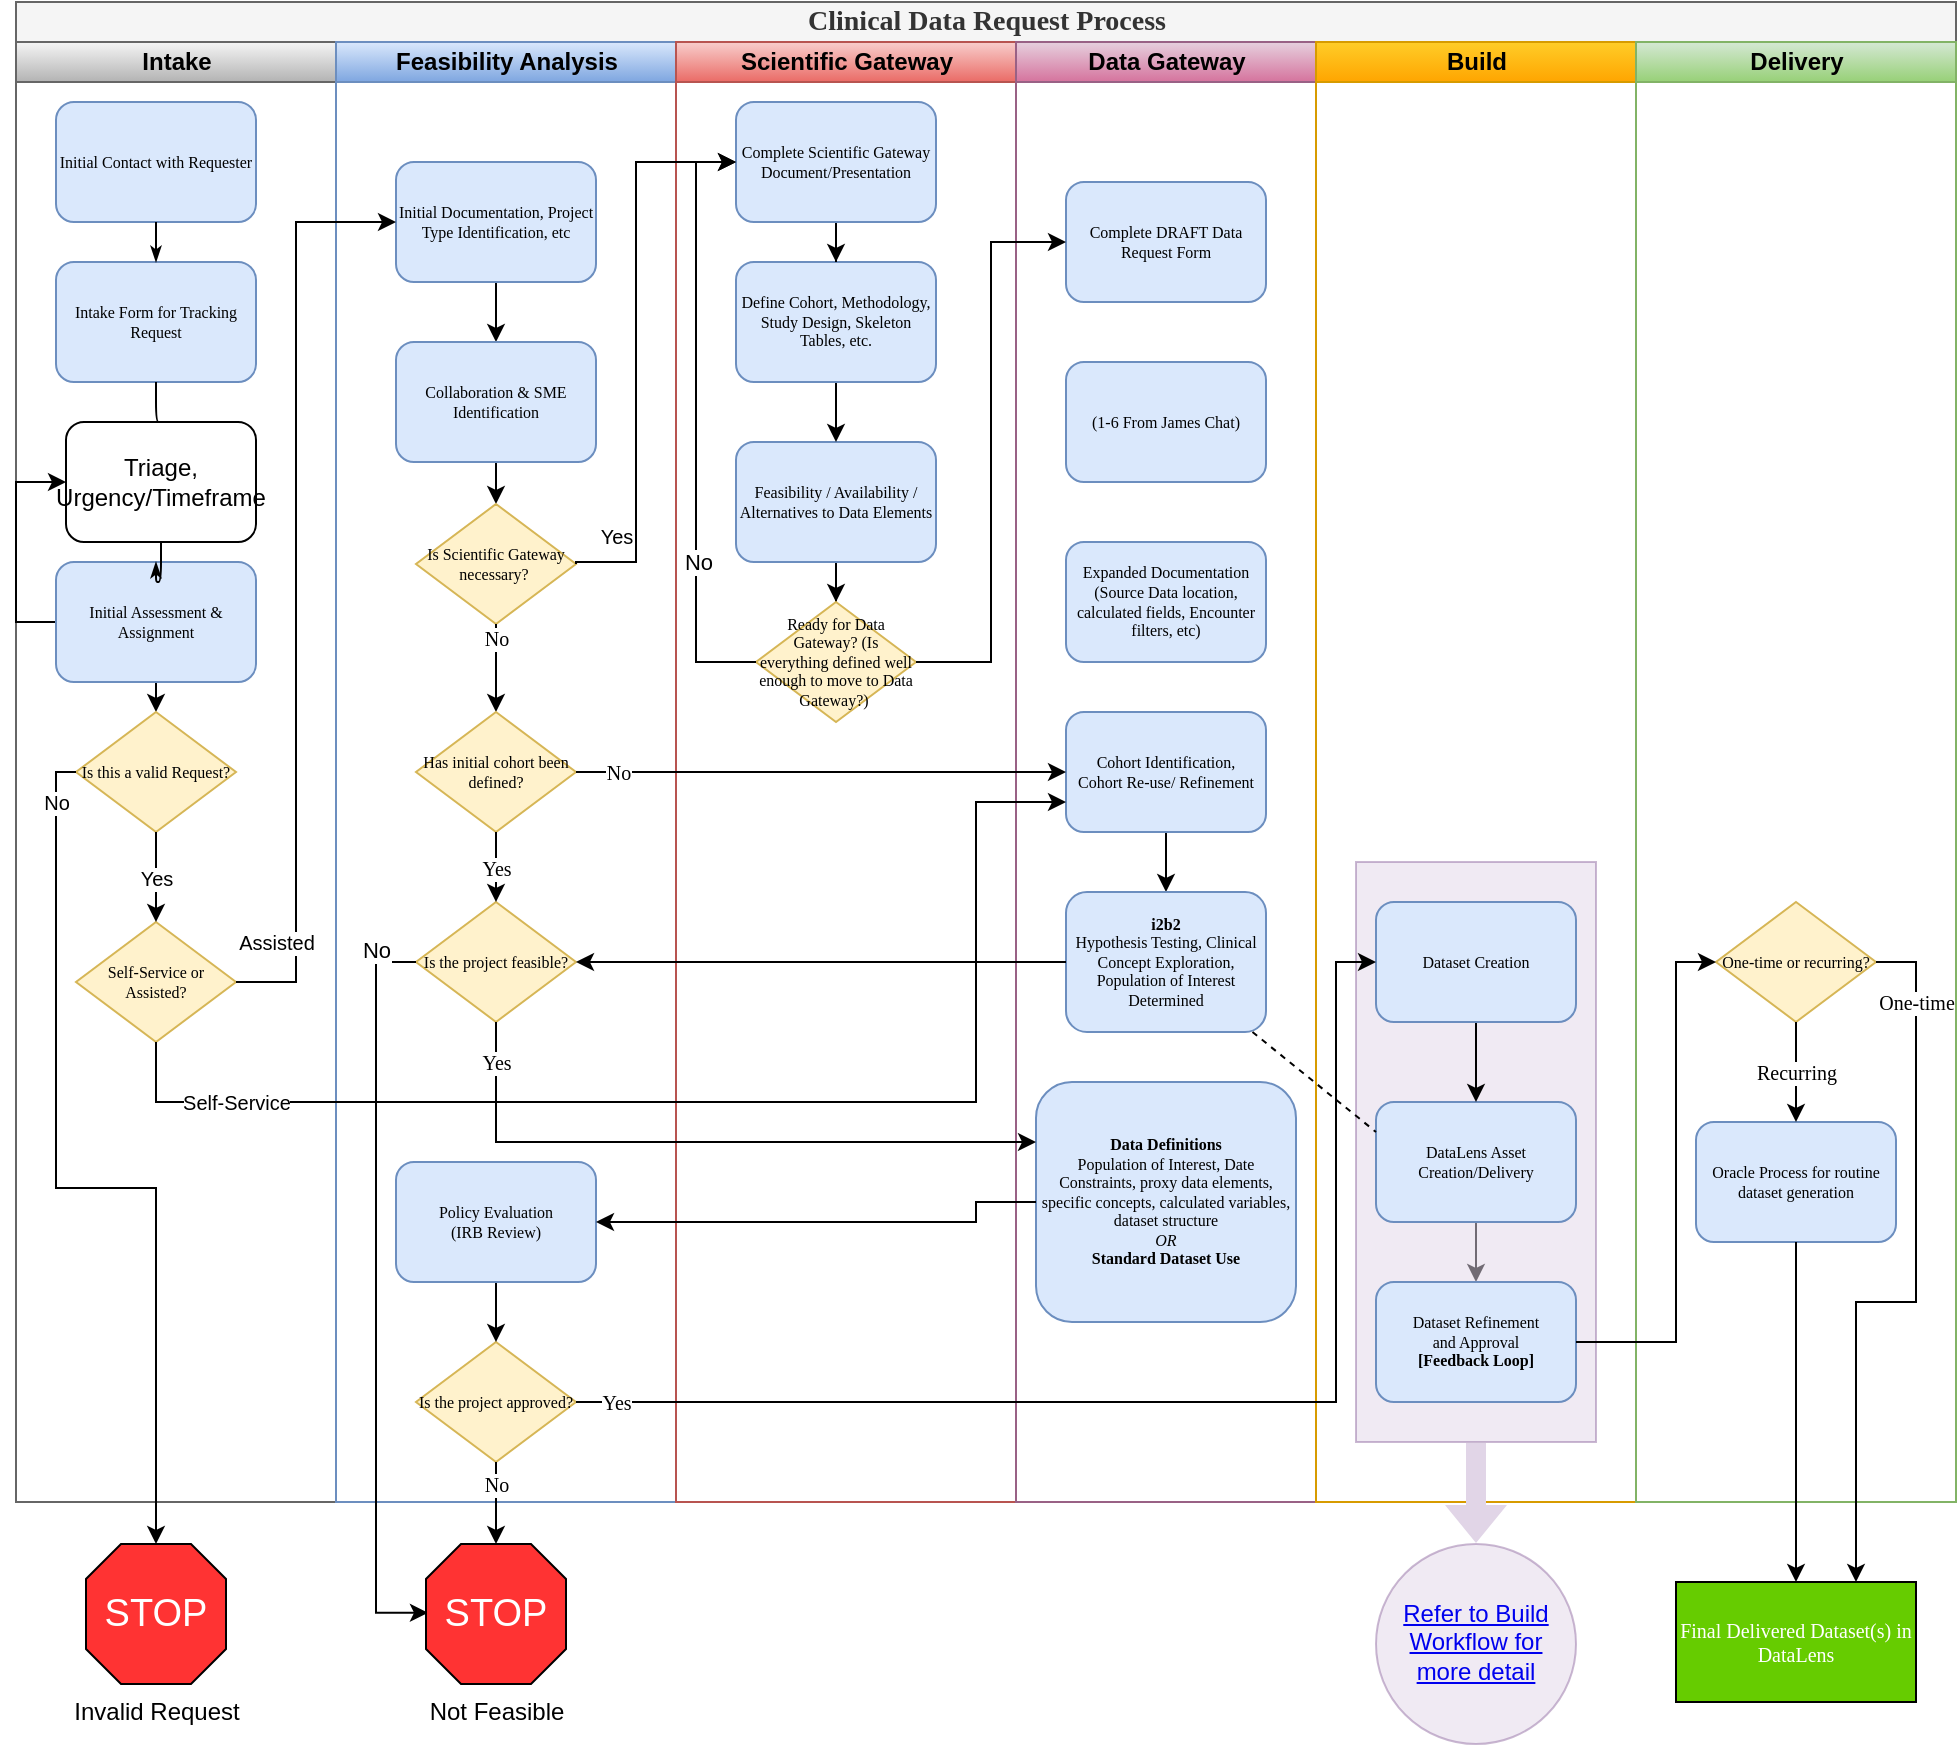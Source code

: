 <mxfile version="20.2.3" type="github" pages="7"><diagram name="Overall Workflow" id="74e2e168-ea6b-b213-b513-2b3c1d86103e"><mxGraphModel dx="1138" dy="610" grid="1" gridSize="10" guides="1" tooltips="1" connect="1" arrows="1" fold="1" page="1" pageScale="1" pageWidth="1100" pageHeight="850" background="none" math="0" shadow="0"><root><mxCell id="0"/><mxCell id="1" parent="0"/><mxCell id="77e6c97f196da883-1" value="Clinical Data Request Process" style="swimlane;html=1;childLayout=stackLayout;startSize=20;rounded=0;shadow=0;labelBackgroundColor=none;strokeWidth=1;fontFamily=Verdana;fontSize=14;align=center;fillColor=#f5f5f5;fontColor=#333333;strokeColor=#666666;" parent="1" vertex="1"><mxGeometry x="70" y="40" width="970" height="750" as="geometry"/></mxCell><mxCell id="77e6c97f196da883-2" value="Intake" style="swimlane;html=1;startSize=20;strokeColor=#666666;fillStyle=solid;fillColor=#f5f5f5;gradientColor=#b3b3b3;" parent="77e6c97f196da883-1" vertex="1"><mxGeometry y="20" width="160" height="730" as="geometry"><mxRectangle y="20" width="40" height="730" as="alternateBounds"/></mxGeometry></mxCell><mxCell id="77e6c97f196da883-8" value="Initial Contact with Requester" style="rounded=1;whiteSpace=wrap;html=1;shadow=0;labelBackgroundColor=none;strokeWidth=1;fontFamily=Verdana;fontSize=8;align=center;fillColor=#dae8fc;strokeColor=#6c8ebf;" parent="77e6c97f196da883-2" vertex="1"><mxGeometry x="20" y="30" width="100" height="60" as="geometry"/></mxCell><mxCell id="77e6c97f196da883-9" value="Intake Form for Tracking Request" style="rounded=1;whiteSpace=wrap;html=1;shadow=0;labelBackgroundColor=none;strokeWidth=1;fontFamily=Verdana;fontSize=8;align=center;fillColor=#dae8fc;strokeColor=#6c8ebf;" parent="77e6c97f196da883-2" vertex="1"><mxGeometry x="20" y="110" width="100" height="60" as="geometry"/></mxCell><mxCell id="77e6c97f196da883-26" style="edgeStyle=orthogonalEdgeStyle;rounded=1;html=1;labelBackgroundColor=none;startArrow=none;startFill=0;startSize=5;endArrow=classicThin;endFill=1;endSize=5;jettySize=auto;orthogonalLoop=1;strokeWidth=1;fontFamily=Verdana;fontSize=8;exitX=0.5;exitY=1;exitDx=0;exitDy=0;entryX=0.5;entryY=0;entryDx=0;entryDy=0;" parent="77e6c97f196da883-2" source="77e6c97f196da883-8" target="77e6c97f196da883-9" edge="1"><mxGeometry relative="1" as="geometry"><mxPoint x="190" y="95" as="targetPoint"/></mxGeometry></mxCell><mxCell id="ICng1ieGqrjUcXiE3lIN-3" style="edgeStyle=orthogonalEdgeStyle;rounded=0;orthogonalLoop=1;jettySize=auto;html=1;exitX=0.5;exitY=1;exitDx=0;exitDy=0;entryX=0.5;entryY=0;entryDx=0;entryDy=0;" parent="77e6c97f196da883-2" source="77e6c97f196da883-12" target="77e6c97f196da883-13" edge="1"><mxGeometry relative="1" as="geometry"/></mxCell><mxCell id="gMHidwRmKzhZoEDE3f5j-3" style="edgeStyle=orthogonalEdgeStyle;rounded=0;orthogonalLoop=1;jettySize=auto;html=1;exitX=0;exitY=0.5;exitDx=0;exitDy=0;entryX=0;entryY=0.5;entryDx=0;entryDy=0;" edge="1" parent="77e6c97f196da883-2" source="77e6c97f196da883-12" target="gMHidwRmKzhZoEDE3f5j-1"><mxGeometry relative="1" as="geometry"/></mxCell><mxCell id="77e6c97f196da883-12" value="Initial Assessment &amp;amp; Assignment" style="rounded=1;whiteSpace=wrap;html=1;shadow=0;labelBackgroundColor=none;strokeWidth=1;fontFamily=Verdana;fontSize=8;align=center;fillColor=#dae8fc;strokeColor=#6c8ebf;" parent="77e6c97f196da883-2" vertex="1"><mxGeometry x="20" y="260" width="100" height="60" as="geometry"/></mxCell><mxCell id="77e6c97f196da883-28" style="edgeStyle=orthogonalEdgeStyle;rounded=1;html=1;labelBackgroundColor=none;startArrow=none;startFill=0;startSize=5;endArrow=classicThin;endFill=1;endSize=5;jettySize=auto;orthogonalLoop=1;strokeWidth=1;fontFamily=Verdana;fontSize=8" parent="77e6c97f196da883-2" source="gMHidwRmKzhZoEDE3f5j-1" target="77e6c97f196da883-12" edge="1"><mxGeometry relative="1" as="geometry"/></mxCell><mxCell id="77e6c97f196da883-13" value="Is this a valid Request?" style="rhombus;whiteSpace=wrap;html=1;rounded=0;shadow=0;labelBackgroundColor=none;strokeWidth=1;fontFamily=Verdana;fontSize=8;align=center;fillColor=#fff2cc;strokeColor=#d6b656;" parent="77e6c97f196da883-2" vertex="1"><mxGeometry x="30" y="335" width="80" height="60" as="geometry"/></mxCell><mxCell id="_pnJBIeOAMV3EheFCgYe-14" value="Self-Service or Assisted?" style="rhombus;whiteSpace=wrap;html=1;rounded=0;shadow=0;labelBackgroundColor=none;strokeWidth=1;fontFamily=Verdana;fontSize=8;align=center;fillColor=#fff2cc;strokeColor=#d6b656;" parent="77e6c97f196da883-2" vertex="1"><mxGeometry x="30" y="440" width="80" height="60" as="geometry"/></mxCell><mxCell id="_pnJBIeOAMV3EheFCgYe-15" value="" style="endArrow=classic;html=1;rounded=0;exitX=0.5;exitY=1;exitDx=0;exitDy=0;entryX=0.5;entryY=0;entryDx=0;entryDy=0;" parent="77e6c97f196da883-2" source="77e6c97f196da883-13" target="_pnJBIeOAMV3EheFCgYe-14" edge="1"><mxGeometry relative="1" as="geometry"><mxPoint x="60" y="410" as="sourcePoint"/><mxPoint x="160" y="410" as="targetPoint"/></mxGeometry></mxCell><mxCell id="_pnJBIeOAMV3EheFCgYe-16" value="Yes" style="edgeLabel;resizable=0;html=1;align=center;verticalAlign=middle;fontSize=10;" parent="_pnJBIeOAMV3EheFCgYe-15" connectable="0" vertex="1"><mxGeometry relative="1" as="geometry"/></mxCell><mxCell id="gMHidwRmKzhZoEDE3f5j-1" value="Triage, Urgency/Timeframe" style="rounded=1;whiteSpace=wrap;html=1;" vertex="1" parent="77e6c97f196da883-2"><mxGeometry x="25" y="190" width="95" height="60" as="geometry"/></mxCell><mxCell id="gMHidwRmKzhZoEDE3f5j-2" value="" style="edgeStyle=orthogonalEdgeStyle;rounded=1;html=1;labelBackgroundColor=none;startArrow=none;startFill=0;startSize=5;endArrow=none;endFill=1;endSize=5;jettySize=auto;orthogonalLoop=1;strokeWidth=1;fontFamily=Verdana;fontSize=8" edge="1" parent="77e6c97f196da883-2" source="77e6c97f196da883-9" target="gMHidwRmKzhZoEDE3f5j-1"><mxGeometry relative="1" as="geometry"><mxPoint x="140" y="270" as="sourcePoint"/><mxPoint x="140" y="330" as="targetPoint"/></mxGeometry></mxCell><mxCell id="77e6c97f196da883-3" value="Feasibility Analysis" style="swimlane;html=1;startSize=20;strokeColor=#6c8ebf;fillColor=#dae8fc;gradientColor=#7ea6e0;" parent="77e6c97f196da883-1" vertex="1"><mxGeometry x="160" y="20" width="170" height="730" as="geometry"/></mxCell><mxCell id="ICng1ieGqrjUcXiE3lIN-17" value="" style="edgeStyle=orthogonalEdgeStyle;rounded=0;orthogonalLoop=1;jettySize=auto;html=1;" parent="77e6c97f196da883-3" source="77e6c97f196da883-15" target="ICng1ieGqrjUcXiE3lIN-16" edge="1"><mxGeometry relative="1" as="geometry"/></mxCell><mxCell id="77e6c97f196da883-15" value="Initial Documentation, Project Type Identification, etc" style="rounded=1;whiteSpace=wrap;html=1;shadow=0;labelBackgroundColor=none;strokeWidth=1;fontFamily=Verdana;fontSize=8;align=center;fillColor=#dae8fc;strokeColor=#6c8ebf;" parent="77e6c97f196da883-3" vertex="1"><mxGeometry x="30" y="60" width="100" height="60" as="geometry"/></mxCell><mxCell id="ICng1ieGqrjUcXiE3lIN-19" value="" style="edgeStyle=orthogonalEdgeStyle;rounded=0;orthogonalLoop=1;jettySize=auto;html=1;entryX=0.5;entryY=0;entryDx=0;entryDy=0;" parent="77e6c97f196da883-3" source="ICng1ieGqrjUcXiE3lIN-16" target="ICng1ieGqrjUcXiE3lIN-28" edge="1"><mxGeometry relative="1" as="geometry"><mxPoint x="80" y="240" as="targetPoint"/></mxGeometry></mxCell><mxCell id="ICng1ieGqrjUcXiE3lIN-16" value="Collaboration &amp;amp; SME Identification" style="rounded=1;whiteSpace=wrap;html=1;shadow=0;labelBackgroundColor=none;strokeWidth=1;fontFamily=Verdana;fontSize=8;align=center;fillColor=#dae8fc;strokeColor=#6c8ebf;" parent="77e6c97f196da883-3" vertex="1"><mxGeometry x="30" y="150" width="100" height="60" as="geometry"/></mxCell><mxCell id="ICng1ieGqrjUcXiE3lIN-28" value="Is Scientific Gateway necessary?&amp;nbsp;" style="rhombus;whiteSpace=wrap;html=1;rounded=0;shadow=0;labelBackgroundColor=none;strokeWidth=1;fontFamily=Verdana;fontSize=8;align=center;fillColor=#fff2cc;strokeColor=#d6b656;" parent="77e6c97f196da883-3" vertex="1"><mxGeometry x="40" y="231" width="80" height="60" as="geometry"/></mxCell><mxCell id="ICng1ieGqrjUcXiE3lIN-37" value="" style="endArrow=classic;html=1;rounded=0;fontFamily=Verdana;fontSize=8;exitX=0.5;exitY=1;exitDx=0;exitDy=0;entryX=0.5;entryY=0;entryDx=0;entryDy=0;" parent="77e6c97f196da883-3" source="ICng1ieGqrjUcXiE3lIN-28" target="ICng1ieGqrjUcXiE3lIN-41" edge="1"><mxGeometry relative="1" as="geometry"><mxPoint x="70" y="420" as="sourcePoint"/><mxPoint x="80" y="350" as="targetPoint"/></mxGeometry></mxCell><mxCell id="ICng1ieGqrjUcXiE3lIN-38" value="No" style="edgeLabel;resizable=0;html=1;align=center;verticalAlign=middle;fontFamily=Verdana;fontSize=10;" parent="ICng1ieGqrjUcXiE3lIN-37" connectable="0" vertex="1"><mxGeometry relative="1" as="geometry"><mxPoint y="-15" as="offset"/></mxGeometry></mxCell><mxCell id="ICng1ieGqrjUcXiE3lIN-41" value="Has initial cohort been defined?" style="rhombus;whiteSpace=wrap;html=1;rounded=0;shadow=0;labelBackgroundColor=none;strokeWidth=1;fontFamily=Verdana;fontSize=8;align=center;fillColor=#fff2cc;strokeColor=#d6b656;" parent="77e6c97f196da883-3" vertex="1"><mxGeometry x="40" y="335" width="80" height="60" as="geometry"/></mxCell><mxCell id="ICng1ieGqrjUcXiE3lIN-47" value="Is the project feasible?" style="rhombus;whiteSpace=wrap;html=1;rounded=0;shadow=0;labelBackgroundColor=none;strokeWidth=1;fontFamily=Verdana;fontSize=8;align=center;fillColor=#fff2cc;strokeColor=#d6b656;" parent="77e6c97f196da883-3" vertex="1"><mxGeometry x="40" y="430" width="80" height="60" as="geometry"/></mxCell><mxCell id="ICng1ieGqrjUcXiE3lIN-49" value="" style="endArrow=classic;html=1;rounded=0;fontFamily=Verdana;fontSize=8;exitX=0.5;exitY=1;exitDx=0;exitDy=0;" parent="77e6c97f196da883-3" source="ICng1ieGqrjUcXiE3lIN-41" target="ICng1ieGqrjUcXiE3lIN-47" edge="1"><mxGeometry relative="1" as="geometry"><mxPoint x="90" y="440" as="sourcePoint"/><mxPoint x="190" y="440" as="targetPoint"/></mxGeometry></mxCell><mxCell id="ICng1ieGqrjUcXiE3lIN-50" value="Yes" style="edgeLabel;resizable=0;html=1;align=center;verticalAlign=middle;fontFamily=Verdana;fontSize=10;" parent="ICng1ieGqrjUcXiE3lIN-49" connectable="0" vertex="1"><mxGeometry relative="1" as="geometry"/></mxCell><mxCell id="ICng1ieGqrjUcXiE3lIN-59" value="Is the project approved?" style="rhombus;whiteSpace=wrap;html=1;rounded=0;shadow=0;labelBackgroundColor=none;strokeWidth=1;fontFamily=Verdana;fontSize=8;align=center;fillColor=#fff2cc;strokeColor=#d6b656;" parent="77e6c97f196da883-3" vertex="1"><mxGeometry x="40" y="650" width="80" height="60" as="geometry"/></mxCell><mxCell id="ICng1ieGqrjUcXiE3lIN-62" value="" style="edgeStyle=orthogonalEdgeStyle;rounded=0;orthogonalLoop=1;jettySize=auto;html=1;fontFamily=Verdana;fontSize=8;" parent="77e6c97f196da883-3" source="ICng1ieGqrjUcXiE3lIN-60" target="ICng1ieGqrjUcXiE3lIN-59" edge="1"><mxGeometry relative="1" as="geometry"/></mxCell><mxCell id="ICng1ieGqrjUcXiE3lIN-60" value="Policy Evaluation &lt;br&gt;(IRB Review)" style="rounded=1;whiteSpace=wrap;html=1;shadow=0;labelBackgroundColor=none;strokeWidth=1;fontFamily=Verdana;fontSize=8;align=center;fillColor=#dae8fc;strokeColor=#6c8ebf;" parent="77e6c97f196da883-3" vertex="1"><mxGeometry x="30" y="560" width="100" height="60" as="geometry"/></mxCell><mxCell id="77e6c97f196da883-4" value="Scientific Gateway" style="swimlane;html=1;startSize=20;strokeColor=#b85450;fillColor=#f8cecc;gradientColor=#ea6b66;" parent="77e6c97f196da883-1" vertex="1"><mxGeometry x="330" y="20" width="170" height="730" as="geometry"><mxRectangle x="330" y="20" width="40" height="730" as="alternateBounds"/></mxGeometry></mxCell><mxCell id="gMHidwRmKzhZoEDE3f5j-11" value="" style="edgeStyle=orthogonalEdgeStyle;rounded=0;orthogonalLoop=1;jettySize=auto;html=1;" edge="1" parent="77e6c97f196da883-4" source="ICng1ieGqrjUcXiE3lIN-22" target="gMHidwRmKzhZoEDE3f5j-7"><mxGeometry relative="1" as="geometry"/></mxCell><mxCell id="ICng1ieGqrjUcXiE3lIN-22" value="Feasibility / Availability / Alternatives to Data Elements" style="rounded=1;whiteSpace=wrap;html=1;shadow=0;labelBackgroundColor=none;strokeWidth=1;fontFamily=Verdana;fontSize=8;align=center;fillColor=#dae8fc;strokeColor=#6c8ebf;" parent="77e6c97f196da883-4" vertex="1"><mxGeometry x="30" y="200" width="100" height="60" as="geometry"/></mxCell><mxCell id="ICng1ieGqrjUcXiE3lIN-33" value="" style="edgeStyle=orthogonalEdgeStyle;rounded=0;orthogonalLoop=1;jettySize=auto;html=1;fontFamily=Verdana;fontSize=8;" parent="77e6c97f196da883-4" source="ICng1ieGqrjUcXiE3lIN-29" target="ICng1ieGqrjUcXiE3lIN-22" edge="1"><mxGeometry relative="1" as="geometry"/></mxCell><mxCell id="ICng1ieGqrjUcXiE3lIN-29" value="&lt;p style=&quot;margin-top: 0pt; margin-bottom: 0pt; margin-left: 0in; direction: ltr; unicode-bidi: embed; word-break: normal;&quot;&gt;Define Cohort, Methodology, Study Design, Skeleton Tables, etc.&lt;/p&gt;" style="rounded=1;whiteSpace=wrap;html=1;shadow=0;labelBackgroundColor=none;strokeWidth=1;fontFamily=Verdana;fontSize=8;align=center;fillColor=#dae8fc;strokeColor=#6c8ebf;" parent="77e6c97f196da883-4" vertex="1"><mxGeometry x="30" y="110" width="100" height="60" as="geometry"/></mxCell><mxCell id="gMHidwRmKzhZoEDE3f5j-5" value="" style="edgeStyle=orthogonalEdgeStyle;rounded=0;orthogonalLoop=1;jettySize=auto;html=1;" edge="1" parent="77e6c97f196da883-4" source="gMHidwRmKzhZoEDE3f5j-4" target="ICng1ieGqrjUcXiE3lIN-29"><mxGeometry relative="1" as="geometry"/></mxCell><mxCell id="gMHidwRmKzhZoEDE3f5j-4" value="&lt;p style=&quot;margin-top: 0pt; margin-bottom: 0pt; margin-left: 0in; direction: ltr; unicode-bidi: embed; word-break: normal;&quot;&gt;Complete Scientific Gateway Document/Presentation&lt;/p&gt;" style="rounded=1;whiteSpace=wrap;html=1;shadow=0;labelBackgroundColor=none;strokeWidth=1;fontFamily=Verdana;fontSize=8;align=center;fillColor=#dae8fc;strokeColor=#6c8ebf;" vertex="1" parent="77e6c97f196da883-4"><mxGeometry x="30" y="30" width="100" height="60" as="geometry"/></mxCell><mxCell id="gMHidwRmKzhZoEDE3f5j-7" value="Ready for Data Gateway? (Is everything defined well enough to move to Data Gateway?)&amp;nbsp;" style="rhombus;whiteSpace=wrap;html=1;rounded=0;shadow=0;labelBackgroundColor=none;strokeWidth=1;fontFamily=Verdana;fontSize=8;align=center;fillColor=#fff2cc;strokeColor=#d6b656;" vertex="1" parent="77e6c97f196da883-4"><mxGeometry x="40" y="280" width="80" height="60" as="geometry"/></mxCell><mxCell id="gMHidwRmKzhZoEDE3f5j-8" value="" style="edgeStyle=orthogonalEdgeStyle;rounded=0;orthogonalLoop=1;jettySize=auto;html=1;entryX=0;entryY=0.5;entryDx=0;entryDy=0;exitX=0;exitY=0.5;exitDx=0;exitDy=0;" edge="1" parent="77e6c97f196da883-4" source="gMHidwRmKzhZoEDE3f5j-7" target="gMHidwRmKzhZoEDE3f5j-4"><mxGeometry relative="1" as="geometry"/></mxCell><mxCell id="gMHidwRmKzhZoEDE3f5j-9" value="No" style="edgeLabel;html=1;align=center;verticalAlign=middle;resizable=0;points=[];" vertex="1" connectable="0" parent="gMHidwRmKzhZoEDE3f5j-8"><mxGeometry x="-0.462" y="-1" relative="1" as="geometry"><mxPoint as="offset"/></mxGeometry></mxCell><mxCell id="77e6c97f196da883-5" value="Data Gateway" style="swimlane;html=1;startSize=20;strokeColor=#996185;fillColor=#e6d0de;gradientColor=#d5739d;" parent="77e6c97f196da883-1" vertex="1"><mxGeometry x="500" y="20" width="150" height="730" as="geometry"><mxRectangle x="500" y="20" width="40" height="730" as="alternateBounds"/></mxGeometry></mxCell><mxCell id="ICng1ieGqrjUcXiE3lIN-46" value="" style="edgeStyle=orthogonalEdgeStyle;rounded=0;orthogonalLoop=1;jettySize=auto;html=1;fontFamily=Verdana;fontSize=8;" parent="77e6c97f196da883-5" source="ICng1ieGqrjUcXiE3lIN-39" target="ICng1ieGqrjUcXiE3lIN-45" edge="1"><mxGeometry relative="1" as="geometry"/></mxCell><mxCell id="ICng1ieGqrjUcXiE3lIN-39" value="Cohort Identification,&lt;br&gt;Cohort Re-use/ Refinement" style="rounded=1;whiteSpace=wrap;html=1;shadow=0;labelBackgroundColor=none;strokeWidth=1;fontFamily=Verdana;fontSize=8;align=center;fillColor=#dae8fc;strokeColor=#6c8ebf;" parent="77e6c97f196da883-5" vertex="1"><mxGeometry x="25" y="335" width="100" height="60" as="geometry"/></mxCell><mxCell id="ICng1ieGqrjUcXiE3lIN-45" value="&lt;b&gt;i2b2 &lt;/b&gt;&lt;br&gt;Hypothesis Testing, Clinical Concept Exploration, Population of Interest Determined" style="rounded=1;whiteSpace=wrap;html=1;shadow=0;labelBackgroundColor=none;strokeWidth=1;fontFamily=Verdana;fontSize=8;align=center;fillColor=#dae8fc;strokeColor=#6c8ebf;" parent="77e6c97f196da883-5" vertex="1"><mxGeometry x="25" y="425" width="100" height="70" as="geometry"/></mxCell><mxCell id="ICng1ieGqrjUcXiE3lIN-55" value="&lt;b&gt;Data Definitions&lt;/b&gt;&lt;br&gt;Population of Interest, Date Constraints, proxy data elements, specific concepts, calculated variables, dataset structure&lt;br&gt;&lt;i&gt;OR&lt;/i&gt;&lt;br&gt;&lt;b&gt;Standard Dataset Use&lt;/b&gt;" style="rounded=1;whiteSpace=wrap;html=1;shadow=0;labelBackgroundColor=none;strokeWidth=1;fontFamily=Verdana;fontSize=8;align=center;fillColor=#dae8fc;strokeColor=#6c8ebf;" parent="77e6c97f196da883-5" vertex="1"><mxGeometry x="10" y="520" width="130" height="120" as="geometry"/></mxCell><mxCell id="ICng1ieGqrjUcXiE3lIN-25" value="Expanded Documentation&lt;br&gt;(Source Data location, calculated fields, Encounter filters, etc)" style="rounded=1;whiteSpace=wrap;html=1;shadow=0;labelBackgroundColor=none;strokeWidth=1;fontFamily=Verdana;fontSize=8;align=center;fillColor=#dae8fc;strokeColor=#6c8ebf;" parent="77e6c97f196da883-5" vertex="1"><mxGeometry x="25" y="250" width="100" height="60" as="geometry"/></mxCell><mxCell id="gMHidwRmKzhZoEDE3f5j-12" value="Complete DRAFT Data &lt;br&gt;Request Form" style="rounded=1;whiteSpace=wrap;html=1;shadow=0;labelBackgroundColor=none;strokeWidth=1;fontFamily=Verdana;fontSize=8;align=center;fillColor=#dae8fc;strokeColor=#6c8ebf;" vertex="1" parent="77e6c97f196da883-5"><mxGeometry x="25" y="70" width="100" height="60" as="geometry"/></mxCell><mxCell id="xTw9N4nuaXY8unLrCTud-1" value="(1-6 From James Chat)" style="rounded=1;whiteSpace=wrap;html=1;shadow=0;labelBackgroundColor=none;strokeWidth=1;fontFamily=Verdana;fontSize=8;align=center;fillColor=#dae8fc;strokeColor=#6c8ebf;" vertex="1" parent="77e6c97f196da883-5"><mxGeometry x="25" y="160" width="100" height="60" as="geometry"/></mxCell><mxCell id="77e6c97f196da883-6" value="Build" style="swimlane;html=1;startSize=20;strokeColor=#d79b00;fillColor=#ffcd28;gradientColor=#ffa500;" parent="77e6c97f196da883-1" vertex="1"><mxGeometry x="650" y="20" width="160" height="730" as="geometry"/></mxCell><mxCell id="ICng1ieGqrjUcXiE3lIN-76" value="" style="edgeStyle=orthogonalEdgeStyle;rounded=0;orthogonalLoop=1;jettySize=auto;html=1;fontFamily=Verdana;fontSize=8;" parent="77e6c97f196da883-6" source="ICng1ieGqrjUcXiE3lIN-65" target="ICng1ieGqrjUcXiE3lIN-75" edge="1"><mxGeometry relative="1" as="geometry"/></mxCell><mxCell id="Co1qwD8KeL7HL2fnkDNT-9" value="" style="rounded=0;whiteSpace=wrap;html=1;fontSize=19;fillColor=#e1d5e7;opacity=50;strokeColor=#9673a6;" parent="77e6c97f196da883-6" vertex="1"><mxGeometry x="20" y="410" width="120" height="290" as="geometry"/></mxCell><mxCell id="ICng1ieGqrjUcXiE3lIN-65" value="DataLens Asset Creation/Delivery" style="rounded=1;whiteSpace=wrap;html=1;shadow=0;labelBackgroundColor=none;strokeWidth=1;fontFamily=Verdana;fontSize=8;align=center;fillColor=#dae8fc;strokeColor=#6c8ebf;" parent="77e6c97f196da883-6" vertex="1"><mxGeometry x="30" y="530" width="100" height="60" as="geometry"/></mxCell><mxCell id="ICng1ieGqrjUcXiE3lIN-74" value="" style="edgeStyle=orthogonalEdgeStyle;rounded=0;orthogonalLoop=1;jettySize=auto;html=1;fontFamily=Verdana;fontSize=8;" parent="77e6c97f196da883-6" source="ICng1ieGqrjUcXiE3lIN-73" target="ICng1ieGqrjUcXiE3lIN-65" edge="1"><mxGeometry relative="1" as="geometry"/></mxCell><mxCell id="ICng1ieGqrjUcXiE3lIN-73" value="Dataset Creation" style="rounded=1;whiteSpace=wrap;html=1;shadow=0;labelBackgroundColor=none;strokeWidth=1;fontFamily=Verdana;fontSize=8;align=center;fillColor=#dae8fc;strokeColor=#6c8ebf;" parent="77e6c97f196da883-6" vertex="1"><mxGeometry x="30" y="430" width="100" height="60" as="geometry"/></mxCell><mxCell id="ICng1ieGqrjUcXiE3lIN-75" value="Dataset Refinement &lt;br&gt;and Approval&lt;br&gt;&lt;b&gt;[Feedback Loop]&lt;/b&gt;" style="rounded=1;whiteSpace=wrap;html=1;shadow=0;labelBackgroundColor=none;strokeWidth=1;fontFamily=Verdana;fontSize=8;align=center;fillColor=#dae8fc;strokeColor=#6c8ebf;" parent="77e6c97f196da883-6" vertex="1"><mxGeometry x="30" y="620" width="100" height="60" as="geometry"/></mxCell><mxCell id="77e6c97f196da883-7" value="Delivery" style="swimlane;html=1;startSize=20;strokeColor=#82b366;fillColor=#d5e8d4;gradientColor=#97d077;" parent="77e6c97f196da883-1" vertex="1"><mxGeometry x="810" y="20" width="160" height="730" as="geometry"/></mxCell><mxCell id="ICng1ieGqrjUcXiE3lIN-77" value="Oracle Process for routine dataset generation" style="rounded=1;whiteSpace=wrap;html=1;shadow=0;labelBackgroundColor=none;strokeWidth=1;fontFamily=Verdana;fontSize=8;align=center;fillColor=#dae8fc;strokeColor=#6c8ebf;" parent="77e6c97f196da883-7" vertex="1"><mxGeometry x="30" y="540" width="100" height="60" as="geometry"/></mxCell><mxCell id="ICng1ieGqrjUcXiE3lIN-79" value="One-time or recurring?" style="rhombus;whiteSpace=wrap;html=1;rounded=0;shadow=0;labelBackgroundColor=none;strokeWidth=1;fontFamily=Verdana;fontSize=8;align=center;fillColor=#fff2cc;strokeColor=#d6b656;" parent="77e6c97f196da883-7" vertex="1"><mxGeometry x="40" y="430" width="80" height="60" as="geometry"/></mxCell><mxCell id="ICng1ieGqrjUcXiE3lIN-81" value="" style="endArrow=classic;html=1;rounded=0;fontFamily=Verdana;fontSize=8;exitX=0.5;exitY=1;exitDx=0;exitDy=0;entryX=0.5;entryY=0;entryDx=0;entryDy=0;" parent="77e6c97f196da883-7" source="ICng1ieGqrjUcXiE3lIN-79" target="ICng1ieGqrjUcXiE3lIN-77" edge="1"><mxGeometry relative="1" as="geometry"><mxPoint x="-230" y="490" as="sourcePoint"/><mxPoint x="-130" y="490" as="targetPoint"/></mxGeometry></mxCell><mxCell id="ICng1ieGqrjUcXiE3lIN-82" value="Recurring" style="edgeLabel;resizable=0;html=1;align=center;verticalAlign=middle;fontFamily=Verdana;fontSize=10;fillColor=#FFFFFF;" parent="ICng1ieGqrjUcXiE3lIN-81" connectable="0" vertex="1"><mxGeometry relative="1" as="geometry"/></mxCell><mxCell id="ICng1ieGqrjUcXiE3lIN-31" value="" style="endArrow=classic;html=1;rounded=0;exitX=1;exitY=0.5;exitDx=0;exitDy=0;entryX=0;entryY=0.5;entryDx=0;entryDy=0;edgeStyle=orthogonalEdgeStyle;" parent="77e6c97f196da883-1" source="ICng1ieGqrjUcXiE3lIN-28" target="gMHidwRmKzhZoEDE3f5j-4" edge="1"><mxGeometry relative="1" as="geometry"><mxPoint x="340" y="300" as="sourcePoint"/><mxPoint x="440" y="300" as="targetPoint"/><Array as="points"><mxPoint x="280" y="280"/><mxPoint x="310" y="280"/><mxPoint x="310" y="80"/></Array></mxGeometry></mxCell><mxCell id="ICng1ieGqrjUcXiE3lIN-32" value="Yes" style="edgeLabel;resizable=0;html=1;align=center;verticalAlign=middle;fontSize=10;" parent="ICng1ieGqrjUcXiE3lIN-31" connectable="0" vertex="1"><mxGeometry relative="1" as="geometry"><mxPoint x="-10" y="96" as="offset"/></mxGeometry></mxCell><mxCell id="ICng1ieGqrjUcXiE3lIN-43" style="edgeStyle=orthogonalEdgeStyle;rounded=0;orthogonalLoop=1;jettySize=auto;html=1;exitX=1;exitY=0.5;exitDx=0;exitDy=0;fontFamily=Verdana;fontSize=8;entryX=0;entryY=0.5;entryDx=0;entryDy=0;" parent="77e6c97f196da883-1" source="ICng1ieGqrjUcXiE3lIN-41" target="ICng1ieGqrjUcXiE3lIN-39" edge="1"><mxGeometry relative="1" as="geometry"><Array as="points"><mxPoint x="510" y="385"/><mxPoint x="510" y="385"/></Array></mxGeometry></mxCell><mxCell id="ICng1ieGqrjUcXiE3lIN-44" value="No" style="edgeLabel;html=1;align=center;verticalAlign=middle;resizable=0;points=[];fontSize=10;fontFamily=Verdana;" parent="ICng1ieGqrjUcXiE3lIN-43" vertex="1" connectable="0"><mxGeometry x="-0.41" y="-1" relative="1" as="geometry"><mxPoint x="-52" y="-1" as="offset"/></mxGeometry></mxCell><mxCell id="ICng1ieGqrjUcXiE3lIN-51" style="edgeStyle=orthogonalEdgeStyle;rounded=0;orthogonalLoop=1;jettySize=auto;html=1;exitX=0;exitY=0.5;exitDx=0;exitDy=0;entryX=1;entryY=0.5;entryDx=0;entryDy=0;fontFamily=Verdana;fontSize=8;" parent="77e6c97f196da883-1" source="ICng1ieGqrjUcXiE3lIN-45" target="ICng1ieGqrjUcXiE3lIN-47" edge="1"><mxGeometry relative="1" as="geometry"/></mxCell><mxCell id="ICng1ieGqrjUcXiE3lIN-57" value="" style="endArrow=classic;html=1;rounded=0;fontFamily=Verdana;fontSize=8;exitX=0.5;exitY=1;exitDx=0;exitDy=0;entryX=0;entryY=0.25;entryDx=0;entryDy=0;edgeStyle=orthogonalEdgeStyle;" parent="77e6c97f196da883-1" source="ICng1ieGqrjUcXiE3lIN-47" target="ICng1ieGqrjUcXiE3lIN-55" edge="1"><mxGeometry relative="1" as="geometry"><mxPoint x="250" y="460" as="sourcePoint"/><mxPoint x="350" y="460" as="targetPoint"/></mxGeometry></mxCell><mxCell id="ICng1ieGqrjUcXiE3lIN-58" value="Yes" style="edgeLabel;resizable=0;html=1;align=center;verticalAlign=middle;fontFamily=Verdana;fontSize=10;" parent="ICng1ieGqrjUcXiE3lIN-57" connectable="0" vertex="1"><mxGeometry relative="1" as="geometry"><mxPoint x="-105" y="-40" as="offset"/></mxGeometry></mxCell><mxCell id="ICng1ieGqrjUcXiE3lIN-69" value="" style="endArrow=classic;html=1;rounded=0;fontFamily=Verdana;fontSize=8;exitX=1;exitY=0.5;exitDx=0;exitDy=0;entryX=0;entryY=0.5;entryDx=0;entryDy=0;edgeStyle=orthogonalEdgeStyle;" parent="77e6c97f196da883-1" source="ICng1ieGqrjUcXiE3lIN-59" target="ICng1ieGqrjUcXiE3lIN-73" edge="1"><mxGeometry relative="1" as="geometry"><mxPoint x="370" y="690" as="sourcePoint"/><mxPoint x="470" y="690" as="targetPoint"/><Array as="points"><mxPoint x="660" y="700"/><mxPoint x="660" y="480"/></Array></mxGeometry></mxCell><mxCell id="ICng1ieGqrjUcXiE3lIN-70" value="Yes" style="edgeLabel;resizable=0;html=1;align=center;verticalAlign=middle;fontFamily=Verdana;fontSize=10;" parent="ICng1ieGqrjUcXiE3lIN-69" connectable="0" vertex="1"><mxGeometry relative="1" as="geometry"><mxPoint x="-290" as="offset"/></mxGeometry></mxCell><mxCell id="ICng1ieGqrjUcXiE3lIN-72" value="" style="endArrow=none;dashed=1;html=1;rounded=0;fontFamily=Verdana;fontSize=8;entryX=0;entryY=0.25;entryDx=0;entryDy=0;" parent="77e6c97f196da883-1" source="ICng1ieGqrjUcXiE3lIN-45" target="ICng1ieGqrjUcXiE3lIN-65" edge="1"><mxGeometry width="50" height="50" relative="1" as="geometry"><mxPoint x="570" y="400" as="sourcePoint"/><mxPoint x="620" y="350" as="targetPoint"/></mxGeometry></mxCell><mxCell id="ICng1ieGqrjUcXiE3lIN-80" style="edgeStyle=orthogonalEdgeStyle;rounded=0;orthogonalLoop=1;jettySize=auto;html=1;exitX=1;exitY=0.5;exitDx=0;exitDy=0;entryX=0;entryY=0.5;entryDx=0;entryDy=0;fontFamily=Verdana;fontSize=8;" parent="77e6c97f196da883-1" source="ICng1ieGqrjUcXiE3lIN-75" target="ICng1ieGqrjUcXiE3lIN-79" edge="1"><mxGeometry relative="1" as="geometry"><Array as="points"><mxPoint x="830" y="670"/><mxPoint x="830" y="480"/></Array></mxGeometry></mxCell><mxCell id="_pnJBIeOAMV3EheFCgYe-17" value="" style="endArrow=classic;html=1;rounded=0;exitX=1;exitY=0.5;exitDx=0;exitDy=0;entryX=0;entryY=0.5;entryDx=0;entryDy=0;edgeStyle=orthogonalEdgeStyle;" parent="77e6c97f196da883-1" source="_pnJBIeOAMV3EheFCgYe-14" target="77e6c97f196da883-15" edge="1"><mxGeometry relative="1" as="geometry"><mxPoint x="100" y="510" as="sourcePoint"/><mxPoint x="200" y="510" as="targetPoint"/><Array as="points"><mxPoint x="140" y="490"/><mxPoint x="140" y="110"/></Array></mxGeometry></mxCell><mxCell id="_pnJBIeOAMV3EheFCgYe-18" value="Assisted" style="edgeLabel;resizable=0;html=1;align=center;verticalAlign=middle;fontSize=10;" parent="_pnJBIeOAMV3EheFCgYe-17" connectable="0" vertex="1"><mxGeometry relative="1" as="geometry"><mxPoint x="-10" y="180" as="offset"/></mxGeometry></mxCell><mxCell id="_pnJBIeOAMV3EheFCgYe-19" value="" style="endArrow=classic;html=1;rounded=0;exitX=0.5;exitY=1;exitDx=0;exitDy=0;entryX=0;entryY=0.75;entryDx=0;entryDy=0;edgeStyle=orthogonalEdgeStyle;" parent="77e6c97f196da883-1" source="_pnJBIeOAMV3EheFCgYe-14" target="ICng1ieGqrjUcXiE3lIN-39" edge="1"><mxGeometry relative="1" as="geometry"><mxPoint x="80" y="550" as="sourcePoint"/><mxPoint x="180" y="550" as="targetPoint"/><Array as="points"><mxPoint x="70" y="550"/><mxPoint x="480" y="550"/><mxPoint x="480" y="400"/></Array></mxGeometry></mxCell><mxCell id="_pnJBIeOAMV3EheFCgYe-20" value="Self-Service" style="edgeLabel;resizable=0;html=1;align=center;verticalAlign=middle;fontSize=10;" parent="_pnJBIeOAMV3EheFCgYe-19" connectable="0" vertex="1"><mxGeometry relative="1" as="geometry"><mxPoint x="-248" as="offset"/></mxGeometry></mxCell><mxCell id="_pnJBIeOAMV3EheFCgYe-21" style="edgeStyle=orthogonalEdgeStyle;rounded=0;orthogonalLoop=1;jettySize=auto;html=1;exitX=0;exitY=0.5;exitDx=0;exitDy=0;entryX=1;entryY=0.5;entryDx=0;entryDy=0;fontSize=10;fontColor=#FFFFFF;" parent="77e6c97f196da883-1" source="ICng1ieGqrjUcXiE3lIN-55" target="ICng1ieGqrjUcXiE3lIN-60" edge="1"><mxGeometry relative="1" as="geometry"><Array as="points"><mxPoint x="480" y="600"/><mxPoint x="480" y="610"/></Array></mxGeometry></mxCell><mxCell id="gMHidwRmKzhZoEDE3f5j-10" value="" style="edgeStyle=orthogonalEdgeStyle;rounded=0;orthogonalLoop=1;jettySize=auto;html=1;entryX=0;entryY=0.5;entryDx=0;entryDy=0;" edge="1" parent="77e6c97f196da883-1" source="gMHidwRmKzhZoEDE3f5j-7" target="gMHidwRmKzhZoEDE3f5j-12"><mxGeometry relative="1" as="geometry"/></mxCell><mxCell id="ICng1ieGqrjUcXiE3lIN-4" value="" style="endArrow=classic;html=1;rounded=0;exitX=0;exitY=0.5;exitDx=0;exitDy=0;entryX=0.5;entryY=0;entryDx=0;entryDy=0;entryPerimeter=0;edgeStyle=orthogonalEdgeStyle;" parent="1" source="77e6c97f196da883-13" target="ICng1ieGqrjUcXiE3lIN-2" edge="1"><mxGeometry relative="1" as="geometry"><mxPoint x="110" y="520" as="sourcePoint"/><mxPoint x="210" y="520" as="targetPoint"/></mxGeometry></mxCell><mxCell id="ICng1ieGqrjUcXiE3lIN-5" value="No" style="edgeLabel;resizable=0;html=1;align=center;verticalAlign=middle;fontSize=10;" parent="ICng1ieGqrjUcXiE3lIN-4" connectable="0" vertex="1"><mxGeometry relative="1" as="geometry"><mxPoint x="-5" y="-193" as="offset"/></mxGeometry></mxCell><mxCell id="ICng1ieGqrjUcXiE3lIN-67" value="" style="endArrow=classic;html=1;rounded=0;fontFamily=Verdana;fontSize=8;exitX=0.5;exitY=1;exitDx=0;exitDy=0;" parent="1" source="ICng1ieGqrjUcXiE3lIN-59" target="Co1qwD8KeL7HL2fnkDNT-5" edge="1"><mxGeometry relative="1" as="geometry"><mxPoint x="310" y="650" as="sourcePoint"/><mxPoint x="310" y="825" as="targetPoint"/></mxGeometry></mxCell><mxCell id="ICng1ieGqrjUcXiE3lIN-68" value="No" style="edgeLabel;resizable=0;html=1;align=center;verticalAlign=middle;fontFamily=Verdana;fontSize=10;" parent="ICng1ieGqrjUcXiE3lIN-67" connectable="0" vertex="1"><mxGeometry relative="1" as="geometry"><mxPoint y="-10" as="offset"/></mxGeometry></mxCell><mxCell id="ICng1ieGqrjUcXiE3lIN-78" value="&lt;font color=&quot;#ffffff&quot; style=&quot;font-size: 10px;&quot;&gt;Final Delivered Dataset(s) in DataLens&lt;/font&gt;" style="rounded=0;whiteSpace=wrap;html=1;fontFamily=Verdana;fontSize=8;fillColor=#66CC00;" parent="1" vertex="1"><mxGeometry x="900" y="830" width="120" height="60" as="geometry"/></mxCell><mxCell id="ICng1ieGqrjUcXiE3lIN-83" style="edgeStyle=orthogonalEdgeStyle;rounded=0;orthogonalLoop=1;jettySize=auto;html=1;exitX=0.5;exitY=1;exitDx=0;exitDy=0;entryX=0.5;entryY=0;entryDx=0;entryDy=0;fontFamily=Verdana;fontSize=8;" parent="1" source="ICng1ieGqrjUcXiE3lIN-77" target="ICng1ieGqrjUcXiE3lIN-78" edge="1"><mxGeometry relative="1" as="geometry"/></mxCell><mxCell id="ICng1ieGqrjUcXiE3lIN-84" value="" style="endArrow=classic;html=1;rounded=0;fontFamily=Verdana;fontSize=8;exitX=1;exitY=0.5;exitDx=0;exitDy=0;entryX=0.75;entryY=0;entryDx=0;entryDy=0;edgeStyle=orthogonalEdgeStyle;" parent="1" source="ICng1ieGqrjUcXiE3lIN-79" target="ICng1ieGqrjUcXiE3lIN-78" edge="1"><mxGeometry relative="1" as="geometry"><mxPoint x="650" y="550" as="sourcePoint"/><mxPoint x="750" y="550" as="targetPoint"/><Array as="points"><mxPoint x="1020" y="520"/><mxPoint x="1020" y="690"/><mxPoint x="990" y="690"/></Array></mxGeometry></mxCell><mxCell id="ICng1ieGqrjUcXiE3lIN-85" value="One-time" style="edgeLabel;resizable=0;html=1;align=center;verticalAlign=middle;fontFamily=Verdana;fontSize=10;fillColor=#FFFFFF;" parent="ICng1ieGqrjUcXiE3lIN-84" connectable="0" vertex="1"><mxGeometry relative="1" as="geometry"><mxPoint y="-140" as="offset"/></mxGeometry></mxCell><mxCell id="_pnJBIeOAMV3EheFCgYe-9" value="" style="endArrow=classic;html=1;rounded=0;exitX=0;exitY=0.5;exitDx=0;exitDy=0;edgeStyle=orthogonalEdgeStyle;entryX=0.014;entryY=0.491;entryDx=0;entryDy=0;entryPerimeter=0;" parent="1" source="ICng1ieGqrjUcXiE3lIN-47" target="Co1qwD8KeL7HL2fnkDNT-5" edge="1"><mxGeometry relative="1" as="geometry"><mxPoint x="190" y="590" as="sourcePoint"/><mxPoint x="275.21" y="859.37" as="targetPoint"/><Array as="points"><mxPoint x="250" y="520"/><mxPoint x="250" y="845"/></Array></mxGeometry></mxCell><mxCell id="_pnJBIeOAMV3EheFCgYe-10" value="No" style="edgeLabel;resizable=0;html=1;align=center;verticalAlign=middle;" parent="_pnJBIeOAMV3EheFCgYe-9" connectable="0" vertex="1"><mxGeometry relative="1" as="geometry"><mxPoint y="-172" as="offset"/></mxGeometry></mxCell><mxCell id="Co1qwD8KeL7HL2fnkDNT-3" value="" style="group" parent="1" vertex="1" connectable="0"><mxGeometry x="105" y="811" width="70" height="70" as="geometry"/></mxCell><mxCell id="ICng1ieGqrjUcXiE3lIN-2" value="Invalid Request" style="verticalLabelPosition=bottom;verticalAlign=top;html=1;shape=mxgraph.basic.polygon;polyCoords=[[0.25,0],[0.75,0],[1,0.25],[1,0.75],[0.75,1],[0.25,1],[0,0.75],[0,0.25]];polyline=0;fillColor=#FF3333;" parent="Co1qwD8KeL7HL2fnkDNT-3" vertex="1"><mxGeometry width="70" height="70" as="geometry"/></mxCell><mxCell id="Co1qwD8KeL7HL2fnkDNT-2" value="STOP" style="text;html=1;align=center;verticalAlign=middle;whiteSpace=wrap;rounded=0;fontSize=19;opacity=50;fontColor=#FFFFFF;" parent="Co1qwD8KeL7HL2fnkDNT-3" vertex="1"><mxGeometry x="5" y="20" width="60" height="30" as="geometry"/></mxCell><mxCell id="Co1qwD8KeL7HL2fnkDNT-4" value="" style="group" parent="1" vertex="1" connectable="0"><mxGeometry x="275" y="811" width="70" height="70" as="geometry"/></mxCell><mxCell id="Co1qwD8KeL7HL2fnkDNT-5" value="Not Feasible" style="verticalLabelPosition=bottom;verticalAlign=top;html=1;shape=mxgraph.basic.polygon;polyCoords=[[0.25,0],[0.75,0],[1,0.25],[1,0.75],[0.75,1],[0.25,1],[0,0.75],[0,0.25]];polyline=0;fillColor=#FF3333;" parent="Co1qwD8KeL7HL2fnkDNT-4" vertex="1"><mxGeometry width="70" height="70" as="geometry"/></mxCell><mxCell id="Co1qwD8KeL7HL2fnkDNT-6" value="STOP" style="text;html=1;align=center;verticalAlign=middle;whiteSpace=wrap;rounded=0;fontSize=19;opacity=50;fontColor=#FFFFFF;" parent="Co1qwD8KeL7HL2fnkDNT-4" vertex="1"><mxGeometry x="5" y="20" width="60" height="30" as="geometry"/></mxCell><mxCell id="Co1qwD8KeL7HL2fnkDNT-11" value="" style="shape=flexArrow;endArrow=classic;html=1;rounded=0;fontSize=19;fontColor=#FFFFFF;exitX=0.5;exitY=1;exitDx=0;exitDy=0;fillColor=#e1d5e7;strokeColor=none;" parent="1" source="Co1qwD8KeL7HL2fnkDNT-9" target="Co1qwD8KeL7HL2fnkDNT-13" edge="1"><mxGeometry width="50" height="50" relative="1" as="geometry"><mxPoint x="780" y="871" as="sourcePoint"/><mxPoint x="800" y="821" as="targetPoint"/></mxGeometry></mxCell><mxCell id="oxkqJvsW4ip-jg9JhXYu-2" value="" style="group" parent="1" vertex="1" connectable="0"><mxGeometry x="750" y="811" width="100" height="100" as="geometry"/></mxCell><mxCell id="Co1qwD8KeL7HL2fnkDNT-13" value="" style="ellipse;whiteSpace=wrap;html=1;aspect=fixed;fontSize=11;fillColor=#e1d5e7;opacity=50;strokeColor=#9673a6;" parent="oxkqJvsW4ip-jg9JhXYu-2" vertex="1"><mxGeometry width="100" height="100" as="geometry"/></mxCell><UserObject label="Refer to Build Workflow for more detail" link="data:page/id,b93gqnwrSW7FECcNW-AN" id="oxkqJvsW4ip-jg9JhXYu-1"><mxCell style="text;html=1;strokeColor=none;fillColor=none;whiteSpace=wrap;align=center;verticalAlign=middle;fontColor=#0000EE;fontStyle=4;" parent="oxkqJvsW4ip-jg9JhXYu-2" vertex="1"><mxGeometry x="10" y="29" width="80" height="40" as="geometry"/></mxCell></UserObject></root></mxGraphModel></diagram><diagram id="b93gqnwrSW7FECcNW-AN" name="Build Workflow"><mxGraphModel dx="1138" dy="610" grid="1" gridSize="10" guides="1" tooltips="1" connect="1" arrows="1" fold="1" page="1" pageScale="1" pageWidth="850" pageHeight="1100" math="0" shadow="0"><root><mxCell id="0"/><mxCell id="1" parent="0"/><mxCell id="Yvfhyada4gueQQQA85GS-10" value="" style="edgeStyle=orthogonalEdgeStyle;rounded=0;orthogonalLoop=1;jettySize=auto;html=1;fontSize=10;fontColor=#000000;" parent="1" source="Yvfhyada4gueQQQA85GS-1" target="Yvfhyada4gueQQQA85GS-6" edge="1"><mxGeometry relative="1" as="geometry"/></mxCell><mxCell id="Yvfhyada4gueQQQA85GS-19" style="edgeStyle=none;rounded=0;orthogonalLoop=1;jettySize=auto;html=1;exitX=1;exitY=0.5;exitDx=0;exitDy=0;entryX=0;entryY=0.5;entryDx=0;entryDy=0;dashed=1;fontSize=10;fontColor=#000000;endArrow=none;endFill=0;" parent="1" source="Yvfhyada4gueQQQA85GS-1" target="Yvfhyada4gueQQQA85GS-5" edge="1"><mxGeometry relative="1" as="geometry"/></mxCell><mxCell id="Yvfhyada4gueQQQA85GS-1" value="&lt;font color=&quot;#000000&quot;&gt;Friction Free Form&lt;/font&gt;" style="rounded=1;whiteSpace=wrap;html=1;fontSize=10;arcSize=15;fillColor=#b1ddf0;strokeColor=#10739e;" parent="1" vertex="1"><mxGeometry x="100" y="120" width="120" height="60" as="geometry"/></mxCell><mxCell id="Yvfhyada4gueQQQA85GS-4" value="" style="edgeStyle=orthogonalEdgeStyle;rounded=0;orthogonalLoop=1;jettySize=auto;html=1;fontSize=10;fontColor=#000000;" parent="1" source="Yvfhyada4gueQQQA85GS-2" target="Yvfhyada4gueQQQA85GS-1" edge="1"><mxGeometry relative="1" as="geometry"/></mxCell><mxCell id="Yvfhyada4gueQQQA85GS-2" value="Requester" style="shape=umlActor;verticalLabelPosition=bottom;verticalAlign=top;html=1;outlineConnect=0;fontSize=10;" parent="1" vertex="1"><mxGeometry x="145" y="10" width="30" height="60" as="geometry"/></mxCell><mxCell id="Yvfhyada4gueQQQA85GS-11" value="" style="edgeStyle=orthogonalEdgeStyle;rounded=0;orthogonalLoop=1;jettySize=auto;html=1;fontSize=10;fontColor=#000000;" parent="1" source="Yvfhyada4gueQQQA85GS-6" target="Yvfhyada4gueQQQA85GS-9" edge="1"><mxGeometry relative="1" as="geometry"/></mxCell><mxCell id="Yvfhyada4gueQQQA85GS-6" value="Intake Analysis" style="rounded=1;whiteSpace=wrap;html=1;fontSize=10;fillColor=#d0cee2;strokeColor=#56517e;" parent="1" vertex="1"><mxGeometry x="100" y="220" width="120" height="60" as="geometry"/></mxCell><mxCell id="Yvfhyada4gueQQQA85GS-16" style="edgeStyle=orthogonalEdgeStyle;rounded=0;orthogonalLoop=1;jettySize=auto;html=1;entryX=1;entryY=0.5;entryDx=0;entryDy=0;fontSize=10;fontColor=#000000;exitX=0.5;exitY=1;exitDx=0;exitDy=0;" parent="1" source="Yvfhyada4gueQQQA85GS-7" target="Yvfhyada4gueQQQA85GS-8" edge="1"><mxGeometry relative="1" as="geometry"/></mxCell><mxCell id="Yvfhyada4gueQQQA85GS-7" value="Gateway Meeting" style="rounded=1;whiteSpace=wrap;html=1;fontSize=10;fillColor=#d5e8d4;strokeColor=#82b366;" parent="1" vertex="1"><mxGeometry x="290" y="340" width="120" height="60" as="geometry"/></mxCell><mxCell id="Yvfhyada4gueQQQA85GS-18" style="rounded=0;orthogonalLoop=1;jettySize=auto;html=1;exitX=1;exitY=0.75;exitDx=0;exitDy=0;entryX=0.01;entryY=0.688;entryDx=0;entryDy=0;fontSize=10;fontColor=#000000;dashed=1;endArrow=none;endFill=0;entryPerimeter=0;" parent="1" source="Yvfhyada4gueQQQA85GS-8" target="Yvfhyada4gueQQQA85GS-17" edge="1"><mxGeometry relative="1" as="geometry"/></mxCell><mxCell id="Yvfhyada4gueQQQA85GS-36" value="" style="edgeStyle=none;rounded=0;orthogonalLoop=1;jettySize=auto;html=1;fontSize=10;fontColor=#000000;startArrow=none;startFill=0;endArrow=classic;endFill=1;" parent="1" source="Yvfhyada4gueQQQA85GS-8" target="Yvfhyada4gueQQQA85GS-28" edge="1"><mxGeometry relative="1" as="geometry"/></mxCell><mxCell id="Yvfhyada4gueQQQA85GS-8" value="Formal Documentation of Request, Deliverables, etc" style="rounded=1;whiteSpace=wrap;html=1;fontSize=10;fillColor=#d5e8d4;strokeColor=#82b366;" parent="1" vertex="1"><mxGeometry x="100" y="460" width="120" height="60" as="geometry"/></mxCell><mxCell id="Yvfhyada4gueQQQA85GS-9" value="Gateway Meeting Needed?" style="rhombus;whiteSpace=wrap;html=1;fontSize=10;fillColor=#fad7ac;strokeColor=#b46504;" parent="1" vertex="1"><mxGeometry x="105" y="320" width="110" height="100" as="geometry"/></mxCell><mxCell id="Yvfhyada4gueQQQA85GS-12" value="" style="endArrow=classic;html=1;rounded=0;fontSize=10;fontColor=#000000;exitX=1;exitY=0.5;exitDx=0;exitDy=0;entryX=0;entryY=0.5;entryDx=0;entryDy=0;" parent="1" source="Yvfhyada4gueQQQA85GS-9" target="Yvfhyada4gueQQQA85GS-7" edge="1"><mxGeometry relative="1" as="geometry"><mxPoint x="240" y="430" as="sourcePoint"/><mxPoint x="340" y="430" as="targetPoint"/></mxGeometry></mxCell><mxCell id="Yvfhyada4gueQQQA85GS-13" value="Yes" style="edgeLabel;resizable=0;html=1;align=center;verticalAlign=middle;fontSize=10;fontColor=#000000;" parent="Yvfhyada4gueQQQA85GS-12" connectable="0" vertex="1"><mxGeometry relative="1" as="geometry"/></mxCell><mxCell id="Yvfhyada4gueQQQA85GS-14" value="" style="endArrow=classic;html=1;rounded=0;fontSize=10;fontColor=#000000;exitX=0.5;exitY=1;exitDx=0;exitDy=0;entryX=0.5;entryY=0;entryDx=0;entryDy=0;" parent="1" source="Yvfhyada4gueQQQA85GS-9" target="Yvfhyada4gueQQQA85GS-8" edge="1"><mxGeometry relative="1" as="geometry"><mxPoint x="250" y="430" as="sourcePoint"/><mxPoint x="350" y="430" as="targetPoint"/></mxGeometry></mxCell><mxCell id="Yvfhyada4gueQQQA85GS-15" value="No" style="edgeLabel;resizable=0;html=1;align=center;verticalAlign=middle;fontSize=10;fontColor=#000000;" parent="Yvfhyada4gueQQQA85GS-14" connectable="0" vertex="1"><mxGeometry relative="1" as="geometry"/></mxCell><mxCell id="Yvfhyada4gueQQQA85GS-21" value="Cohort Build" style="swimlane;horizontal=0;fontSize=14;startSize=20;strokeColor=#6c8ebf;fillColor=#dae8fc;gradientColor=#7ea6e0;" parent="1" vertex="1"><mxGeometry x="40" y="560" width="730" height="410" as="geometry"/></mxCell><mxCell id="Yvfhyada4gueQQQA85GS-34" value="" style="edgeStyle=none;rounded=0;orthogonalLoop=1;jettySize=auto;html=1;dashed=1;fontSize=10;fontColor=#000000;endArrow=none;endFill=0;entryX=-0.007;entryY=0.195;entryDx=0;entryDy=0;entryPerimeter=0;startArrow=classic;startFill=1;" parent="Yvfhyada4gueQQQA85GS-21" source="Yvfhyada4gueQQQA85GS-28" target="Yvfhyada4gueQQQA85GS-30" edge="1"><mxGeometry relative="1" as="geometry"/></mxCell><mxCell id="Yvfhyada4gueQQQA85GS-40" value="" style="edgeStyle=none;rounded=0;orthogonalLoop=1;jettySize=auto;html=1;fontSize=10;fontColor=#000000;startArrow=none;startFill=0;endArrow=classic;endFill=1;" parent="Yvfhyada4gueQQQA85GS-21" source="Yvfhyada4gueQQQA85GS-28" target="Yvfhyada4gueQQQA85GS-39" edge="1"><mxGeometry relative="1" as="geometry"/></mxCell><mxCell id="Yvfhyada4gueQQQA85GS-28" value="Define Patients/ Encounters based on Researcher Criteria" style="rounded=1;whiteSpace=wrap;html=1;fontSize=10;fillColor=#fff2cc;strokeColor=#d6b656;" parent="Yvfhyada4gueQQQA85GS-21" vertex="1"><mxGeometry x="60" y="20" width="120" height="60" as="geometry"/></mxCell><mxCell id="Yvfhyada4gueQQQA85GS-50" style="edgeStyle=orthogonalEdgeStyle;rounded=0;orthogonalLoop=1;jettySize=auto;html=1;exitX=0.5;exitY=0;exitDx=0;exitDy=0;fontSize=10;fontColor=#000000;startArrow=classic;startFill=1;endArrow=none;endFill=0;dashed=1;" parent="Yvfhyada4gueQQQA85GS-21" source="Yvfhyada4gueQQQA85GS-29" target="Yvfhyada4gueQQQA85GS-30" edge="1"><mxGeometry relative="1" as="geometry"/></mxCell><mxCell id="Yvfhyada4gueQQQA85GS-29" value="DataLens Cohort&lt;br&gt;&lt;i&gt;(CRIF ParticipantSet)&lt;/i&gt;" style="shape=document;whiteSpace=wrap;html=1;boundedLbl=1;fontSize=10;fillColor=#b0e3e6;strokeColor=#0e8088;" parent="Yvfhyada4gueQQQA85GS-21" vertex="1"><mxGeometry x="350" y="310" width="120" height="80" as="geometry"/></mxCell><mxCell id="Yvfhyada4gueQQQA85GS-30" value="Cohort Source" style="swimlane;fontStyle=0;childLayout=stackLayout;horizontal=1;startSize=30;horizontalStack=0;resizeParent=1;resizeParentMax=0;resizeLast=0;collapsible=1;marginBottom=0;fontSize=10;fillColor=#fad9d5;strokeColor=#ae4132;" parent="Yvfhyada4gueQQQA85GS-21" vertex="1"><mxGeometry x="320" y="20" width="180" height="120" as="geometry"/></mxCell><mxCell id="Yvfhyada4gueQQQA85GS-31" value="i2b2" style="text;strokeColor=none;fillColor=none;align=left;verticalAlign=middle;spacingLeft=4;spacingRight=4;overflow=hidden;points=[[0,0.5],[1,0.5]];portConstraint=eastwest;rotatable=0;fontSize=10;fontColor=#000000;" parent="Yvfhyada4gueQQQA85GS-30" vertex="1"><mxGeometry y="30" width="180" height="30" as="geometry"/></mxCell><mxCell id="Yvfhyada4gueQQQA85GS-32" value="SQL" style="text;strokeColor=none;fillColor=none;align=left;verticalAlign=middle;spacingLeft=4;spacingRight=4;overflow=hidden;points=[[0,0.5],[1,0.5]];portConstraint=eastwest;rotatable=0;fontSize=10;fontColor=#000000;" parent="Yvfhyada4gueQQQA85GS-30" vertex="1"><mxGeometry y="60" width="180" height="30" as="geometry"/></mxCell><mxCell id="Yvfhyada4gueQQQA85GS-33" value="List of Patients provided with Request" style="text;strokeColor=none;fillColor=none;align=left;verticalAlign=middle;spacingLeft=4;spacingRight=4;overflow=hidden;points=[[0,0.5],[1,0.5]];portConstraint=eastwest;rotatable=0;fontSize=10;fontColor=#000000;" parent="Yvfhyada4gueQQQA85GS-30" vertex="1"><mxGeometry y="90" width="180" height="30" as="geometry"/></mxCell><mxCell id="Yvfhyada4gueQQQA85GS-42" style="edgeStyle=none;rounded=0;orthogonalLoop=1;jettySize=auto;html=1;exitX=1;exitY=0.5;exitDx=0;exitDy=0;entryX=0;entryY=0.5;entryDx=0;entryDy=0;fontSize=10;fontColor=#000000;startArrow=none;startFill=0;endArrow=none;endFill=0;dashed=1;" parent="Yvfhyada4gueQQQA85GS-21" source="Yvfhyada4gueQQQA85GS-39" target="Yvfhyada4gueQQQA85GS-41" edge="1"><mxGeometry relative="1" as="geometry"/></mxCell><mxCell id="Yvfhyada4gueQQQA85GS-44" value="" style="edgeStyle=none;rounded=0;orthogonalLoop=1;jettySize=auto;html=1;fontSize=10;fontColor=#000000;startArrow=none;startFill=0;endArrow=classic;endFill=1;" parent="Yvfhyada4gueQQQA85GS-21" source="Yvfhyada4gueQQQA85GS-39" target="Yvfhyada4gueQQQA85GS-43" edge="1"><mxGeometry relative="1" as="geometry"/></mxCell><mxCell id="Yvfhyada4gueQQQA85GS-39" value="Requester Review of Cohort" style="rounded=1;whiteSpace=wrap;html=1;fontSize=10;fillColor=#b1ddf0;strokeColor=#10739e;" parent="Yvfhyada4gueQQQA85GS-21" vertex="1"><mxGeometry x="60" y="125" width="120" height="60" as="geometry"/></mxCell><mxCell id="Yvfhyada4gueQQQA85GS-41" value="&amp;nbsp;Human Readable Cohort Definition OR Demo/Encounter Files" style="shape=document;whiteSpace=wrap;html=1;boundedLbl=1;fontSize=10;fillColor=#b0e3e6;strokeColor=#0e8088;" parent="Yvfhyada4gueQQQA85GS-21" vertex="1"><mxGeometry x="230" y="170" width="120" height="80" as="geometry"/></mxCell><mxCell id="Yvfhyada4gueQQQA85GS-54" style="edgeStyle=orthogonalEdgeStyle;rounded=0;orthogonalLoop=1;jettySize=auto;html=1;entryX=0;entryY=0.5;entryDx=0;entryDy=0;fontSize=10;fontColor=#000000;startArrow=none;startFill=0;endArrow=none;endFill=0;" parent="Yvfhyada4gueQQQA85GS-21" source="Yvfhyada4gueQQQA85GS-43" target="Yvfhyada4gueQQQA85GS-28" edge="1"><mxGeometry relative="1" as="geometry"><Array as="points"><mxPoint x="40" y="250"/><mxPoint x="40" y="50"/></Array></mxGeometry></mxCell><mxCell id="Yvfhyada4gueQQQA85GS-43" value="Approved by Requester?" style="rhombus;whiteSpace=wrap;html=1;fontSize=10;fillColor=#fad7ac;strokeColor=#b46504;" parent="Yvfhyada4gueQQQA85GS-21" vertex="1"><mxGeometry x="80" y="210" width="80" height="80" as="geometry"/></mxCell><mxCell id="Yvfhyada4gueQQQA85GS-47" value="Feedback Loop" style="text;html=1;strokeColor=none;fillColor=none;align=center;verticalAlign=middle;whiteSpace=wrap;rounded=0;fontSize=10;fontColor=#000000;rotation=-90;" parent="Yvfhyada4gueQQQA85GS-21" vertex="1"><mxGeometry x="-5" y="125" width="80" height="30" as="geometry"/></mxCell><mxCell id="Yvfhyada4gueQQQA85GS-57" style="edgeStyle=orthogonalEdgeStyle;rounded=0;orthogonalLoop=1;jettySize=auto;html=1;exitX=1;exitY=0.5;exitDx=0;exitDy=0;entryX=0;entryY=0.5;entryDx=0;entryDy=0;fontSize=10;fontColor=#000000;startArrow=none;startFill=0;endArrow=none;endFill=0;dashed=1;" parent="Yvfhyada4gueQQQA85GS-21" source="Yvfhyada4gueQQQA85GS-51" target="Yvfhyada4gueQQQA85GS-29" edge="1"><mxGeometry relative="1" as="geometry"/></mxCell><mxCell id="Yvfhyada4gueQQQA85GS-51" value="Register Cohort" style="rounded=1;whiteSpace=wrap;html=1;fontSize=10;fillColor=#fff2cc;strokeColor=#d6b656;" parent="Yvfhyada4gueQQQA85GS-21" vertex="1"><mxGeometry x="60" y="320" width="120" height="60" as="geometry"/></mxCell><mxCell id="Yvfhyada4gueQQQA85GS-52" value="" style="endArrow=classic;html=1;rounded=0;fontSize=10;fontColor=#000000;exitX=0.5;exitY=1;exitDx=0;exitDy=0;entryX=0.5;entryY=0;entryDx=0;entryDy=0;" parent="Yvfhyada4gueQQQA85GS-21" source="Yvfhyada4gueQQQA85GS-43" target="Yvfhyada4gueQQQA85GS-51" edge="1"><mxGeometry relative="1" as="geometry"><mxPoint x="340" y="260" as="sourcePoint"/><mxPoint x="440" y="260" as="targetPoint"/></mxGeometry></mxCell><mxCell id="Yvfhyada4gueQQQA85GS-53" value="Yes" style="edgeLabel;resizable=0;html=1;align=center;verticalAlign=middle;fontSize=10;fontColor=#000000;" parent="Yvfhyada4gueQQQA85GS-52" connectable="0" vertex="1"><mxGeometry relative="1" as="geometry"><mxPoint y="-10" as="offset"/></mxGeometry></mxCell><mxCell id="Yvfhyada4gueQQQA85GS-55" value="No" style="text;html=1;strokeColor=none;fillColor=none;align=center;verticalAlign=middle;whiteSpace=wrap;rounded=0;fontSize=10;fontColor=#000000;" parent="Yvfhyada4gueQQQA85GS-21" vertex="1"><mxGeometry x="30" y="235" width="60" height="30" as="geometry"/></mxCell><mxCell id="6STcqsb57qk8D_Tv2yEn-3" value="Extraction,&lt;br style=&quot;font-size: 8px;&quot;&gt;Transformation" style="text;html=1;strokeColor=none;fillColor=none;align=right;verticalAlign=middle;whiteSpace=wrap;rounded=0;fontSize=8;" parent="Yvfhyada4gueQQQA85GS-21" vertex="1"><mxGeometry x="120" y="80" width="60" height="20" as="geometry"/></mxCell><mxCell id="6STcqsb57qk8D_Tv2yEn-4" value="Requester" style="text;html=1;strokeColor=none;fillColor=none;align=center;verticalAlign=middle;whiteSpace=wrap;rounded=0;fontSize=10;" parent="Yvfhyada4gueQQQA85GS-21" vertex="1"><mxGeometry x="120" y="180" width="60" height="20" as="geometry"/></mxCell><mxCell id="6STcqsb57qk8D_Tv2yEn-5" value="Extraction,&lt;br style=&quot;font-size: 8px;&quot;&gt;Transformation" style="text;html=1;strokeColor=none;fillColor=none;align=right;verticalAlign=middle;whiteSpace=wrap;rounded=0;fontSize=8;" parent="Yvfhyada4gueQQQA85GS-21" vertex="1"><mxGeometry x="120" y="380" width="60" height="20" as="geometry"/></mxCell><mxCell id="Yvfhyada4gueQQQA85GS-24" value="Intake" style="swimlane;horizontal=0;fontSize=14;startSize=20;strokeColor=#666666;fillColor=#f5f5f5;gradientColor=#b3b3b3;" parent="1" vertex="1"><mxGeometry x="40" y="90" width="730" height="470" as="geometry"/></mxCell><mxCell id="Cm0Cks8dx1ACl73RXLcj-2" style="edgeStyle=orthogonalEdgeStyle;rounded=0;orthogonalLoop=1;jettySize=auto;html=1;exitX=0;exitY=0;exitDx=0;exitDy=0;entryX=0;entryY=0.5;entryDx=0;entryDy=0;startArrow=none;startFill=0;endArrow=none;endFill=0;dashed=1;" parent="Yvfhyada4gueQQQA85GS-24" target="Cm0Cks8dx1ACl73RXLcj-1" edge="1"><mxGeometry relative="1" as="geometry"><mxPoint x="180" y="160" as="sourcePoint"/><Array as="points"><mxPoint x="220" y="160"/><mxPoint x="220" y="160"/></Array></mxGeometry></mxCell><mxCell id="Yvfhyada4gueQQQA85GS-5" value="Request Logged&lt;br&gt;(RedCAP?)" style="shape=document;whiteSpace=wrap;html=1;boundedLbl=1;fontSize=10;fillColor=#b0e3e6;strokeColor=#0e8088;" parent="Yvfhyada4gueQQQA85GS-24" vertex="1"><mxGeometry x="250" y="20" width="120" height="80" as="geometry"/></mxCell><mxCell id="Yvfhyada4gueQQQA85GS-17" value="DataLens Assets&lt;br&gt;(Request, Project, Protocol)" style="shape=document;whiteSpace=wrap;html=1;boundedLbl=1;fontSize=10;fillColor=#b0e3e6;strokeColor=#0e8088;" parent="Yvfhyada4gueQQQA85GS-24" vertex="1"><mxGeometry x="385" y="360" width="120" height="80" as="geometry"/></mxCell><mxCell id="Cm0Cks8dx1ACl73RXLcj-1" value="Initial Documentation&lt;br&gt;(Sponsor, Request Details, Requirements, etc.)" style="shape=document;whiteSpace=wrap;html=1;boundedLbl=1;fontSize=10;fillColor=#b0e3e6;strokeColor=#0e8088;" parent="Yvfhyada4gueQQQA85GS-24" vertex="1"><mxGeometry x="250" y="120" width="120" height="90" as="geometry"/></mxCell><mxCell id="nF0S9bBwySwqyVJuZME5-1" value="Requester" style="text;html=1;strokeColor=none;fillColor=none;align=center;verticalAlign=middle;whiteSpace=wrap;rounded=0;fontSize=10;" parent="Yvfhyada4gueQQQA85GS-24" vertex="1"><mxGeometry x="120" y="86" width="60" height="20" as="geometry"/></mxCell><mxCell id="nF0S9bBwySwqyVJuZME5-2" value="Intake" style="text;html=1;strokeColor=none;fillColor=none;align=center;verticalAlign=middle;whiteSpace=wrap;rounded=0;fontSize=10;" parent="Yvfhyada4gueQQQA85GS-24" vertex="1"><mxGeometry x="129" y="186" width="60" height="20" as="geometry"/></mxCell><mxCell id="6STcqsb57qk8D_Tv2yEn-1" value="Gateway" style="text;html=1;strokeColor=none;fillColor=none;align=center;verticalAlign=middle;whiteSpace=wrap;rounded=0;fontSize=10;" parent="Yvfhyada4gueQQQA85GS-24" vertex="1"><mxGeometry x="314" y="307" width="60" height="20" as="geometry"/></mxCell><mxCell id="6STcqsb57qk8D_Tv2yEn-2" value="Extraction,&lt;br style=&quot;font-size: 8px;&quot;&gt;Transformation,&lt;br style=&quot;font-size: 8px;&quot;&gt;Gateway" style="text;html=1;strokeColor=none;fillColor=none;align=right;verticalAlign=middle;whiteSpace=wrap;rounded=0;fontSize=8;" parent="Yvfhyada4gueQQQA85GS-24" vertex="1"><mxGeometry x="120" y="430" width="60" height="30" as="geometry"/></mxCell><mxCell id="Yvfhyada4gueQQQA85GS-58" value="Dataset Build" style="swimlane;horizontal=0;fontSize=14;startSize=20;strokeColor=#996185;fillColor=#e6d0de;gradientColor=#d5739d;" parent="1" vertex="1"><mxGeometry x="40" y="970" width="730" height="580" as="geometry"/></mxCell><mxCell id="CfFpdQHkHtoHaRsSNeFG-1" value="" style="rounded=0;whiteSpace=wrap;html=1;fontSize=19;fillColor=#e1d5e7;opacity=50;strokeColor=#CCCCCC;dashed=1;" parent="Yvfhyada4gueQQQA85GS-58" vertex="1"><mxGeometry x="325" y="219" width="375" height="199" as="geometry"/></mxCell><mxCell id="Yvfhyada4gueQQQA85GS-62" value="Comprehensive Dataset" style="edgeStyle=orthogonalEdgeStyle;rounded=0;orthogonalLoop=1;jettySize=auto;html=1;fontSize=10;fontColor=#000000;startArrow=none;startFill=0;endArrow=classic;endFill=1;" parent="Yvfhyada4gueQQQA85GS-58" source="Yvfhyada4gueQQQA85GS-59" target="Yvfhyada4gueQQQA85GS-61" edge="1"><mxGeometry x="-0.368" relative="1" as="geometry"><mxPoint as="offset"/></mxGeometry></mxCell><mxCell id="Yvfhyada4gueQQQA85GS-69" value="Custom Dataset" style="edgeStyle=orthogonalEdgeStyle;rounded=0;orthogonalLoop=1;jettySize=auto;html=1;exitX=1;exitY=1;exitDx=0;exitDy=0;entryX=0;entryY=0.5;entryDx=0;entryDy=0;fontSize=10;fontColor=#000000;startArrow=none;startFill=0;endArrow=classic;endFill=1;" parent="Yvfhyada4gueQQQA85GS-58" source="Yvfhyada4gueQQQA85GS-59" target="Yvfhyada4gueQQQA85GS-65" edge="1"><mxGeometry x="-0.545" relative="1" as="geometry"><Array as="points"><mxPoint x="260" y="80"/><mxPoint x="260" y="160"/></Array><mxPoint as="offset"/></mxGeometry></mxCell><mxCell id="Yvfhyada4gueQQQA85GS-71" value="Analysis-Ready Dataset&lt;br&gt;(Sheet1)" style="edgeStyle=orthogonalEdgeStyle;rounded=0;orthogonalLoop=1;jettySize=auto;html=1;exitX=0.5;exitY=1;exitDx=0;exitDy=0;entryX=0;entryY=0.5;entryDx=0;entryDy=0;fontSize=10;fontColor=#000000;startArrow=none;startFill=0;endArrow=classic;endFill=1;" parent="Yvfhyada4gueQQQA85GS-58" source="Yvfhyada4gueQQQA85GS-59" target="Yvfhyada4gueQQQA85GS-70" edge="1"><mxGeometry x="-0.677" relative="1" as="geometry"><mxPoint as="offset"/></mxGeometry></mxCell><mxCell id="Yvfhyada4gueQQQA85GS-59" value="Dataset Type?" style="rhombus;whiteSpace=wrap;html=1;fontSize=10;fillColor=#fad7ac;strokeColor=#b46504;" parent="Yvfhyada4gueQQQA85GS-58" vertex="1"><mxGeometry x="80" y="20" width="80" height="80" as="geometry"/></mxCell><mxCell id="Yvfhyada4gueQQQA85GS-73" style="edgeStyle=orthogonalEdgeStyle;rounded=0;orthogonalLoop=1;jettySize=auto;html=1;exitX=1;exitY=0.5;exitDx=0;exitDy=0;entryX=0.5;entryY=0;entryDx=0;entryDy=0;fontSize=10;fontColor=#000000;startArrow=none;startFill=0;endArrow=none;endFill=0;dashed=1;" parent="Yvfhyada4gueQQQA85GS-58" source="Yvfhyada4gueQQQA85GS-61" target="Yvfhyada4gueQQQA85GS-63" edge="1"><mxGeometry relative="1" as="geometry"/></mxCell><mxCell id="Yvfhyada4gueQQQA85GS-80" style="edgeStyle=orthogonalEdgeStyle;rounded=0;orthogonalLoop=1;jettySize=auto;html=1;exitX=1;exitY=0.75;exitDx=0;exitDy=0;entryX=1;entryY=0.5;entryDx=0;entryDy=0;fontSize=10;fontColor=#000000;startArrow=none;startFill=0;endArrow=classic;endFill=1;" parent="Yvfhyada4gueQQQA85GS-58" source="Yvfhyada4gueQQQA85GS-61" target="Yvfhyada4gueQQQA85GS-79" edge="1"><mxGeometry relative="1" as="geometry"><Array as="points"><mxPoint x="530" y="75"/><mxPoint x="530" y="390"/></Array></mxGeometry></mxCell><mxCell id="Yvfhyada4gueQQQA85GS-61" value="Standard Dataset Builder" style="rounded=1;whiteSpace=wrap;html=1;fontSize=10;fillColor=#b1ddf0;strokeColor=#10739e;" parent="Yvfhyada4gueQQQA85GS-58" vertex="1"><mxGeometry x="350" y="30" width="120" height="60" as="geometry"/></mxCell><mxCell id="s5hUG6G1c5ik4e5tee72-3" style="edgeStyle=orthogonalEdgeStyle;rounded=0;orthogonalLoop=1;jettySize=auto;html=1;exitX=0.006;exitY=0.696;exitDx=0;exitDy=0;entryX=1;entryY=0.75;entryDx=0;entryDy=0;dashed=1;startArrow=none;startFill=0;endArrow=none;endFill=0;exitPerimeter=0;" parent="Yvfhyada4gueQQQA85GS-58" source="Yvfhyada4gueQQQA85GS-63" target="Yvfhyada4gueQQQA85GS-65" edge="1"><mxGeometry relative="1" as="geometry"><mxPoint x="470" y="150" as="targetPoint"/><Array as="points"/></mxGeometry></mxCell><mxCell id="Yvfhyada4gueQQQA85GS-63" value="DataLens Dataset" style="shape=document;whiteSpace=wrap;html=1;boundedLbl=1;fontSize=10;fillColor=#b0e3e6;strokeColor=#0e8088;" parent="Yvfhyada4gueQQQA85GS-58" vertex="1"><mxGeometry x="550" y="120" width="120" height="80" as="geometry"/></mxCell><mxCell id="Yvfhyada4gueQQQA85GS-65" value="Build Dataset in SQL, expand with DataLens Tools" style="rounded=1;whiteSpace=wrap;html=1;fontSize=10;fillColor=#fff2cc;strokeColor=#d6b656;" parent="Yvfhyada4gueQQQA85GS-58" vertex="1"><mxGeometry x="350" y="130" width="120" height="60" as="geometry"/></mxCell><mxCell id="Yvfhyada4gueQQQA85GS-76" style="edgeStyle=orthogonalEdgeStyle;rounded=0;orthogonalLoop=1;jettySize=auto;html=1;exitX=1;exitY=0.5;exitDx=0;exitDy=0;entryX=0.553;entryY=0.843;entryDx=0;entryDy=0;entryPerimeter=0;dashed=1;fontSize=10;fontColor=#000000;startArrow=none;startFill=0;endArrow=none;endFill=0;" parent="Yvfhyada4gueQQQA85GS-58" source="Yvfhyada4gueQQQA85GS-70" target="Yvfhyada4gueQQQA85GS-63" edge="1"><mxGeometry relative="1" as="geometry"/></mxCell><mxCell id="Yvfhyada4gueQQQA85GS-78" value="" style="edgeStyle=orthogonalEdgeStyle;rounded=0;orthogonalLoop=1;jettySize=auto;html=1;fontSize=10;fontColor=#000000;startArrow=none;startFill=0;endArrow=classic;endFill=1;exitX=1;exitY=0.75;exitDx=0;exitDy=0;" parent="Yvfhyada4gueQQQA85GS-58" source="Yvfhyada4gueQQQA85GS-70" target="Yvfhyada4gueQQQA85GS-77" edge="1"><mxGeometry relative="1" as="geometry"><Array as="points"><mxPoint x="610" y="274"/></Array></mxGeometry></mxCell><mxCell id="EYqiQCLAS7wlpk9goSKb-1" style="edgeStyle=orthogonalEdgeStyle;rounded=0;orthogonalLoop=1;jettySize=auto;html=1;exitX=0.25;exitY=1;exitDx=0;exitDy=0;startArrow=none;startFill=0;endArrow=classic;endFill=1;" parent="Yvfhyada4gueQQQA85GS-58" source="Yvfhyada4gueQQQA85GS-70" target="Yvfhyada4gueQQQA85GS-79" edge="1"><mxGeometry relative="1" as="geometry"/></mxCell><mxCell id="Yvfhyada4gueQQQA85GS-70" value="Build Dataset in SQL, &lt;br&gt;new function library, &lt;br&gt;new phenotype, etc." style="rounded=1;whiteSpace=wrap;html=1;fontSize=10;fillColor=#fff2cc;strokeColor=#d6b656;" parent="Yvfhyada4gueQQQA85GS-58" vertex="1"><mxGeometry x="350" y="229" width="120" height="60" as="geometry"/></mxCell><mxCell id="Yvfhyada4gueQQQA85GS-77" value="Register new libraries, phenotypes. Generate Documentation" style="rounded=1;whiteSpace=wrap;html=1;fontSize=10;fillColor=#fff2cc;strokeColor=#d6b656;" parent="Yvfhyada4gueQQQA85GS-58" vertex="1"><mxGeometry x="550" y="329" width="120" height="60" as="geometry"/></mxCell><mxCell id="Yvfhyada4gueQQQA85GS-84" value="" style="edgeStyle=orthogonalEdgeStyle;rounded=0;orthogonalLoop=1;jettySize=auto;html=1;fontSize=10;fontColor=#000000;startArrow=none;startFill=0;endArrow=classic;endFill=1;" parent="Yvfhyada4gueQQQA85GS-58" source="Yvfhyada4gueQQQA85GS-79" target="Yvfhyada4gueQQQA85GS-83" edge="1"><mxGeometry relative="1" as="geometry"/></mxCell><mxCell id="Yvfhyada4gueQQQA85GS-79" value="Requester Review &lt;br&gt;of Dataset" style="rounded=1;whiteSpace=wrap;html=1;fontSize=10;fillColor=#b1ddf0;strokeColor=#10739e;" parent="Yvfhyada4gueQQQA85GS-58" vertex="1"><mxGeometry x="60" y="360" width="120" height="60" as="geometry"/></mxCell><mxCell id="Yvfhyada4gueQQQA85GS-89" value="No" style="edgeStyle=orthogonalEdgeStyle;rounded=0;orthogonalLoop=1;jettySize=auto;html=1;exitX=1;exitY=0.5;exitDx=0;exitDy=0;entryX=0;entryY=0.5;entryDx=0;entryDy=0;fontSize=10;fontColor=#000000;startArrow=none;startFill=0;endArrow=classic;endFill=1;" parent="Yvfhyada4gueQQQA85GS-58" source="Yvfhyada4gueQQQA85GS-83" target="Yvfhyada4gueQQQA85GS-59" edge="1"><mxGeometry x="-0.667" relative="1" as="geometry"><Array as="points"><mxPoint x="40" y="500"/><mxPoint x="40" y="60"/></Array><mxPoint as="offset"/></mxGeometry></mxCell><mxCell id="Yvfhyada4gueQQQA85GS-83" value="Approved by Requester?" style="rhombus;whiteSpace=wrap;html=1;fontSize=10;fillColor=#fad7ac;strokeColor=#b46504;" parent="Yvfhyada4gueQQQA85GS-58" vertex="1"><mxGeometry x="80" y="460" width="80" height="80" as="geometry"/></mxCell><mxCell id="bgSRVF9nHE3mP_c-icJm-1" value="Feedback Loop" style="text;html=1;strokeColor=none;fillColor=none;align=center;verticalAlign=middle;whiteSpace=wrap;rounded=0;fontSize=10;fontColor=#000000;rotation=-90;" parent="Yvfhyada4gueQQQA85GS-58" vertex="1"><mxGeometry x="-5" y="230" width="80" height="30" as="geometry"/></mxCell><mxCell id="0OD6xaodcKKi2mPhomfa-1" value="" style="shape=flexArrow;endArrow=classic;html=1;rounded=0;fontSize=19;fontColor=#FFFFFF;exitX=0.5;exitY=1;exitDx=0;exitDy=0;fillColor=#e1d5e7;strokeColor=none;" parent="Yvfhyada4gueQQQA85GS-58" edge="1"><mxGeometry width="50" height="50" relative="1" as="geometry"><mxPoint x="519.67" y="418" as="sourcePoint"/><mxPoint x="519.67" y="469" as="targetPoint"/></mxGeometry></mxCell><mxCell id="6STcqsb57qk8D_Tv2yEn-6" value="Extraction,&lt;br style=&quot;font-size: 8px;&quot;&gt;Transformation" style="text;html=1;strokeColor=none;fillColor=none;align=right;verticalAlign=middle;whiteSpace=wrap;rounded=0;fontSize=8;" parent="Yvfhyada4gueQQQA85GS-58" vertex="1"><mxGeometry x="410" y="190" width="60" height="20" as="geometry"/></mxCell><mxCell id="6STcqsb57qk8D_Tv2yEn-7" value="Extraction,&lt;br style=&quot;font-size: 8px;&quot;&gt;Transformation" style="text;html=1;strokeColor=none;fillColor=none;align=right;verticalAlign=middle;whiteSpace=wrap;rounded=0;fontSize=8;" parent="Yvfhyada4gueQQQA85GS-58" vertex="1"><mxGeometry x="410" y="289" width="60" height="20" as="geometry"/></mxCell><mxCell id="6STcqsb57qk8D_Tv2yEn-8" value="Extraction,&lt;br style=&quot;font-size: 8px;&quot;&gt;Transformation" style="text;html=1;strokeColor=none;fillColor=none;align=right;verticalAlign=middle;whiteSpace=wrap;rounded=0;fontSize=8;" parent="Yvfhyada4gueQQQA85GS-58" vertex="1"><mxGeometry x="610" y="389" width="60" height="20" as="geometry"/></mxCell><mxCell id="6STcqsb57qk8D_Tv2yEn-9" value="Requester" style="text;html=1;strokeColor=none;fillColor=none;align=center;verticalAlign=middle;whiteSpace=wrap;rounded=0;fontSize=10;" parent="Yvfhyada4gueQQQA85GS-58" vertex="1"><mxGeometry x="125" y="415" width="60" height="20" as="geometry"/></mxCell><mxCell id="6STcqsb57qk8D_Tv2yEn-10" value="Requester,&lt;br style=&quot;font-size: 8px;&quot;&gt;Transformation,&lt;br style=&quot;font-size: 8px;&quot;&gt;Gateway" style="text;html=1;strokeColor=none;fillColor=none;align=right;verticalAlign=middle;whiteSpace=wrap;rounded=0;fontSize=8;" parent="Yvfhyada4gueQQQA85GS-58" vertex="1"><mxGeometry x="410" y="90" width="60" height="30" as="geometry"/></mxCell><mxCell id="6STcqsb57qk8D_Tv2yEn-11" value="" style="group" parent="Yvfhyada4gueQQQA85GS-58" vertex="1" connectable="0"><mxGeometry x="472.5" y="470" width="95" height="90" as="geometry"/></mxCell><mxCell id="-qZxAEyYwBwYH0eOLJYE-2" value="" style="ellipse;whiteSpace=wrap;html=1;aspect=fixed;fontSize=11;fillColor=#e1d5e7;opacity=50;strokeColor=#9673a6;dashed=1;" parent="6STcqsb57qk8D_Tv2yEn-11" vertex="1"><mxGeometry x="2.5" width="90" height="90" as="geometry"/></mxCell><UserObject label="&lt;span style=&quot;color: rgb(0, 0, 238); font-size: 10px; text-decoration-line: underline;&quot;&gt;Refer to Sheet1 Technical Build for more detail&lt;/span&gt;" link="data:page/id,M-HFPxICn02ZGQLzjo0E" id="-qZxAEyYwBwYH0eOLJYE-4"><mxCell style="html=1;shadow=0;dashed=0;shape=mxgraph.bootstrap.rrect;rSize=5;strokeColor=none;strokeWidth=1;fillColor=none;fontColor=#0085FC;whiteSpace=wrap;align=center;verticalAlign=middle;spacingLeft=0;fontStyle=0;fontSize=10;spacing=5;" parent="6STcqsb57qk8D_Tv2yEn-11" vertex="1"><mxGeometry y="25" width="95" height="40" as="geometry"/></mxCell></UserObject><mxCell id="Yvfhyada4gueQQQA85GS-60" value="" style="edgeStyle=orthogonalEdgeStyle;rounded=0;orthogonalLoop=1;jettySize=auto;html=1;fontSize=10;fontColor=#000000;startArrow=none;startFill=0;endArrow=classic;endFill=1;" parent="1" source="Yvfhyada4gueQQQA85GS-51" target="Yvfhyada4gueQQQA85GS-59" edge="1"><mxGeometry relative="1" as="geometry"/></mxCell><mxCell id="Yvfhyada4gueQQQA85GS-81" style="edgeStyle=orthogonalEdgeStyle;rounded=0;orthogonalLoop=1;jettySize=auto;html=1;exitX=1;exitY=0.25;exitDx=0;exitDy=0;fontSize=10;fontColor=#000000;startArrow=none;startFill=0;endArrow=none;endFill=0;" parent="1" source="Yvfhyada4gueQQQA85GS-65" edge="1"><mxGeometry relative="1" as="geometry"><mxPoint x="570" y="1095" as="targetPoint"/><Array as="points"><mxPoint x="570" y="1115"/></Array></mxGeometry></mxCell><mxCell id="Yvfhyada4gueQQQA85GS-90" value="Wrap-Up" style="swimlane;horizontal=0;fontSize=14;startSize=20;strokeColor=#82b366;fillColor=#d5e8d4;gradientColor=#97d077;" parent="1" vertex="1"><mxGeometry x="40" y="1550" width="730" height="250" as="geometry"/></mxCell><mxCell id="Yvfhyada4gueQQQA85GS-94" value="" style="edgeStyle=orthogonalEdgeStyle;rounded=0;orthogonalLoop=1;jettySize=auto;html=1;fontSize=10;fontColor=#000000;startArrow=none;startFill=0;endArrow=classic;endFill=1;" parent="Yvfhyada4gueQQQA85GS-90" source="Yvfhyada4gueQQQA85GS-91" target="Yvfhyada4gueQQQA85GS-93" edge="1"><mxGeometry relative="1" as="geometry"/></mxCell><mxCell id="Yvfhyada4gueQQQA85GS-91" value="Finalize Checklist &amp;amp; Review DataLens &lt;br&gt;Artifacts" style="rounded=1;whiteSpace=wrap;html=1;fontSize=10;fillColor=#e1d5e7;strokeColor=#9673a6;" parent="Yvfhyada4gueQQQA85GS-90" vertex="1"><mxGeometry x="60" y="40" width="120" height="60" as="geometry"/></mxCell><mxCell id="Yvfhyada4gueQQQA85GS-98" value="No" style="edgeStyle=orthogonalEdgeStyle;rounded=0;orthogonalLoop=1;jettySize=auto;html=1;exitX=0.5;exitY=1;exitDx=0;exitDy=0;entryX=1;entryY=0.5;entryDx=0;entryDy=0;fontSize=10;fontColor=#000000;startArrow=none;startFill=0;endArrow=classic;endFill=1;" parent="Yvfhyada4gueQQQA85GS-90" source="Yvfhyada4gueQQQA85GS-93" target="Yvfhyada4gueQQQA85GS-96" edge="1"><mxGeometry x="-0.778" relative="1" as="geometry"><mxPoint as="offset"/></mxGeometry></mxCell><mxCell id="Yvfhyada4gueQQQA85GS-93" value="All Done?" style="rhombus;whiteSpace=wrap;html=1;fontSize=10;fillColor=#fad7ac;strokeColor=#b46504;" parent="Yvfhyada4gueQQQA85GS-90" vertex="1"><mxGeometry x="260" y="30" width="80" height="80" as="geometry"/></mxCell><mxCell id="Yvfhyada4gueQQQA85GS-97" value="" style="edgeStyle=orthogonalEdgeStyle;rounded=0;orthogonalLoop=1;jettySize=auto;html=1;fontSize=10;fontColor=#000000;startArrow=none;startFill=0;endArrow=classic;endFill=1;" parent="Yvfhyada4gueQQQA85GS-90" source="Yvfhyada4gueQQQA85GS-96" target="Yvfhyada4gueQQQA85GS-91" edge="1"><mxGeometry relative="1" as="geometry"/></mxCell><mxCell id="Yvfhyada4gueQQQA85GS-96" value="Complete Missing Documentation &lt;br&gt;or Artifacts" style="rounded=1;whiteSpace=wrap;html=1;fontSize=10;fillColor=#f5f5f5;strokeColor=#666666;fontColor=#333333;" parent="Yvfhyada4gueQQQA85GS-90" vertex="1"><mxGeometry x="60" y="140" width="120" height="60" as="geometry"/></mxCell><mxCell id="Yvfhyada4gueQQQA85GS-99" value="Happy Requester!" style="shape=umlActor;verticalLabelPosition=bottom;verticalAlign=top;html=1;outlineConnect=0;fontSize=10;fontColor=#000000;" parent="Yvfhyada4gueQQQA85GS-90" vertex="1"><mxGeometry x="550" y="40" width="30" height="60" as="geometry"/></mxCell><mxCell id="Yvfhyada4gueQQQA85GS-103" value="Yes" style="edgeStyle=orthogonalEdgeStyle;rounded=0;orthogonalLoop=1;jettySize=auto;html=1;exitX=1;exitY=0.5;exitDx=0;exitDy=0;fontSize=10;fontColor=#000000;startArrow=none;startFill=0;endArrow=classic;endFill=1;" parent="Yvfhyada4gueQQQA85GS-90" source="Yvfhyada4gueQQQA85GS-93" target="Yvfhyada4gueQQQA85GS-99" edge="1"><mxGeometry x="-0.86" relative="1" as="geometry"><mxPoint as="offset"/></mxGeometry></mxCell><mxCell id="6STcqsb57qk8D_Tv2yEn-12" value="Intake" style="text;html=1;strokeColor=none;fillColor=none;align=center;verticalAlign=middle;whiteSpace=wrap;rounded=0;fontSize=10;" parent="Yvfhyada4gueQQQA85GS-90" vertex="1"><mxGeometry x="130" y="96" width="60" height="20" as="geometry"/></mxCell><mxCell id="6STcqsb57qk8D_Tv2yEn-13" value="Intake,&lt;br&gt;Extraction,&lt;br style=&quot;font-size: 8px;&quot;&gt;Transformation,&lt;br&gt;Requester" style="text;html=1;strokeColor=none;fillColor=none;align=right;verticalAlign=middle;whiteSpace=wrap;rounded=0;fontSize=8;" parent="Yvfhyada4gueQQQA85GS-90" vertex="1"><mxGeometry x="120" y="200" width="60" height="40" as="geometry"/></mxCell><mxCell id="Yvfhyada4gueQQQA85GS-92" value="Yes" style="edgeStyle=orthogonalEdgeStyle;rounded=0;orthogonalLoop=1;jettySize=auto;html=1;fontSize=10;fontColor=#000000;startArrow=none;startFill=0;endArrow=classic;endFill=1;" parent="1" source="Yvfhyada4gueQQQA85GS-83" target="Yvfhyada4gueQQQA85GS-91" edge="1"><mxGeometry x="-0.5" relative="1" as="geometry"><mxPoint as="offset"/></mxGeometry></mxCell><mxCell id="wjBPw5N3w1OndFpgG2A3-1" value="Clinical Data Request - Build Workflow" style="text;html=1;align=center;verticalAlign=middle;whiteSpace=wrap;rounded=1;fontSize=17;opacity=50;strokeColor=default;fillColor=#FFFFFF;fillStyle=solid;" parent="1" vertex="1"><mxGeometry x="240" y="20" width="320" height="40" as="geometry"/></mxCell></root></mxGraphModel></diagram><diagram id="M-HFPxICn02ZGQLzjo0E" name="Sheet 1 Technical Build"><mxGraphModel dx="1422" dy="762" grid="1" gridSize="10" guides="1" tooltips="1" connect="1" arrows="1" fold="1" page="1" pageScale="1" pageWidth="850" pageHeight="1100" math="0" shadow="0"><root><mxCell id="0"/><mxCell id="1" parent="0"/><mxCell id="5nVENsJkm6jY7c-Zl1qY-13" value="Create Cohort" style="swimlane;horizontal=0;fillColor=#f5f5f5;fontSize=15;startSize=40;gradientColor=#b3b3b3;strokeColor=#666666;" parent="1" vertex="1"><mxGeometry x="60" y="110" width="600" height="190" as="geometry"/></mxCell><mxCell id="5nVENsJkm6jY7c-Zl1qY-8" value="Sources" style="swimlane;fontStyle=0;childLayout=stackLayout;horizontal=1;startSize=30;horizontalStack=0;resizeParent=1;resizeParentMax=0;resizeLast=0;collapsible=1;marginBottom=0;fillColor=#f5f5f5;strokeColor=#666666;gradientColor=none;" parent="5nVENsJkm6jY7c-Zl1qY-13" vertex="1"><mxGeometry x="100" y="35" width="230" height="120" as="geometry"/></mxCell><mxCell id="5nVENsJkm6jY7c-Zl1qY-9" value="i2b2" style="text;strokeColor=none;fillColor=none;align=left;verticalAlign=middle;spacingLeft=4;spacingRight=4;overflow=hidden;points=[[0,0.5],[1,0.5]];portConstraint=eastwest;rotatable=0;" parent="5nVENsJkm6jY7c-Zl1qY-8" vertex="1"><mxGeometry y="30" width="230" height="30" as="geometry"/></mxCell><mxCell id="5nVENsJkm6jY7c-Zl1qY-10" value="OnCore" style="text;strokeColor=none;fillColor=none;align=left;verticalAlign=middle;spacingLeft=4;spacingRight=4;overflow=hidden;points=[[0,0.5],[1,0.5]];portConstraint=eastwest;rotatable=0;" parent="5nVENsJkm6jY7c-Zl1qY-8" vertex="1"><mxGeometry y="60" width="230" height="30" as="geometry"/></mxCell><mxCell id="5nVENsJkm6jY7c-Zl1qY-11" value="Manually Created (API, Stored Proc, UI)" style="text;strokeColor=none;fillColor=none;align=left;verticalAlign=middle;spacingLeft=4;spacingRight=4;overflow=hidden;points=[[0,0.5],[1,0.5]];portConstraint=eastwest;rotatable=0;" parent="5nVENsJkm6jY7c-Zl1qY-8" vertex="1"><mxGeometry y="90" width="230" height="30" as="geometry"/></mxCell><mxCell id="5nVENsJkm6jY7c-Zl1qY-2" value="CRIF ParticipantSet Record" style="shape=document;whiteSpace=wrap;html=1;boundedLbl=1;fillColor=#f5f5f5;strokeColor=#666666;gradientColor=none;" parent="5nVENsJkm6jY7c-Zl1qY-13" vertex="1"><mxGeometry x="420" y="55" width="120" height="80" as="geometry"/></mxCell><mxCell id="5nVENsJkm6jY7c-Zl1qY-12" value="" style="edgeStyle=orthogonalEdgeStyle;rounded=0;orthogonalLoop=1;jettySize=auto;html=1;startArrow=none;startFill=0;endArrow=classic;endFill=1;" parent="5nVENsJkm6jY7c-Zl1qY-13" source="5nVENsJkm6jY7c-Zl1qY-8" target="5nVENsJkm6jY7c-Zl1qY-2" edge="1"><mxGeometry relative="1" as="geometry"/></mxCell><mxCell id="5nVENsJkm6jY7c-Zl1qY-73" value="" style="shape=flexArrow;endArrow=classic;html=1;rounded=0;fontSize=13;endWidth=39.2;endSize=5.064;width=31.2;fillColor=#CCCCCC;fillStyle=solid;" parent="5nVENsJkm6jY7c-Zl1qY-13" edge="1"><mxGeometry width="50" height="50" relative="1" as="geometry"><mxPoint x="300" y="170" as="sourcePoint"/><mxPoint x="300" y="220" as="targetPoint"/></mxGeometry></mxCell><mxCell id="5nVENsJkm6jY7c-Zl1qY-14" value="Define/Persist &#10;Calculated Variables" style="swimlane;horizontal=0;fillColor=#dae8fc;fontSize=15;startSize=40;gradientColor=#7ea6e0;strokeColor=#6c8ebf;" parent="1" vertex="1"><mxGeometry x="60" y="300" width="600" height="210" as="geometry"/></mxCell><mxCell id="5nVENsJkm6jY7c-Zl1qY-15" value="References" style="swimlane;fontStyle=0;childLayout=stackLayout;horizontal=1;startSize=30;horizontalStack=0;resizeParent=1;resizeParentMax=0;resizeLast=0;collapsible=1;marginBottom=0;fillColor=#dae8fc;strokeColor=#6c8ebf;gradientColor=none;" parent="5nVENsJkm6jY7c-Zl1qY-14" vertex="1"><mxGeometry x="100" y="45" width="230" height="120" as="geometry"/></mxCell><mxCell id="5nVENsJkm6jY7c-Zl1qY-16" value="Concepts" style="text;strokeColor=none;fillColor=none;align=left;verticalAlign=middle;spacingLeft=4;spacingRight=4;overflow=hidden;points=[[0,0.5],[1,0.5]];portConstraint=eastwest;rotatable=0;" parent="5nVENsJkm6jY7c-Zl1qY-15" vertex="1"><mxGeometry y="30" width="230" height="30" as="geometry"/></mxCell><mxCell id="5nVENsJkm6jY7c-Zl1qY-17" value="Functions" style="text;strokeColor=none;fillColor=none;align=left;verticalAlign=middle;spacingLeft=4;spacingRight=4;overflow=hidden;points=[[0,0.5],[1,0.5]];portConstraint=eastwest;rotatable=0;" parent="5nVENsJkm6jY7c-Zl1qY-15" vertex="1"><mxGeometry y="60" width="230" height="30" as="geometry"/></mxCell><mxCell id="5nVENsJkm6jY7c-Zl1qY-18" value="SQL" style="text;strokeColor=none;fillColor=none;align=left;verticalAlign=middle;spacingLeft=4;spacingRight=4;overflow=hidden;points=[[0,0.5],[1,0.5]];portConstraint=eastwest;rotatable=0;" parent="5nVENsJkm6jY7c-Zl1qY-15" vertex="1"><mxGeometry y="90" width="230" height="30" as="geometry"/></mxCell><mxCell id="5nVENsJkm6jY7c-Zl1qY-19" value="Table with Variable Metadata" style="shape=document;whiteSpace=wrap;html=1;boundedLbl=1;fillColor=#dae8fc;strokeColor=#6c8ebf;gradientColor=none;" parent="5nVENsJkm6jY7c-Zl1qY-14" vertex="1"><mxGeometry x="420" y="65" width="120" height="80" as="geometry"/></mxCell><mxCell id="5nVENsJkm6jY7c-Zl1qY-20" value="" style="edgeStyle=orthogonalEdgeStyle;rounded=0;orthogonalLoop=1;jettySize=auto;html=1;startArrow=none;startFill=0;endArrow=classic;endFill=1;" parent="5nVENsJkm6jY7c-Zl1qY-14" source="5nVENsJkm6jY7c-Zl1qY-15" target="5nVENsJkm6jY7c-Zl1qY-19" edge="1"><mxGeometry relative="1" as="geometry"/></mxCell><mxCell id="5nVENsJkm6jY7c-Zl1qY-74" value="" style="shape=flexArrow;endArrow=classic;html=1;rounded=0;fontSize=13;endWidth=39.2;endSize=5.064;width=31.2;fillColor=#CCCCCC;fillStyle=solid;" parent="5nVENsJkm6jY7c-Zl1qY-14" edge="1"><mxGeometry width="50" height="50" relative="1" as="geometry"><mxPoint x="299.6" y="190" as="sourcePoint"/><mxPoint x="299.6" y="240" as="targetPoint"/></mxGeometry></mxCell><mxCell id="5nVENsJkm6jY7c-Zl1qY-21" value="Create Core Datasets" style="swimlane;horizontal=0;fillColor=#e6d0de;fontSize=15;startSize=40;gradientColor=#d5739d;strokeColor=#996185;" parent="1" vertex="1"><mxGeometry x="60" y="510" width="600" height="520" as="geometry"/></mxCell><mxCell id="5nVENsJkm6jY7c-Zl1qY-30" value="" style="edgeStyle=orthogonalEdgeStyle;rounded=0;orthogonalLoop=1;jettySize=auto;html=1;fontSize=13;startArrow=none;startFill=0;endArrow=classic;endFill=1;" parent="5nVENsJkm6jY7c-Zl1qY-21" source="5nVENsJkm6jY7c-Zl1qY-22" target="5nVENsJkm6jY7c-Zl1qY-28" edge="1"><mxGeometry relative="1" as="geometry"/></mxCell><mxCell id="5nVENsJkm6jY7c-Zl1qY-22" value="Sources" style="swimlane;fontStyle=0;childLayout=stackLayout;horizontal=1;startSize=30;horizontalStack=0;resizeParent=1;resizeParentMax=0;resizeLast=0;collapsible=1;marginBottom=0;fillColor=#e6d0de;strokeColor=#996185;gradientColor=none;" parent="5nVENsJkm6jY7c-Zl1qY-21" vertex="1"><mxGeometry x="100" y="40" width="230" height="120" as="geometry"/></mxCell><mxCell id="5nVENsJkm6jY7c-Zl1qY-23" value="API" style="text;strokeColor=none;fillColor=none;align=left;verticalAlign=middle;spacingLeft=4;spacingRight=4;overflow=hidden;points=[[0,0.5],[1,0.5]];portConstraint=eastwest;rotatable=0;" parent="5nVENsJkm6jY7c-Zl1qY-22" vertex="1"><mxGeometry y="30" width="230" height="30" as="geometry"/></mxCell><mxCell id="5nVENsJkm6jY7c-Zl1qY-24" value="UI" style="text;strokeColor=none;fillColor=none;align=left;verticalAlign=middle;spacingLeft=4;spacingRight=4;overflow=hidden;points=[[0,0.5],[1,0.5]];portConstraint=eastwest;rotatable=0;" parent="5nVENsJkm6jY7c-Zl1qY-22" vertex="1"><mxGeometry y="60" width="230" height="30" as="geometry"/></mxCell><mxCell id="5nVENsJkm6jY7c-Zl1qY-25" value="Stored Procedure" style="text;strokeColor=none;fillColor=none;align=left;verticalAlign=middle;spacingLeft=4;spacingRight=4;overflow=hidden;points=[[0,0.5],[1,0.5]];portConstraint=eastwest;rotatable=0;" parent="5nVENsJkm6jY7c-Zl1qY-22" vertex="1"><mxGeometry y="90" width="230" height="30" as="geometry"/></mxCell><mxCell id="5nVENsJkm6jY7c-Zl1qY-26" value="Core Dataset" style="shape=document;whiteSpace=wrap;html=1;boundedLbl=1;fillColor=#e6d0de;strokeColor=#996185;gradientColor=none;" parent="5nVENsJkm6jY7c-Zl1qY-21" vertex="1"><mxGeometry x="420" y="300" width="120" height="80" as="geometry"/></mxCell><mxCell id="5nVENsJkm6jY7c-Zl1qY-29" value="" style="edgeStyle=orthogonalEdgeStyle;rounded=0;orthogonalLoop=1;jettySize=auto;html=1;fontSize=13;startArrow=none;startFill=0;endArrow=classic;endFill=1;" parent="5nVENsJkm6jY7c-Zl1qY-21" source="5nVENsJkm6jY7c-Zl1qY-28" target="5nVENsJkm6jY7c-Zl1qY-26" edge="1"><mxGeometry relative="1" as="geometry"/></mxCell><mxCell id="5nVENsJkm6jY7c-Zl1qY-28" value="&lt;ul style=&quot;font-size: 13px;&quot;&gt;&lt;li style=&quot;font-size: 13px;&quot;&gt;&lt;b&gt;Patient Demographics/Details &lt;/b&gt;&lt;br style=&quot;font-size: 13px;&quot;&gt;&lt;i&gt;WHERE CohortID =/in&lt;br&gt;&lt;br&gt;&lt;/i&gt;&lt;/li&gt;&lt;li style=&quot;font-size: 13px;&quot;&gt;&lt;b&gt;Encounter Details&lt;/b&gt;&lt;br style=&quot;font-size: 13px;&quot;&gt;&lt;i&gt;WHERE CohortID =/in&lt;br&gt;&lt;br&gt;&lt;/i&gt;&lt;/li&gt;&lt;li style=&quot;font-size: 13px;&quot;&gt;All - &lt;b&gt;Diagnosis, Labs, Meds, Procedure, Social History, etc.&lt;br&gt;&lt;br&gt;&lt;/b&gt;&lt;/li&gt;&lt;li style=&quot;font-size: 13px;&quot;&gt;Input a &lt;b&gt;List of Concepts&lt;/b&gt;&lt;/li&gt;&lt;ul style=&quot;font-size: 13px;&quot;&gt;&lt;li style=&quot;font-size: 13px;&quot;&gt;&lt;b&gt;Clinical Events&lt;/b&gt;&lt;br style=&quot;font-size: 13px;&quot;&gt;&lt;i&gt;WHERE ClinicalEventID =/in&lt;/i&gt;&lt;/li&gt;&lt;li style=&quot;font-size: 13px;&quot;&gt;&lt;b&gt;Diagnosis&lt;/b&gt;&lt;br style=&quot;font-size: 13px;&quot;&gt;&lt;i&gt;WHERE conceptID =/in&lt;/i&gt;&lt;/li&gt;&lt;li style=&quot;font-size: 13px;&quot;&gt;&lt;b&gt;Clinical Events&lt;/b&gt;&lt;br style=&quot;font-size: 13px;&quot;&gt;&lt;i&gt;WHERE category =/in&lt;/i&gt;&lt;/li&gt;&lt;/ul&gt;&lt;/ul&gt;" style="shape=step;perimeter=stepPerimeter;whiteSpace=wrap;html=1;fixedSize=1;fontSize=13;fillColor=#bac8d3;strokeColor=#23445d;align=left;" parent="5nVENsJkm6jY7c-Zl1qY-21" vertex="1"><mxGeometry x="70" y="200" width="290" height="280" as="geometry"/></mxCell><mxCell id="5nVENsJkm6jY7c-Zl1qY-75" value="" style="shape=flexArrow;endArrow=classic;html=1;rounded=0;fontSize=13;endWidth=39.2;endSize=5.064;width=31.2;fillColor=#CCCCCC;fillStyle=solid;" parent="5nVENsJkm6jY7c-Zl1qY-21" edge="1"><mxGeometry width="50" height="50" relative="1" as="geometry"><mxPoint x="299.6" y="500" as="sourcePoint"/><mxPoint x="299.6" y="550" as="targetPoint"/></mxGeometry></mxCell><mxCell id="5nVENsJkm6jY7c-Zl1qY-40" value="Create Sheet1" style="swimlane;horizontal=0;fillColor=#fff2cc;fontSize=15;startSize=40;gradientColor=#ffd966;strokeColor=#d6b656;" parent="1" vertex="1"><mxGeometry x="60" y="1030" width="600" height="290" as="geometry"/></mxCell><mxCell id="5nVENsJkm6jY7c-Zl1qY-41" value="" style="edgeStyle=orthogonalEdgeStyle;rounded=0;orthogonalLoop=1;jettySize=auto;html=1;fontSize=13;startArrow=none;startFill=0;endArrow=classic;endFill=1;" parent="5nVENsJkm6jY7c-Zl1qY-40" edge="1"><mxGeometry relative="1" as="geometry"><mxPoint x="215" y="150" as="sourcePoint"/></mxGeometry></mxCell><mxCell id="5nVENsJkm6jY7c-Zl1qY-47" value="" style="edgeStyle=orthogonalEdgeStyle;rounded=0;orthogonalLoop=1;jettySize=auto;html=1;fontSize=13;startArrow=none;startFill=0;endArrow=classic;endFill=1;" parent="5nVENsJkm6jY7c-Zl1qY-40" edge="1"><mxGeometry relative="1" as="geometry"><mxPoint x="360" y="340" as="sourcePoint"/></mxGeometry></mxCell><mxCell id="5nVENsJkm6jY7c-Zl1qY-55" value="" style="edgeStyle=orthogonalEdgeStyle;rounded=0;orthogonalLoop=1;jettySize=auto;html=1;fontSize=13;startArrow=none;startFill=0;endArrow=classic;endFill=1;" parent="5nVENsJkm6jY7c-Zl1qY-40" source="5nVENsJkm6jY7c-Zl1qY-49" target="5nVENsJkm6jY7c-Zl1qY-53" edge="1"><mxGeometry relative="1" as="geometry"/></mxCell><mxCell id="5nVENsJkm6jY7c-Zl1qY-49" value="Input Parameters" style="swimlane;fontStyle=0;childLayout=stackLayout;horizontal=1;startSize=30;horizontalStack=0;resizeParent=1;resizeParentMax=0;resizeLast=0;collapsible=1;marginBottom=0;fillColor=#fff2cc;strokeColor=#d6b656;gradientColor=none;" parent="5nVENsJkm6jY7c-Zl1qY-40" vertex="1"><mxGeometry x="100" y="40" width="230" height="90" as="geometry"/></mxCell><mxCell id="5nVENsJkm6jY7c-Zl1qY-50" value="CohortID" style="text;strokeColor=none;fillColor=none;align=left;verticalAlign=middle;spacingLeft=4;spacingRight=4;overflow=hidden;points=[[0,0.5],[1,0.5]];portConstraint=eastwest;rotatable=0;" parent="5nVENsJkm6jY7c-Zl1qY-49" vertex="1"><mxGeometry y="30" width="230" height="30" as="geometry"/></mxCell><mxCell id="5nVENsJkm6jY7c-Zl1qY-51" value="List of Variables from the table" style="text;strokeColor=none;fillColor=none;align=left;verticalAlign=middle;spacingLeft=4;spacingRight=4;overflow=hidden;points=[[0,0.5],[1,0.5]];portConstraint=eastwest;rotatable=0;" parent="5nVENsJkm6jY7c-Zl1qY-49" vertex="1"><mxGeometry y="60" width="230" height="30" as="geometry"/></mxCell><mxCell id="5nVENsJkm6jY7c-Zl1qY-56" value="" style="edgeStyle=orthogonalEdgeStyle;rounded=0;orthogonalLoop=1;jettySize=auto;html=1;fontSize=13;startArrow=none;startFill=0;endArrow=classic;endFill=1;" parent="5nVENsJkm6jY7c-Zl1qY-40" source="5nVENsJkm6jY7c-Zl1qY-53" target="5nVENsJkm6jY7c-Zl1qY-54" edge="1"><mxGeometry relative="1" as="geometry"/></mxCell><mxCell id="5nVENsJkm6jY7c-Zl1qY-53" value="&lt;b&gt;Procedure Runs&lt;/b&gt;&lt;br&gt;Calculates for each patient, builds the table/dataset" style="rounded=1;whiteSpace=wrap;html=1;fontSize=13;fillColor=#fff2cc;gradientColor=none;strokeColor=#d6b656;" parent="5nVENsJkm6jY7c-Zl1qY-40" vertex="1"><mxGeometry x="100" y="170" width="230" height="70" as="geometry"/></mxCell><mxCell id="5nVENsJkm6jY7c-Zl1qY-54" value="Sheet1" style="shape=document;whiteSpace=wrap;html=1;boundedLbl=1;fillColor=#fff2cc;strokeColor=#d6b656;gradientColor=none;" parent="5nVENsJkm6jY7c-Zl1qY-40" vertex="1"><mxGeometry x="420" y="165" width="120" height="80" as="geometry"/></mxCell><mxCell id="5nVENsJkm6jY7c-Zl1qY-76" value="" style="shape=flexArrow;endArrow=classic;html=1;rounded=0;fontSize=13;endWidth=39.2;endSize=5.064;width=31.2;fillColor=#CCCCCC;fillStyle=solid;" parent="5nVENsJkm6jY7c-Zl1qY-40" edge="1"><mxGeometry width="50" height="50" relative="1" as="geometry"><mxPoint x="299.6" y="270" as="sourcePoint"/><mxPoint x="299.6" y="320" as="targetPoint"/></mxGeometry></mxCell><mxCell id="5nVENsJkm6jY7c-Zl1qY-57" value="Store Datasets &#10;&amp; Create Asset Records" style="swimlane;horizontal=0;fillColor=#d5e8d4;fontSize=15;startSize=40;gradientColor=#97d077;strokeColor=#82b366;" parent="1" vertex="1"><mxGeometry x="60" y="1320" width="600" height="240" as="geometry"/></mxCell><mxCell id="5nVENsJkm6jY7c-Zl1qY-58" value="" style="edgeStyle=orthogonalEdgeStyle;rounded=0;orthogonalLoop=1;jettySize=auto;html=1;fontSize=13;startArrow=none;startFill=0;endArrow=classic;endFill=1;" parent="5nVENsJkm6jY7c-Zl1qY-57" edge="1"><mxGeometry relative="1" as="geometry"><mxPoint x="215" y="150" as="sourcePoint"/></mxGeometry></mxCell><mxCell id="5nVENsJkm6jY7c-Zl1qY-59" value="" style="edgeStyle=orthogonalEdgeStyle;rounded=0;orthogonalLoop=1;jettySize=auto;html=1;fontSize=13;startArrow=none;startFill=0;endArrow=classic;endFill=1;" parent="5nVENsJkm6jY7c-Zl1qY-57" edge="1"><mxGeometry relative="1" as="geometry"><mxPoint x="360" y="340" as="sourcePoint"/></mxGeometry></mxCell><mxCell id="5nVENsJkm6jY7c-Zl1qY-67" value="Locations" style="swimlane;fontStyle=0;childLayout=stackLayout;horizontal=1;startSize=30;horizontalStack=0;resizeParent=1;resizeParentMax=0;resizeLast=0;collapsible=1;marginBottom=0;fillColor=#d5e8d4;strokeColor=#82b366;gradientColor=none;" parent="5nVENsJkm6jY7c-Zl1qY-57" vertex="1"><mxGeometry x="185" y="60" width="230" height="120" as="geometry"/></mxCell><mxCell id="5nVENsJkm6jY7c-Zl1qY-68" value="Our Storage" style="text;strokeColor=none;fillColor=none;align=left;verticalAlign=middle;spacingLeft=4;spacingRight=4;overflow=hidden;points=[[0,0.5],[1,0.5]];portConstraint=eastwest;rotatable=0;" parent="5nVENsJkm6jY7c-Zl1qY-67" vertex="1"><mxGeometry y="30" width="230" height="30" as="geometry"/></mxCell><mxCell id="5nVENsJkm6jY7c-Zl1qY-69" value="Research Computing" style="text;strokeColor=none;fillColor=none;align=left;verticalAlign=middle;spacingLeft=4;spacingRight=4;overflow=hidden;points=[[0,0.5],[1,0.5]];portConstraint=eastwest;rotatable=0;" parent="5nVENsJkm6jY7c-Zl1qY-67" vertex="1"><mxGeometry y="60" width="230" height="30" as="geometry"/></mxCell><mxCell id="5nVENsJkm6jY7c-Zl1qY-70" value="ShareFile" style="text;strokeColor=none;fillColor=none;align=left;verticalAlign=middle;spacingLeft=4;spacingRight=4;overflow=hidden;points=[[0,0.5],[1,0.5]];portConstraint=eastwest;rotatable=0;" parent="5nVENsJkm6jY7c-Zl1qY-67" vertex="1"><mxGeometry y="90" width="230" height="30" as="geometry"/></mxCell><mxCell id="yOhIJG1kW0Rehg-46SLW-1" value="Clinical Data Request - Sheet1 Technical Build Workflow" style="text;html=1;align=center;verticalAlign=middle;whiteSpace=wrap;rounded=1;fontSize=17;opacity=50;strokeColor=default;fillColor=#FFFFFF;fillStyle=solid;" parent="1" vertex="1"><mxGeometry x="140" y="30" width="440" height="40" as="geometry"/></mxCell></root></mxGraphModel></diagram><diagram id="_8HPKiXuxlF7wbGgdM4X" name="Self-Service Workflow"><mxGraphModel dx="1422" dy="762" grid="1" gridSize="10" guides="1" tooltips="1" connect="1" arrows="1" fold="1" page="1" pageScale="1" pageWidth="850" pageHeight="1100" math="0" shadow="0"><root><mxCell id="0"/><mxCell id="1" parent="0"/><mxCell id="hKeFI0-8XMgbBv16D8l3-7" value="" style="edgeStyle=orthogonalEdgeStyle;rounded=0;orthogonalLoop=1;jettySize=auto;html=1;fontSize=17;fontColor=#000000;startArrow=none;startFill=0;endArrow=classic;endFill=1;" parent="1" source="hKeFI0-8XMgbBv16D8l3-1" target="hKeFI0-8XMgbBv16D8l3-3" edge="1"><mxGeometry relative="1" as="geometry"/></mxCell><mxCell id="hKeFI0-8XMgbBv16D8l3-1" value="Requester" style="shape=umlActor;verticalLabelPosition=bottom;verticalAlign=top;html=1;outlineConnect=0;fillStyle=solid;fontSize=17;opacity=50;" parent="1" vertex="1"><mxGeometry x="145" y="40" width="30" height="60" as="geometry"/></mxCell><mxCell id="hKeFI0-8XMgbBv16D8l3-10" value="" style="edgeStyle=orthogonalEdgeStyle;rounded=0;orthogonalLoop=1;jettySize=auto;html=1;fontSize=17;fontColor=#000000;startArrow=none;startFill=0;endArrow=classic;endFill=1;" parent="1" source="hKeFI0-8XMgbBv16D8l3-3" target="hKeFI0-8XMgbBv16D8l3-4" edge="1"><mxGeometry relative="1" as="geometry"/></mxCell><mxCell id="hKeFI0-8XMgbBv16D8l3-17" style="edgeStyle=orthogonalEdgeStyle;rounded=0;orthogonalLoop=1;jettySize=auto;html=1;exitX=1;exitY=0.5;exitDx=0;exitDy=0;entryX=0;entryY=0.5;entryDx=0;entryDy=0;fontSize=15;fontColor=#000000;startArrow=none;startFill=0;endArrow=classic;endFill=1;dashed=1;" parent="1" source="hKeFI0-8XMgbBv16D8l3-3" target="hKeFI0-8XMgbBv16D8l3-13" edge="1"><mxGeometry relative="1" as="geometry"/></mxCell><mxCell id="hKeFI0-8XMgbBv16D8l3-3" value="Create Population of Interest in i2b2&lt;br&gt;(Cohort, &lt;i&gt;PatientSet&lt;/i&gt;)" style="rounded=1;whiteSpace=wrap;html=1;fillStyle=solid;fontSize=17;strokeColor=#10739e;fillColor=#b1ddf0;opacity=50;" parent="1" vertex="1"><mxGeometry x="70" y="170" width="180" height="100" as="geometry"/></mxCell><mxCell id="hKeFI0-8XMgbBv16D8l3-11" value="" style="edgeStyle=orthogonalEdgeStyle;rounded=0;orthogonalLoop=1;jettySize=auto;html=1;fontSize=17;fontColor=#000000;startArrow=none;startFill=0;endArrow=classic;endFill=1;" parent="1" source="hKeFI0-8XMgbBv16D8l3-4" target="hKeFI0-8XMgbBv16D8l3-5" edge="1"><mxGeometry relative="1" as="geometry"/></mxCell><mxCell id="hKeFI0-8XMgbBv16D8l3-4" value="Download &lt;b&gt;Standard Datasets&lt;/b&gt; for Cohort in DataLENS" style="rounded=1;whiteSpace=wrap;html=1;fillStyle=solid;fontSize=17;strokeColor=#10739e;fillColor=#b1ddf0;opacity=50;" parent="1" vertex="1"><mxGeometry x="70" y="360" width="180" height="100" as="geometry"/></mxCell><mxCell id="hKeFI0-8XMgbBv16D8l3-12" value="" style="edgeStyle=orthogonalEdgeStyle;rounded=0;orthogonalLoop=1;jettySize=auto;html=1;fontSize=17;fontColor=#000000;startArrow=none;startFill=0;endArrow=classic;endFill=1;" parent="1" source="hKeFI0-8XMgbBv16D8l3-5" target="hKeFI0-8XMgbBv16D8l3-6" edge="1"><mxGeometry relative="1" as="geometry"/></mxCell><mxCell id="hKeFI0-8XMgbBv16D8l3-5" value="Download &lt;b&gt;Custom Datasets&lt;/b&gt; for Cohort in DataLENS" style="rounded=1;whiteSpace=wrap;html=1;fillStyle=solid;fontSize=17;strokeColor=#10739e;fillColor=#b1ddf0;opacity=50;" parent="1" vertex="1"><mxGeometry x="70" y="550" width="180" height="100" as="geometry"/></mxCell><mxCell id="hKeFI0-8XMgbBv16D8l3-6" value="Manage Project Assets and People in DataLENS" style="rounded=1;whiteSpace=wrap;html=1;fillStyle=solid;fontSize=17;strokeColor=#10739e;fillColor=#b1ddf0;opacity=50;" parent="1" vertex="1"><mxGeometry x="70" y="740" width="180" height="100" as="geometry"/></mxCell><mxCell id="hKeFI0-8XMgbBv16D8l3-18" style="rounded=0;orthogonalLoop=1;jettySize=auto;html=1;exitX=0;exitY=1;exitDx=0;exitDy=0;entryX=1;entryY=0.5;entryDx=0;entryDy=0;dashed=1;fontSize=15;fontColor=#000000;startArrow=none;startFill=0;endArrow=classic;endFill=1;" parent="1" source="hKeFI0-8XMgbBv16D8l3-13" target="hKeFI0-8XMgbBv16D8l3-4" edge="1"><mxGeometry relative="1" as="geometry"/></mxCell><mxCell id="hKeFI0-8XMgbBv16D8l3-13" value="i2b2 logs Cohort as PatientSet, sends details to DataLENS" style="shape=process;whiteSpace=wrap;html=1;backgroundOutline=1;fillStyle=solid;fontSize=17;strokeColor=#0e8088;fillColor=#b0e3e6;opacity=50;" parent="1" vertex="1"><mxGeometry x="425" y="160" width="235" height="120" as="geometry"/></mxCell><mxCell id="hKeFI0-8XMgbBv16D8l3-20" style="edgeStyle=none;rounded=0;orthogonalLoop=1;jettySize=auto;html=1;exitX=-0.007;exitY=0.685;exitDx=0;exitDy=0;dashed=1;fontSize=15;fontColor=#000000;startArrow=none;startFill=0;endArrow=classic;endFill=1;exitPerimeter=0;entryX=1;entryY=0.75;entryDx=0;entryDy=0;" parent="1" source="hKeFI0-8XMgbBv16D8l3-14" target="hKeFI0-8XMgbBv16D8l3-4" edge="1"><mxGeometry relative="1" as="geometry"/></mxCell><mxCell id="hKeFI0-8XMgbBv16D8l3-14" value="All datasets are linked to Asset Record and all downloads are tracked (as Data Deliveries)" style="shape=process;whiteSpace=wrap;html=1;backgroundOutline=1;fillStyle=solid;fontSize=17;strokeColor=#0e8088;fillColor=#b0e3e6;opacity=50;" parent="1" vertex="1"><mxGeometry x="425" y="345" width="235" height="130" as="geometry"/></mxCell><mxCell id="hKeFI0-8XMgbBv16D8l3-19" style="edgeStyle=none;rounded=0;orthogonalLoop=1;jettySize=auto;html=1;exitX=0;exitY=0.5;exitDx=0;exitDy=0;dashed=1;fontSize=15;fontColor=#000000;startArrow=none;startFill=0;endArrow=classic;endFill=1;" parent="1" source="hKeFI0-8XMgbBv16D8l3-15" target="hKeFI0-8XMgbBv16D8l3-5" edge="1"><mxGeometry relative="1" as="geometry"/></mxCell><mxCell id="hKeFI0-8XMgbBv16D8l3-15" value="Custom Dataset Builder&lt;br&gt;(Current version decommissioned, Future version Forthcoming)" style="shape=process;whiteSpace=wrap;html=1;backgroundOutline=1;fillStyle=solid;fontSize=17;strokeColor=#0e8088;fillColor=#b0e3e6;opacity=50;" parent="1" vertex="1"><mxGeometry x="425" y="535" width="235" height="130" as="geometry"/></mxCell><mxCell id="hKeFI0-8XMgbBv16D8l3-16" value="Downloads managed by AuthZ Verification Process" style="swimlane;startSize=20;fillStyle=solid;fontSize=15;fontColor=#000000;strokeColor=default;fillColor=#EA6B66;opacity=50;fontStyle=0" parent="1" vertex="1"><mxGeometry x="30" y="310" width="680" height="390" as="geometry"/></mxCell><mxCell id="6OP2worxbxwhsEdGbqCk-3" value="Requester" style="text;html=1;strokeColor=none;fillColor=none;align=center;verticalAlign=middle;whiteSpace=wrap;rounded=0;" parent="hKeFI0-8XMgbBv16D8l3-16" vertex="1"><mxGeometry x="160" y="330" width="60" height="30" as="geometry"/></mxCell><mxCell id="MFNCp3FTWq-O7wo0nq1c-1" value="Primary Self Service Data Access Workflow" style="text;html=1;align=center;verticalAlign=middle;whiteSpace=wrap;rounded=1;fontSize=17;opacity=50;strokeColor=default;fillColor=#FFFFFF;fillStyle=solid;shadow=0;sketch=0;glass=0;" parent="1" vertex="1"><mxGeometry x="270" y="40" width="440" height="40" as="geometry"/></mxCell><mxCell id="6OP2worxbxwhsEdGbqCk-1" value="Requester" style="text;html=1;strokeColor=none;fillColor=none;align=center;verticalAlign=middle;whiteSpace=wrap;rounded=0;" parent="1" vertex="1"><mxGeometry x="190" y="450" width="60" height="30" as="geometry"/></mxCell><mxCell id="6OP2worxbxwhsEdGbqCk-2" value="Requester" style="text;html=1;strokeColor=none;fillColor=none;align=center;verticalAlign=middle;whiteSpace=wrap;rounded=0;" parent="1" vertex="1"><mxGeometry x="190" y="260" width="60" height="30" as="geometry"/></mxCell><mxCell id="6OP2worxbxwhsEdGbqCk-4" value="Requester" style="text;html=1;strokeColor=none;fillColor=none;align=center;verticalAlign=middle;whiteSpace=wrap;rounded=0;" parent="1" vertex="1"><mxGeometry x="190" y="830" width="60" height="30" as="geometry"/></mxCell></root></mxGraphModel></diagram><diagram name="Assisted Routine Workflow" id="KdGzgDGcfF167rGrfsWt"><mxGraphModel dx="1422" dy="762" grid="1" gridSize="10" guides="1" tooltips="1" connect="1" arrows="1" fold="1" page="1" pageScale="1" pageWidth="850" pageHeight="1100" math="0" shadow="0"><root><mxCell id="R_n4MekViQKV5N7tAJyq-0"/><mxCell id="R_n4MekViQKV5N7tAJyq-1" parent="R_n4MekViQKV5N7tAJyq-0"/><mxCell id="R_n4MekViQKV5N7tAJyq-2" value="" style="edgeStyle=orthogonalEdgeStyle;rounded=0;orthogonalLoop=1;jettySize=auto;html=1;fontSize=17;fontColor=#000000;startArrow=none;startFill=0;endArrow=classic;endFill=1;" parent="R_n4MekViQKV5N7tAJyq-1" source="R_n4MekViQKV5N7tAJyq-3" target="R_n4MekViQKV5N7tAJyq-6" edge="1"><mxGeometry relative="1" as="geometry"/></mxCell><mxCell id="R_n4MekViQKV5N7tAJyq-3" value="Requester" style="shape=umlActor;verticalLabelPosition=bottom;verticalAlign=top;html=1;outlineConnect=0;fillStyle=solid;fontSize=17;opacity=50;" parent="R_n4MekViQKV5N7tAJyq-1" vertex="1"><mxGeometry x="145" y="40" width="30" height="60" as="geometry"/></mxCell><mxCell id="R_n4MekViQKV5N7tAJyq-4" value="" style="edgeStyle=orthogonalEdgeStyle;rounded=0;orthogonalLoop=1;jettySize=auto;html=1;fontSize=17;fontColor=#000000;startArrow=none;startFill=0;endArrow=classic;endFill=1;" parent="R_n4MekViQKV5N7tAJyq-1" source="R_n4MekViQKV5N7tAJyq-6" target="R_n4MekViQKV5N7tAJyq-8" edge="1"><mxGeometry relative="1" as="geometry"/></mxCell><mxCell id="R_n4MekViQKV5N7tAJyq-5" style="edgeStyle=orthogonalEdgeStyle;rounded=0;orthogonalLoop=1;jettySize=auto;html=1;exitX=1;exitY=0.5;exitDx=0;exitDy=0;entryX=0;entryY=0.5;entryDx=0;entryDy=0;fontSize=15;fontColor=#000000;startArrow=none;startFill=0;endArrow=classic;endFill=1;dashed=1;" parent="R_n4MekViQKV5N7tAJyq-1" source="R_n4MekViQKV5N7tAJyq-6" target="R_n4MekViQKV5N7tAJyq-13" edge="1"><mxGeometry relative="1" as="geometry"/></mxCell><mxCell id="R_n4MekViQKV5N7tAJyq-6" value="Create Population of Interest in i2b2&lt;br&gt;(Cohort, &lt;i&gt;PatientSet&lt;/i&gt;)" style="rounded=1;whiteSpace=wrap;html=1;fillStyle=solid;fontSize=17;strokeColor=#10739e;fillColor=#b1ddf0;opacity=50;" parent="R_n4MekViQKV5N7tAJyq-1" vertex="1"><mxGeometry x="70" y="170" width="180" height="100" as="geometry"/></mxCell><mxCell id="R_n4MekViQKV5N7tAJyq-7" value="" style="edgeStyle=orthogonalEdgeStyle;rounded=0;orthogonalLoop=1;jettySize=auto;html=1;fontSize=17;fontColor=#000000;startArrow=none;startFill=0;endArrow=classic;endFill=1;" parent="R_n4MekViQKV5N7tAJyq-1" source="R_n4MekViQKV5N7tAJyq-8" target="R_n4MekViQKV5N7tAJyq-10" edge="1"><mxGeometry relative="1" as="geometry"/></mxCell><mxCell id="R_n4MekViQKV5N7tAJyq-8" value="Download &lt;b&gt;Standard Datasets&lt;/b&gt; for Cohort in DataLENS" style="rounded=1;whiteSpace=wrap;html=1;fillStyle=solid;fontSize=17;strokeColor=#10739e;fillColor=#b1ddf0;opacity=50;" parent="R_n4MekViQKV5N7tAJyq-1" vertex="1"><mxGeometry x="70" y="360" width="180" height="100" as="geometry"/></mxCell><mxCell id="EBnqUCayEPRrPAqrEIOf-1" value="" style="edgeStyle=orthogonalEdgeStyle;rounded=0;orthogonalLoop=1;jettySize=auto;html=1;" parent="R_n4MekViQKV5N7tAJyq-1" source="R_n4MekViQKV5N7tAJyq-10" target="EBnqUCayEPRrPAqrEIOf-0" edge="1"><mxGeometry relative="1" as="geometry"/></mxCell><mxCell id="R_n4MekViQKV5N7tAJyq-10" value="Download &lt;b&gt;Custom Datasets&lt;/b&gt; for Cohort in DataLENS" style="rounded=1;whiteSpace=wrap;html=1;fillStyle=solid;fontSize=17;strokeColor=#10739e;fillColor=#b1ddf0;opacity=50;" parent="R_n4MekViQKV5N7tAJyq-1" vertex="1"><mxGeometry x="70" y="550" width="180" height="100" as="geometry"/></mxCell><mxCell id="R_n4MekViQKV5N7tAJyq-12" style="rounded=0;orthogonalLoop=1;jettySize=auto;html=1;exitX=0;exitY=1;exitDx=0;exitDy=0;entryX=1;entryY=0.5;entryDx=0;entryDy=0;dashed=1;fontSize=15;fontColor=#000000;startArrow=none;startFill=0;endArrow=classic;endFill=1;" parent="R_n4MekViQKV5N7tAJyq-1" source="R_n4MekViQKV5N7tAJyq-13" target="R_n4MekViQKV5N7tAJyq-8" edge="1"><mxGeometry relative="1" as="geometry"/></mxCell><mxCell id="R_n4MekViQKV5N7tAJyq-13" value="Cohort (&lt;i&gt;PatientSet&lt;/i&gt;) logged in i2b2, &lt;i&gt;Cohort&lt;/i&gt; record created in DataLENS" style="shape=process;whiteSpace=wrap;html=1;backgroundOutline=1;fillStyle=solid;fontSize=17;strokeColor=#0e8088;fillColor=#b0e3e6;opacity=50;" parent="R_n4MekViQKV5N7tAJyq-1" vertex="1"><mxGeometry x="425" y="160" width="235" height="120" as="geometry"/></mxCell><mxCell id="R_n4MekViQKV5N7tAJyq-14" style="edgeStyle=none;rounded=0;orthogonalLoop=1;jettySize=auto;html=1;exitX=-0.007;exitY=0.685;exitDx=0;exitDy=0;dashed=1;fontSize=15;fontColor=#000000;startArrow=none;startFill=0;endArrow=classic;endFill=1;exitPerimeter=0;entryX=1;entryY=0.75;entryDx=0;entryDy=0;" parent="R_n4MekViQKV5N7tAJyq-1" source="R_n4MekViQKV5N7tAJyq-15" target="R_n4MekViQKV5N7tAJyq-8" edge="1"><mxGeometry relative="1" as="geometry"/></mxCell><mxCell id="R_n4MekViQKV5N7tAJyq-15" value="All datasets are linked to Asset Record and all downloads are tracked (as Data Deliveries)" style="shape=process;whiteSpace=wrap;html=1;backgroundOutline=1;fillStyle=solid;fontSize=17;strokeColor=#0e8088;fillColor=#b0e3e6;opacity=50;" parent="R_n4MekViQKV5N7tAJyq-1" vertex="1"><mxGeometry x="425" y="345" width="235" height="130" as="geometry"/></mxCell><mxCell id="R_n4MekViQKV5N7tAJyq-16" style="edgeStyle=none;rounded=0;orthogonalLoop=1;jettySize=auto;html=1;exitX=0;exitY=0.5;exitDx=0;exitDy=0;dashed=1;fontSize=15;fontColor=#000000;startArrow=none;startFill=0;endArrow=classic;endFill=1;" parent="R_n4MekViQKV5N7tAJyq-1" source="R_n4MekViQKV5N7tAJyq-17" target="R_n4MekViQKV5N7tAJyq-10" edge="1"><mxGeometry relative="1" as="geometry"/></mxCell><mxCell id="R_n4MekViQKV5N7tAJyq-17" value="Custom Dataset Builder&lt;br&gt;(Current version decommissioned, Future version Forthcoming)" style="shape=process;whiteSpace=wrap;html=1;backgroundOutline=1;fillStyle=solid;fontSize=17;strokeColor=#0e8088;fillColor=#b0e3e6;opacity=50;" parent="R_n4MekViQKV5N7tAJyq-1" vertex="1"><mxGeometry x="425" y="535" width="235" height="130" as="geometry"/></mxCell><mxCell id="R_n4MekViQKV5N7tAJyq-18" value="Downloads managed by AuthZ Verification Process" style="swimlane;startSize=20;fillStyle=solid;fontSize=15;fontColor=#000000;strokeColor=default;fillColor=#EA6B66;opacity=50;fontStyle=0" parent="R_n4MekViQKV5N7tAJyq-1" vertex="1"><mxGeometry x="30" y="310" width="680" height="390" as="geometry"/></mxCell><mxCell id="zYOtj05t2bQrLxpLG2ph-2" value="Requester" style="text;html=1;strokeColor=none;fillColor=none;align=center;verticalAlign=middle;whiteSpace=wrap;rounded=0;" parent="R_n4MekViQKV5N7tAJyq-18" vertex="1"><mxGeometry x="160" y="140" width="60" height="30" as="geometry"/></mxCell><mxCell id="zYOtj05t2bQrLxpLG2ph-3" value="Requester" style="text;html=1;strokeColor=none;fillColor=none;align=center;verticalAlign=middle;whiteSpace=wrap;rounded=0;" parent="R_n4MekViQKV5N7tAJyq-18" vertex="1"><mxGeometry x="160" y="330" width="60" height="30" as="geometry"/></mxCell><mxCell id="EBnqUCayEPRrPAqrEIOf-0" value="Create Data Request &lt;br&gt;in DataLENS" style="rounded=1;whiteSpace=wrap;html=1;fillStyle=solid;fontSize=17;strokeColor=#10739e;fillColor=#b1ddf0;opacity=50;" parent="R_n4MekViQKV5N7tAJyq-1" vertex="1"><mxGeometry x="70" y="760" width="180" height="100" as="geometry"/></mxCell><mxCell id="EBnqUCayEPRrPAqrEIOf-3" style="edgeStyle=orthogonalEdgeStyle;rounded=0;orthogonalLoop=1;jettySize=auto;html=1;exitX=0;exitY=0.5;exitDx=0;exitDy=0;entryX=1;entryY=0.5;entryDx=0;entryDy=0;dashed=1;startArrow=classic;startFill=1;endArrow=none;endFill=0;" parent="R_n4MekViQKV5N7tAJyq-1" source="EBnqUCayEPRrPAqrEIOf-2" target="EBnqUCayEPRrPAqrEIOf-0" edge="1"><mxGeometry relative="1" as="geometry"/></mxCell><mxCell id="EBnqUCayEPRrPAqrEIOf-8" style="edgeStyle=orthogonalEdgeStyle;rounded=0;orthogonalLoop=1;jettySize=auto;html=1;exitX=0.5;exitY=1;exitDx=0;exitDy=0;entryX=0.5;entryY=0;entryDx=0;entryDy=0;startArrow=none;startFill=0;endArrow=classic;endFill=1;" parent="R_n4MekViQKV5N7tAJyq-1" source="EBnqUCayEPRrPAqrEIOf-2" target="EBnqUCayEPRrPAqrEIOf-5" edge="1"><mxGeometry relative="1" as="geometry"/></mxCell><mxCell id="EBnqUCayEPRrPAqrEIOf-2" value="Request logged in Request Queue with New status in DataLENS" style="shape=process;whiteSpace=wrap;html=1;backgroundOutline=1;fillStyle=solid;fontSize=17;strokeColor=#0e8088;fillColor=#b0e3e6;opacity=50;" parent="R_n4MekViQKV5N7tAJyq-1" vertex="1"><mxGeometry x="425" y="745" width="235" height="130" as="geometry"/></mxCell><mxCell id="EBnqUCayEPRrPAqrEIOf-9" value="" style="edgeStyle=orthogonalEdgeStyle;rounded=0;orthogonalLoop=1;jettySize=auto;html=1;startArrow=none;startFill=0;endArrow=classic;endFill=1;" parent="R_n4MekViQKV5N7tAJyq-1" source="EBnqUCayEPRrPAqrEIOf-5" target="EBnqUCayEPRrPAqrEIOf-6" edge="1"><mxGeometry relative="1" as="geometry"/></mxCell><mxCell id="lHAwr9wbusLaufjzrUMm-1" style="edgeStyle=orthogonalEdgeStyle;rounded=0;fillStyle=solid;orthogonalLoop=1;jettySize=auto;html=1;exitX=1;exitY=0.5;exitDx=0;exitDy=0;entryX=0;entryY=0.5;entryDx=0;entryDy=0;fontSize=11;startArrow=none;startFill=0;endArrow=classic;endFill=1;strokeColor=default;fillColor=#CCCCCC;dashed=1;" parent="R_n4MekViQKV5N7tAJyq-1" source="EBnqUCayEPRrPAqrEIOf-5" target="lHAwr9wbusLaufjzrUMm-0" edge="1"><mxGeometry relative="1" as="geometry"/></mxCell><mxCell id="EBnqUCayEPRrPAqrEIOf-5" value="Cohort review in i2b2, refine if necessary" style="rounded=1;whiteSpace=wrap;html=1;fillStyle=solid;fontSize=17;strokeColor=#9673a6;fillColor=#e1d5e7;opacity=50;" parent="R_n4MekViQKV5N7tAJyq-1" vertex="1"><mxGeometry x="67.5" y="950" width="180" height="100" as="geometry"/></mxCell><mxCell id="EBnqUCayEPRrPAqrEIOf-10" value="" style="edgeStyle=orthogonalEdgeStyle;rounded=0;orthogonalLoop=1;jettySize=auto;html=1;startArrow=none;startFill=0;endArrow=classic;endFill=1;" parent="R_n4MekViQKV5N7tAJyq-1" source="EBnqUCayEPRrPAqrEIOf-6" target="EBnqUCayEPRrPAqrEIOf-7" edge="1"><mxGeometry relative="1" as="geometry"/></mxCell><mxCell id="EBnqUCayEPRrPAqrEIOf-6" value="Policy Evaluation&lt;br&gt;(Verify Protocol)" style="rounded=1;whiteSpace=wrap;html=1;fillStyle=solid;fontSize=17;strokeColor=#9673a6;fillColor=#e1d5e7;opacity=50;" parent="R_n4MekViQKV5N7tAJyq-1" vertex="1"><mxGeometry x="67.5" y="1110" width="180" height="100" as="geometry"/></mxCell><mxCell id="EBnqUCayEPRrPAqrEIOf-13" style="edgeStyle=orthogonalEdgeStyle;rounded=0;orthogonalLoop=1;jettySize=auto;html=1;exitX=0.5;exitY=1;exitDx=0;exitDy=0;entryX=0.5;entryY=0;entryDx=0;entryDy=0;startArrow=none;startFill=0;endArrow=classic;endFill=1;" parent="R_n4MekViQKV5N7tAJyq-1" source="EBnqUCayEPRrPAqrEIOf-7" target="zYOtj05t2bQrLxpLG2ph-0" edge="1"><mxGeometry relative="1" as="geometry"><mxPoint x="227.5" y="1460" as="targetPoint"/></mxGeometry></mxCell><mxCell id="EBnqUCayEPRrPAqrEIOf-7" value="Assign &lt;br&gt;EDW Developer" style="rounded=1;whiteSpace=wrap;html=1;fillStyle=solid;fontSize=17;strokeColor=#9673a6;fillColor=#e1d5e7;opacity=50;" parent="R_n4MekViQKV5N7tAJyq-1" vertex="1"><mxGeometry x="67.5" y="1270" width="180" height="100" as="geometry"/></mxCell><mxCell id="EBnqUCayEPRrPAqrEIOf-15" value="" style="edgeStyle=orthogonalEdgeStyle;rounded=0;orthogonalLoop=1;jettySize=auto;html=1;startArrow=none;startFill=0;endArrow=classic;endFill=1;" parent="R_n4MekViQKV5N7tAJyq-1" source="zYOtj05t2bQrLxpLG2ph-0" target="EBnqUCayEPRrPAqrEIOf-14" edge="1"><mxGeometry relative="1" as="geometry"><mxPoint x="345" y="1525" as="sourcePoint"/></mxGeometry></mxCell><mxCell id="lHAwr9wbusLaufjzrUMm-2" style="edgeStyle=orthogonalEdgeStyle;rounded=0;fillStyle=solid;orthogonalLoop=1;jettySize=auto;html=1;exitX=0.5;exitY=1;exitDx=0;exitDy=0;entryX=0.5;entryY=0;entryDx=0;entryDy=0;fontSize=11;startArrow=none;startFill=0;endArrow=classic;endFill=1;strokeColor=default;fillColor=#CCCCCC;" parent="R_n4MekViQKV5N7tAJyq-1" source="EBnqUCayEPRrPAqrEIOf-14" target="R_n4MekViQKV5N7tAJyq-11" edge="1"><mxGeometry relative="1" as="geometry"><Array as="points"><mxPoint x="538" y="1690"/><mxPoint x="393" y="1690"/></Array></mxGeometry></mxCell><mxCell id="EBnqUCayEPRrPAqrEIOf-14" value="Notify User that Datasets are available, mark Request as Complete" style="shape=process;whiteSpace=wrap;html=1;backgroundOutline=1;fillStyle=solid;fontSize=17;strokeColor=#0e8088;fillColor=#b0e3e6;opacity=50;" parent="R_n4MekViQKV5N7tAJyq-1" vertex="1"><mxGeometry x="420" y="1455" width="235" height="130" as="geometry"/></mxCell><mxCell id="EBnqUCayEPRrPAqrEIOf-17" value="Downloads managed by AuthZ Verification Process" style="swimlane;startSize=20;fillStyle=solid;fontSize=15;fontColor=#000000;strokeColor=default;fillColor=#EA6B66;opacity=50;fontStyle=0" parent="R_n4MekViQKV5N7tAJyq-1" vertex="1"><mxGeometry x="52.5" y="1650" width="680" height="210" as="geometry"/></mxCell><mxCell id="R_n4MekViQKV5N7tAJyq-11" value="Download Files from DataLENS" style="rounded=1;whiteSpace=wrap;html=1;fillStyle=solid;fontSize=17;strokeColor=#10739e;fillColor=#b1ddf0;opacity=50;" parent="EBnqUCayEPRrPAqrEIOf-17" vertex="1"><mxGeometry x="250" y="70" width="180" height="100" as="geometry"/></mxCell><mxCell id="zYOtj05t2bQrLxpLG2ph-6" value="Requester" style="text;html=1;strokeColor=none;fillColor=none;align=center;verticalAlign=middle;whiteSpace=wrap;rounded=0;" parent="EBnqUCayEPRrPAqrEIOf-17" vertex="1"><mxGeometry x="370" y="160" width="60" height="30" as="geometry"/></mxCell><mxCell id="63rEcbyFkokX3VmSq5YW-0" value="Intake" style="text;html=1;strokeColor=none;fillColor=none;align=center;verticalAlign=middle;whiteSpace=wrap;rounded=0;" parent="R_n4MekViQKV5N7tAJyq-1" vertex="1"><mxGeometry x="187.5" y="1040" width="60" height="30" as="geometry"/></mxCell><mxCell id="63rEcbyFkokX3VmSq5YW-1" value="Intake" style="text;html=1;strokeColor=none;fillColor=none;align=center;verticalAlign=middle;whiteSpace=wrap;rounded=0;" parent="R_n4MekViQKV5N7tAJyq-1" vertex="1"><mxGeometry x="192.5" y="1200" width="60" height="30" as="geometry"/></mxCell><mxCell id="cYaJJj-l7pFdoEqO2iZ1-0" value="Intake" style="text;html=1;strokeColor=none;fillColor=none;align=center;verticalAlign=middle;whiteSpace=wrap;rounded=0;" parent="R_n4MekViQKV5N7tAJyq-1" vertex="1"><mxGeometry x="192.5" y="1360" width="60" height="30" as="geometry"/></mxCell><mxCell id="tlI74RUAZWlpY4MiEuJ7-0" value="Primary Routine EDW Developer-Assisted Request Workflow" style="text;html=1;align=center;verticalAlign=middle;whiteSpace=wrap;rounded=1;fontSize=17;opacity=50;strokeColor=default;fillColor=#FFFFFF;fillStyle=solid;" parent="R_n4MekViQKV5N7tAJyq-1" vertex="1"><mxGeometry x="240" y="50" width="470" height="40" as="geometry"/></mxCell><mxCell id="zYOtj05t2bQrLxpLG2ph-0" value="&lt;span style=&quot;font-size: 17px;&quot;&gt;Create Datasets, Asset Records in DataLENS&lt;/span&gt;" style="rounded=1;whiteSpace=wrap;html=1;fontSize=11;strokeColor=#CCCCCC;fillColor=#A9C4EB;gradientColor=none;" parent="R_n4MekViQKV5N7tAJyq-1" vertex="1"><mxGeometry x="52.5" y="1460" width="210" height="120" as="geometry"/></mxCell><mxCell id="zYOtj05t2bQrLxpLG2ph-1" value="Requester" style="text;html=1;strokeColor=none;fillColor=none;align=center;verticalAlign=middle;whiteSpace=wrap;rounded=0;" parent="R_n4MekViQKV5N7tAJyq-1" vertex="1"><mxGeometry x="190" y="260" width="60" height="30" as="geometry"/></mxCell><mxCell id="zYOtj05t2bQrLxpLG2ph-4" value="Requester" style="text;html=1;strokeColor=none;fillColor=none;align=center;verticalAlign=middle;whiteSpace=wrap;rounded=0;" parent="R_n4MekViQKV5N7tAJyq-1" vertex="1"><mxGeometry x="190" y="850" width="60" height="30" as="geometry"/></mxCell><mxCell id="zYOtj05t2bQrLxpLG2ph-5" value="Developer" style="text;html=1;strokeColor=none;fillColor=none;align=center;verticalAlign=middle;whiteSpace=wrap;rounded=0;" parent="R_n4MekViQKV5N7tAJyq-1" vertex="1"><mxGeometry x="202.5" y="1570" width="60" height="30" as="geometry"/></mxCell><mxCell id="lHAwr9wbusLaufjzrUMm-0" value="Cohort (&lt;i&gt;PatientSet&lt;/i&gt;) logged in i2b2, &lt;i&gt;Cohort&lt;/i&gt; record created in DataLENS" style="shape=process;whiteSpace=wrap;html=1;backgroundOutline=1;fillStyle=solid;fontSize=17;strokeColor=#0e8088;fillColor=#b0e3e6;opacity=50;" parent="R_n4MekViQKV5N7tAJyq-1" vertex="1"><mxGeometry x="420" y="940" width="235" height="120" as="geometry"/></mxCell></root></mxGraphModel></diagram><diagram name="Assisted Custom Cohort Workflow" id="cgyIOomBWQCxZqRKWAu-"><mxGraphModel dx="1422" dy="762" grid="1" gridSize="10" guides="1" tooltips="1" connect="1" arrows="1" fold="1" page="1" pageScale="1" pageWidth="850" pageHeight="1100" math="0" shadow="0"><root><mxCell id="Kem_2lp-Fk_G5N8h8fD9-0"/><mxCell id="Kem_2lp-Fk_G5N8h8fD9-1" parent="Kem_2lp-Fk_G5N8h8fD9-0"/><mxCell id="VTXfIA8P8_uvOolkBnpX-0" value="" style="edgeStyle=orthogonalEdgeStyle;rounded=0;orthogonalLoop=1;jettySize=auto;html=1;startArrow=none;startFill=0;endArrow=classic;endFill=1;" parent="Kem_2lp-Fk_G5N8h8fD9-1" source="Kem_2lp-Fk_G5N8h8fD9-3" target="Kem_2lp-Fk_G5N8h8fD9-18" edge="1"><mxGeometry relative="1" as="geometry"/></mxCell><mxCell id="Kem_2lp-Fk_G5N8h8fD9-3" value="Requester" style="shape=umlActor;verticalLabelPosition=bottom;verticalAlign=top;html=1;outlineConnect=0;fillStyle=solid;fontSize=17;opacity=50;" parent="Kem_2lp-Fk_G5N8h8fD9-1" vertex="1"><mxGeometry x="155" y="30" width="30" height="60" as="geometry"/></mxCell><mxCell id="Kem_2lp-Fk_G5N8h8fD9-12" value="Cohort (&lt;i&gt;PatientSet&lt;/i&gt;) logged in i2b2, &lt;i&gt;Cohort&lt;/i&gt; record created in DataLENS" style="shape=process;whiteSpace=wrap;html=1;backgroundOutline=1;fillStyle=solid;fontSize=17;strokeColor=#0e8088;fillColor=#b0e3e6;opacity=50;" parent="Kem_2lp-Fk_G5N8h8fD9-1" vertex="1"><mxGeometry x="435" y="370" width="235" height="120" as="geometry"/></mxCell><mxCell id="VTXfIA8P8_uvOolkBnpX-2" style="edgeStyle=orthogonalEdgeStyle;rounded=0;orthogonalLoop=1;jettySize=auto;html=1;exitX=1;exitY=0.5;exitDx=0;exitDy=0;entryX=0;entryY=0.5;entryDx=0;entryDy=0;startArrow=none;startFill=0;endArrow=classic;endFill=1;" parent="Kem_2lp-Fk_G5N8h8fD9-1" source="Kem_2lp-Fk_G5N8h8fD9-18" target="Kem_2lp-Fk_G5N8h8fD9-21" edge="1"><mxGeometry relative="1" as="geometry"/></mxCell><mxCell id="Kem_2lp-Fk_G5N8h8fD9-18" value="Create Data Request &lt;br&gt;in DataLENS" style="rounded=1;whiteSpace=wrap;html=1;fillStyle=solid;fontSize=17;strokeColor=#10739e;fillColor=#b1ddf0;opacity=50;" parent="Kem_2lp-Fk_G5N8h8fD9-1" vertex="1"><mxGeometry x="80" y="160" width="180" height="100" as="geometry"/></mxCell><mxCell id="VTXfIA8P8_uvOolkBnpX-3" style="edgeStyle=orthogonalEdgeStyle;rounded=0;orthogonalLoop=1;jettySize=auto;html=1;exitX=0.5;exitY=1;exitDx=0;exitDy=0;entryX=0.5;entryY=0;entryDx=0;entryDy=0;startArrow=none;startFill=0;endArrow=classic;endFill=1;" parent="Kem_2lp-Fk_G5N8h8fD9-1" source="Kem_2lp-Fk_G5N8h8fD9-21" target="VTXfIA8P8_uvOolkBnpX-1" edge="1"><mxGeometry relative="1" as="geometry"/></mxCell><mxCell id="Kem_2lp-Fk_G5N8h8fD9-21" value="Request logged in Request Queue with New status in DataLENS" style="shape=process;whiteSpace=wrap;html=1;backgroundOutline=1;fillStyle=solid;fontSize=17;strokeColor=#0e8088;fillColor=#b0e3e6;opacity=50;" parent="Kem_2lp-Fk_G5N8h8fD9-1" vertex="1"><mxGeometry x="435" y="145" width="235" height="130" as="geometry"/></mxCell><mxCell id="Kem_2lp-Fk_G5N8h8fD9-24" value="" style="edgeStyle=orthogonalEdgeStyle;rounded=0;orthogonalLoop=1;jettySize=auto;html=1;startArrow=none;startFill=0;endArrow=classic;endFill=1;" parent="Kem_2lp-Fk_G5N8h8fD9-1" source="Kem_2lp-Fk_G5N8h8fD9-25" target="Kem_2lp-Fk_G5N8h8fD9-27" edge="1"><mxGeometry relative="1" as="geometry"/></mxCell><mxCell id="Kem_2lp-Fk_G5N8h8fD9-25" value="Policy Evaluation&lt;br&gt;(Verify Protocol)" style="rounded=1;whiteSpace=wrap;html=1;fillStyle=solid;fontSize=17;strokeColor=#9673a6;fillColor=#e1d5e7;opacity=50;" parent="Kem_2lp-Fk_G5N8h8fD9-1" vertex="1"><mxGeometry x="80" y="540" width="180" height="100" as="geometry"/></mxCell><mxCell id="Kem_2lp-Fk_G5N8h8fD9-26" style="edgeStyle=orthogonalEdgeStyle;rounded=0;orthogonalLoop=1;jettySize=auto;html=1;exitX=0.5;exitY=1;exitDx=0;exitDy=0;entryX=0.5;entryY=0;entryDx=0;entryDy=0;startArrow=none;startFill=0;endArrow=classic;endFill=1;" parent="Kem_2lp-Fk_G5N8h8fD9-1" source="Kem_2lp-Fk_G5N8h8fD9-27" target="OKJ0IyBmVOIwx2eaLoTr-0" edge="1"><mxGeometry relative="1" as="geometry"/></mxCell><mxCell id="Kem_2lp-Fk_G5N8h8fD9-27" value="Assign &lt;br&gt;EDW Developer" style="rounded=1;whiteSpace=wrap;html=1;fillStyle=solid;fontSize=17;strokeColor=#9673a6;fillColor=#e1d5e7;opacity=50;" parent="Kem_2lp-Fk_G5N8h8fD9-1" vertex="1"><mxGeometry x="80" y="700" width="180" height="100" as="geometry"/></mxCell><mxCell id="FJ5PAdt9PQg9zFuXwrvF-0" style="edgeStyle=orthogonalEdgeStyle;rounded=0;fillStyle=solid;orthogonalLoop=1;jettySize=auto;html=1;exitX=0.5;exitY=1;exitDx=0;exitDy=0;entryX=0.5;entryY=0;entryDx=0;entryDy=0;fontSize=11;startArrow=none;startFill=0;endArrow=classic;endFill=1;strokeColor=default;fillColor=#CCCCCC;" parent="Kem_2lp-Fk_G5N8h8fD9-1" source="Kem_2lp-Fk_G5N8h8fD9-31" target="Kem_2lp-Fk_G5N8h8fD9-33" edge="1"><mxGeometry relative="1" as="geometry"><Array as="points"><mxPoint x="553" y="1100"/><mxPoint x="230" y="1100"/></Array></mxGeometry></mxCell><mxCell id="Kem_2lp-Fk_G5N8h8fD9-31" value="Notify User that Datasets are available, mark Request as Complete" style="shape=process;whiteSpace=wrap;html=1;backgroundOutline=1;fillStyle=solid;fontSize=17;strokeColor=#0e8088;fillColor=#b0e3e6;opacity=50;" parent="Kem_2lp-Fk_G5N8h8fD9-1" vertex="1"><mxGeometry x="435" y="880" width="235" height="130" as="geometry"/></mxCell><mxCell id="Kem_2lp-Fk_G5N8h8fD9-32" value="Downloads managed by AuthZ Verification Process" style="swimlane;startSize=20;fillStyle=solid;fontSize=15;fontColor=#000000;strokeColor=default;fillColor=#EA6B66;opacity=50;fontStyle=0" parent="Kem_2lp-Fk_G5N8h8fD9-1" vertex="1"><mxGeometry x="40" y="1055" width="680" height="230" as="geometry"/></mxCell><mxCell id="auA-AXQ3SVk0GQiQcpOz-2" style="edgeStyle=orthogonalEdgeStyle;rounded=0;orthogonalLoop=1;jettySize=auto;html=1;exitX=1;exitY=0.5;exitDx=0;exitDy=0;entryX=0;entryY=0.5;entryDx=0;entryDy=0;dashed=1;startArrow=none;startFill=0;endArrow=classic;endFill=1;" parent="Kem_2lp-Fk_G5N8h8fD9-32" source="Kem_2lp-Fk_G5N8h8fD9-33" target="auA-AXQ3SVk0GQiQcpOz-0" edge="1"><mxGeometry relative="1" as="geometry"/></mxCell><mxCell id="Kem_2lp-Fk_G5N8h8fD9-33" value="Download Files from DataLENS" style="rounded=1;whiteSpace=wrap;html=1;fillStyle=solid;fontSize=17;strokeColor=#10739e;fillColor=#b1ddf0;opacity=50;" parent="Kem_2lp-Fk_G5N8h8fD9-32" vertex="1"><mxGeometry x="100" y="90" width="180" height="100" as="geometry"/></mxCell><mxCell id="auA-AXQ3SVk0GQiQcpOz-0" value="All datasets are linked to Asset Record and all downloads are tracked (as Data Deliveries)" style="shape=process;whiteSpace=wrap;html=1;backgroundOutline=1;fillStyle=solid;fontSize=17;strokeColor=#0e8088;fillColor=#b0e3e6;opacity=50;" parent="Kem_2lp-Fk_G5N8h8fD9-32" vertex="1"><mxGeometry x="390" y="75" width="235" height="130" as="geometry"/></mxCell><mxCell id="FJ5PAdt9PQg9zFuXwrvF-1" value="Requester" style="text;html=1;strokeColor=none;fillColor=none;align=center;verticalAlign=middle;whiteSpace=wrap;rounded=0;" parent="Kem_2lp-Fk_G5N8h8fD9-32" vertex="1"><mxGeometry x="220" y="185" width="60" height="30" as="geometry"/></mxCell><mxCell id="VTXfIA8P8_uvOolkBnpX-4" style="edgeStyle=orthogonalEdgeStyle;rounded=0;orthogonalLoop=1;jettySize=auto;html=1;exitX=1;exitY=0.5;exitDx=0;exitDy=0;entryX=0;entryY=0.5;entryDx=0;entryDy=0;startArrow=none;startFill=0;endArrow=classic;endFill=1;dashed=1;" parent="Kem_2lp-Fk_G5N8h8fD9-1" source="VTXfIA8P8_uvOolkBnpX-1" target="Kem_2lp-Fk_G5N8h8fD9-12" edge="1"><mxGeometry relative="1" as="geometry"/></mxCell><mxCell id="VTXfIA8P8_uvOolkBnpX-5" style="edgeStyle=orthogonalEdgeStyle;rounded=0;orthogonalLoop=1;jettySize=auto;html=1;exitX=0.5;exitY=1;exitDx=0;exitDy=0;entryX=0.5;entryY=0;entryDx=0;entryDy=0;startArrow=none;startFill=0;endArrow=classic;endFill=1;" parent="Kem_2lp-Fk_G5N8h8fD9-1" source="VTXfIA8P8_uvOolkBnpX-1" target="Kem_2lp-Fk_G5N8h8fD9-25" edge="1"><mxGeometry relative="1" as="geometry"/></mxCell><mxCell id="VTXfIA8P8_uvOolkBnpX-1" value="Assist user with building Cohort in i2b2" style="rounded=1;whiteSpace=wrap;html=1;fillStyle=solid;fontSize=17;strokeColor=#9673a6;fillColor=#e1d5e7;opacity=50;" parent="Kem_2lp-Fk_G5N8h8fD9-1" vertex="1"><mxGeometry x="80" y="380" width="180" height="100" as="geometry"/></mxCell><mxCell id="P7Nt6-tWqmBmdiLGhP1O-0" value="Requester" style="text;html=1;strokeColor=none;fillColor=none;align=center;verticalAlign=middle;whiteSpace=wrap;rounded=0;" parent="Kem_2lp-Fk_G5N8h8fD9-1" vertex="1"><mxGeometry x="200" y="250" width="60" height="30" as="geometry"/></mxCell><mxCell id="n1wycZjM5HEP4eEQNwuI-0" value="Intake" style="text;html=1;strokeColor=none;fillColor=none;align=center;verticalAlign=middle;whiteSpace=wrap;rounded=0;" parent="Kem_2lp-Fk_G5N8h8fD9-1" vertex="1"><mxGeometry x="200" y="470" width="60" height="30" as="geometry"/></mxCell><mxCell id="n1wycZjM5HEP4eEQNwuI-1" value="Intake" style="text;html=1;strokeColor=none;fillColor=none;align=center;verticalAlign=middle;whiteSpace=wrap;rounded=0;" parent="Kem_2lp-Fk_G5N8h8fD9-1" vertex="1"><mxGeometry x="200" y="630" width="60" height="30" as="geometry"/></mxCell><mxCell id="n1wycZjM5HEP4eEQNwuI-2" value="Intake" style="text;html=1;strokeColor=none;fillColor=none;align=center;verticalAlign=middle;whiteSpace=wrap;rounded=0;" parent="Kem_2lp-Fk_G5N8h8fD9-1" vertex="1"><mxGeometry x="200" y="790" width="60" height="30" as="geometry"/></mxCell><mxCell id="XLBBV3iP3Ro-NbbTpwez-0" style="edgeStyle=orthogonalEdgeStyle;rounded=0;fillStyle=solid;orthogonalLoop=1;jettySize=auto;html=1;exitX=1;exitY=0.5;exitDx=0;exitDy=0;entryX=0;entryY=0.5;entryDx=0;entryDy=0;fontSize=11;startArrow=none;startFill=0;endArrow=classic;endFill=1;strokeColor=default;fillColor=#CCCCCC;" parent="Kem_2lp-Fk_G5N8h8fD9-1" source="OKJ0IyBmVOIwx2eaLoTr-0" target="Kem_2lp-Fk_G5N8h8fD9-31" edge="1"><mxGeometry relative="1" as="geometry"/></mxCell><mxCell id="OKJ0IyBmVOIwx2eaLoTr-0" value="&lt;span style=&quot;font-size: 17px;&quot;&gt;Create Datasets, Asset Records in DataLENS&lt;/span&gt;" style="rounded=1;whiteSpace=wrap;html=1;fontSize=11;strokeColor=#CCCCCC;fillColor=#A9C4EB;gradientColor=none;" parent="Kem_2lp-Fk_G5N8h8fD9-1" vertex="1"><mxGeometry x="65" y="885" width="210" height="120" as="geometry"/></mxCell><mxCell id="OKJ0IyBmVOIwx2eaLoTr-1" value="Developer" style="text;html=1;strokeColor=none;fillColor=none;align=center;verticalAlign=middle;whiteSpace=wrap;rounded=0;" parent="Kem_2lp-Fk_G5N8h8fD9-1" vertex="1"><mxGeometry x="215" y="995" width="60" height="30" as="geometry"/></mxCell><mxCell id="pCKJu82s29BJZTtMMNkT-0" value="User Not Using i2b2: EDW Developer-Assisted Request Workflow" style="text;html=1;align=center;verticalAlign=middle;whiteSpace=wrap;rounded=1;fontSize=17;opacity=50;strokeColor=default;fillColor=#FFFFFF;fillStyle=solid;" parent="Kem_2lp-Fk_G5N8h8fD9-1" vertex="1"><mxGeometry x="240" y="50" width="520" height="40" as="geometry"/></mxCell></root></mxGraphModel></diagram><diagram name="Gateway Dual Team Workflow" id="pJI8EhSWJuOiEMAtLQ1L"><mxGraphModel dx="1422" dy="1862" grid="1" gridSize="10" guides="1" tooltips="1" connect="1" arrows="1" fold="1" page="1" pageScale="1" pageWidth="850" pageHeight="1100" math="0" shadow="0"><root><mxCell id="ME75Db6E-5ZqzZjwHT7h-0"/><mxCell id="ME75Db6E-5ZqzZjwHT7h-1" parent="ME75Db6E-5ZqzZjwHT7h-0"/><mxCell id="ME75Db6E-5ZqzZjwHT7h-4" value="Cohort (&lt;i&gt;PatientSet&lt;/i&gt;) logged in i2b2, &lt;i&gt;Cohort&lt;/i&gt; record created in DataLENS" style="shape=process;whiteSpace=wrap;html=1;backgroundOutline=1;fillStyle=solid;fontSize=17;strokeColor=#0e8088;fillColor=#b0e3e6;opacity=50;" parent="ME75Db6E-5ZqzZjwHT7h-1" vertex="1"><mxGeometry x="465" y="630" width="235" height="120" as="geometry"/></mxCell><mxCell id="J3PutQcREVfbOYG9pc23-7" value="" style="edgeStyle=orthogonalEdgeStyle;rounded=0;orthogonalLoop=1;jettySize=auto;html=1;startArrow=none;startFill=0;endArrow=classic;endFill=1;" parent="ME75Db6E-5ZqzZjwHT7h-1" source="ME75Db6E-5ZqzZjwHT7h-6" target="J3PutQcREVfbOYG9pc23-2" edge="1"><mxGeometry relative="1" as="geometry"/></mxCell><mxCell id="ME75Db6E-5ZqzZjwHT7h-6" value="Load Supporting Materials in DataLENS" style="rounded=1;whiteSpace=wrap;html=1;fillStyle=solid;fontSize=17;strokeColor=#9673a6;fillColor=#e1d5e7;opacity=50;" parent="ME75Db6E-5ZqzZjwHT7h-1" vertex="1"><mxGeometry x="80" y="160" width="180" height="100" as="geometry"/></mxCell><mxCell id="ME75Db6E-5ZqzZjwHT7h-8" value="Request logged in Request Queue with New status in DataLENS" style="shape=process;whiteSpace=wrap;html=1;backgroundOutline=1;fillStyle=solid;fontSize=17;strokeColor=#0e8088;fillColor=#b0e3e6;opacity=50;" parent="ME75Db6E-5ZqzZjwHT7h-1" vertex="1"><mxGeometry x="465" y="815" width="235" height="130" as="geometry"/></mxCell><mxCell id="J3PutQcREVfbOYG9pc23-15" value="" style="edgeStyle=orthogonalEdgeStyle;rounded=0;orthogonalLoop=1;jettySize=auto;html=1;startArrow=none;startFill=0;endArrow=classic;endFill=1;" parent="ME75Db6E-5ZqzZjwHT7h-1" source="ME75Db6E-5ZqzZjwHT7h-10" target="ME75Db6E-5ZqzZjwHT7h-12" edge="1"><mxGeometry relative="1" as="geometry"/></mxCell><mxCell id="ME75Db6E-5ZqzZjwHT7h-10" value="Policy Evaluation&lt;br&gt;(Verify Protocol)" style="rounded=1;whiteSpace=wrap;html=1;fillStyle=solid;fontSize=17;strokeColor=#9673a6;fillColor=#e1d5e7;opacity=50;" parent="ME75Db6E-5ZqzZjwHT7h-1" vertex="1"><mxGeometry x="80" y="1000" width="180" height="100" as="geometry"/></mxCell><mxCell id="J3PutQcREVfbOYG9pc23-17" value="" style="edgeStyle=orthogonalEdgeStyle;rounded=0;orthogonalLoop=1;jettySize=auto;html=1;startArrow=none;startFill=0;endArrow=classic;endFill=1;" parent="ME75Db6E-5ZqzZjwHT7h-1" source="ME75Db6E-5ZqzZjwHT7h-12" target="J3PutQcREVfbOYG9pc23-16" edge="1"><mxGeometry relative="1" as="geometry"/></mxCell><mxCell id="ME75Db6E-5ZqzZjwHT7h-12" value="Create Extraction Datasets with Asset Records in DataLENS" style="rounded=1;whiteSpace=wrap;html=1;fillStyle=solid;fontSize=17;strokeColor=#6c8ebf;fillColor=#dae8fc;opacity=50;" parent="ME75Db6E-5ZqzZjwHT7h-1" vertex="1"><mxGeometry x="80" y="1180" width="180" height="100" as="geometry"/></mxCell><mxCell id="ME75Db6E-5ZqzZjwHT7h-15" style="edgeStyle=orthogonalEdgeStyle;rounded=0;orthogonalLoop=1;jettySize=auto;html=1;exitX=0.5;exitY=1;exitDx=0;exitDy=0;entryX=0.5;entryY=0;entryDx=0;entryDy=0;startArrow=none;startFill=0;endArrow=classic;endFill=1;" parent="ME75Db6E-5ZqzZjwHT7h-1" source="ME75Db6E-5ZqzZjwHT7h-16" target="ME75Db6E-5ZqzZjwHT7h-19" edge="1"><mxGeometry relative="1" as="geometry"><Array as="points"><mxPoint x="583" y="1870"/><mxPoint x="200" y="1870"/></Array></mxGeometry></mxCell><mxCell id="ME75Db6E-5ZqzZjwHT7h-16" value="Notify User that Datasets are available, mark Request as Complete" style="shape=process;whiteSpace=wrap;html=1;backgroundOutline=1;fillStyle=solid;fontSize=17;strokeColor=#0e8088;fillColor=#b0e3e6;opacity=50;" parent="ME75Db6E-5ZqzZjwHT7h-1" vertex="1"><mxGeometry x="465" y="1650" width="235" height="130" as="geometry"/></mxCell><mxCell id="ME75Db6E-5ZqzZjwHT7h-17" value="Downloads managed by AuthZ Verification Process" style="swimlane;startSize=20;fillStyle=solid;fontSize=15;fontColor=#000000;strokeColor=default;fillColor=#EA6B66;opacity=50;fontStyle=0" parent="ME75Db6E-5ZqzZjwHT7h-1" vertex="1"><mxGeometry x="70" y="1820" width="680" height="230" as="geometry"/></mxCell><mxCell id="ME75Db6E-5ZqzZjwHT7h-18" style="edgeStyle=orthogonalEdgeStyle;rounded=0;orthogonalLoop=1;jettySize=auto;html=1;exitX=1;exitY=0.5;exitDx=0;exitDy=0;entryX=0;entryY=0.5;entryDx=0;entryDy=0;dashed=1;startArrow=none;startFill=0;endArrow=classic;endFill=1;" parent="ME75Db6E-5ZqzZjwHT7h-17" source="ME75Db6E-5ZqzZjwHT7h-19" target="ME75Db6E-5ZqzZjwHT7h-20" edge="1"><mxGeometry relative="1" as="geometry"/></mxCell><mxCell id="ME75Db6E-5ZqzZjwHT7h-19" value="Download Files from DataLENS" style="rounded=1;whiteSpace=wrap;html=1;fillStyle=solid;fontSize=17;strokeColor=#10739e;fillColor=#b1ddf0;opacity=50;" parent="ME75Db6E-5ZqzZjwHT7h-17" vertex="1"><mxGeometry x="40" y="90" width="180" height="100" as="geometry"/></mxCell><mxCell id="ME75Db6E-5ZqzZjwHT7h-20" value="All datasets are linked to Asset Record and all downloads are tracked (as Data Deliveries)" style="shape=process;whiteSpace=wrap;html=1;backgroundOutline=1;fillStyle=solid;fontSize=17;strokeColor=#0e8088;fillColor=#b0e3e6;opacity=50;" parent="ME75Db6E-5ZqzZjwHT7h-17" vertex="1"><mxGeometry x="390" y="75" width="235" height="130" as="geometry"/></mxCell><mxCell id="J3PutQcREVfbOYG9pc23-10" style="edgeStyle=orthogonalEdgeStyle;rounded=0;orthogonalLoop=1;jettySize=auto;html=1;exitX=1;exitY=0.5;exitDx=0;exitDy=0;startArrow=none;startFill=0;endArrow=classic;endFill=1;dashed=1;" parent="ME75Db6E-5ZqzZjwHT7h-1" source="ME75Db6E-5ZqzZjwHT7h-23" target="ME75Db6E-5ZqzZjwHT7h-4" edge="1"><mxGeometry relative="1" as="geometry"/></mxCell><mxCell id="J3PutQcREVfbOYG9pc23-12" value="" style="edgeStyle=orthogonalEdgeStyle;rounded=0;orthogonalLoop=1;jettySize=auto;html=1;startArrow=none;startFill=0;endArrow=classic;endFill=1;" parent="ME75Db6E-5ZqzZjwHT7h-1" source="ME75Db6E-5ZqzZjwHT7h-23" target="J3PutQcREVfbOYG9pc23-11" edge="1"><mxGeometry relative="1" as="geometry"/></mxCell><mxCell id="ME75Db6E-5ZqzZjwHT7h-23" value="Create Cohort&lt;br&gt;(Custom or i2b2)" style="rounded=1;whiteSpace=wrap;html=1;fillStyle=solid;fontSize=17;strokeColor=#10739e;fillColor=#b1ddf0;opacity=50;" parent="ME75Db6E-5ZqzZjwHT7h-1" vertex="1"><mxGeometry x="80" y="640" width="180" height="100" as="geometry"/></mxCell><mxCell id="J3PutQcREVfbOYG9pc23-0" value="" style="edgeStyle=orthogonalEdgeStyle;rounded=0;orthogonalLoop=1;jettySize=auto;html=1;startArrow=none;startFill=0;endArrow=classic;endFill=1;" parent="ME75Db6E-5ZqzZjwHT7h-1" source="QoFsszKIkTsk9bxFmEKd-0" target="QoFsszKIkTsk9bxFmEKd-5" edge="1"><mxGeometry relative="1" as="geometry"/></mxCell><mxCell id="CaUE99p__8FelHbioaO8-1" style="edgeStyle=orthogonalEdgeStyle;rounded=0;orthogonalLoop=1;jettySize=auto;html=1;exitX=1;exitY=0.5;exitDx=0;exitDy=0;entryX=0;entryY=0.5;entryDx=0;entryDy=0;startArrow=none;startFill=0;endArrow=none;endFill=0;dashed=1;" parent="ME75Db6E-5ZqzZjwHT7h-1" source="QoFsszKIkTsk9bxFmEKd-0" target="CaUE99p__8FelHbioaO8-0" edge="1"><mxGeometry relative="1" as="geometry"/></mxCell><mxCell id="QoFsszKIkTsk9bxFmEKd-0" value="Determine Requester" style="rounded=1;whiteSpace=wrap;html=1;fillStyle=solid;fontSize=17;strokeColor=#10739e;fillColor=#b1ddf0;opacity=50;" parent="ME75Db6E-5ZqzZjwHT7h-1" vertex="1"><mxGeometry x="80" y="-170" width="180" height="100" as="geometry"/></mxCell><mxCell id="QoFsszKIkTsk9bxFmEKd-3" value="" style="edgeStyle=orthogonalEdgeStyle;rounded=0;orthogonalLoop=1;jettySize=auto;html=1;startArrow=none;startFill=0;endArrow=classic;endFill=1;" parent="ME75Db6E-5ZqzZjwHT7h-1" source="QoFsszKIkTsk9bxFmEKd-1" target="QoFsszKIkTsk9bxFmEKd-0" edge="1"><mxGeometry relative="1" as="geometry"/></mxCell><mxCell id="QoFsszKIkTsk9bxFmEKd-1" value="Data Request to EDW Developer (DataLENS)" style="rounded=1;whiteSpace=wrap;html=1;fillStyle=solid;fontSize=17;strokeColor=#10739e;fillColor=#b1ddf0;opacity=50;" parent="ME75Db6E-5ZqzZjwHT7h-1" vertex="1"><mxGeometry x="80" y="-360" width="180" height="100" as="geometry"/></mxCell><mxCell id="QoFsszKIkTsk9bxFmEKd-4" style="edgeStyle=orthogonalEdgeStyle;rounded=0;orthogonalLoop=1;jettySize=auto;html=1;exitX=0.5;exitY=1;exitDx=0;exitDy=0;entryX=0.5;entryY=0;entryDx=0;entryDy=0;startArrow=none;startFill=0;endArrow=classic;endFill=1;" parent="ME75Db6E-5ZqzZjwHT7h-1" source="QoFsszKIkTsk9bxFmEKd-2" target="QoFsszKIkTsk9bxFmEKd-0" edge="1"><mxGeometry relative="1" as="geometry"/></mxCell><mxCell id="QoFsszKIkTsk9bxFmEKd-2" value="Data Transformation Team&lt;br&gt;(Covid Core, COERE, LHS, other)" style="rounded=1;whiteSpace=wrap;html=1;fillStyle=solid;fontSize=17;strokeColor=#56517e;fillColor=#d0cee2;opacity=50;" parent="ME75Db6E-5ZqzZjwHT7h-1" vertex="1"><mxGeometry x="360" y="-360" width="180" height="100" as="geometry"/></mxCell><mxCell id="J3PutQcREVfbOYG9pc23-1" value="" style="edgeStyle=orthogonalEdgeStyle;rounded=0;orthogonalLoop=1;jettySize=auto;html=1;startArrow=none;startFill=0;endArrow=classic;endFill=1;" parent="ME75Db6E-5ZqzZjwHT7h-1" source="QoFsszKIkTsk9bxFmEKd-5" target="ME75Db6E-5ZqzZjwHT7h-6" edge="1"><mxGeometry relative="1" as="geometry"/></mxCell><mxCell id="QoFsszKIkTsk9bxFmEKd-5" value="Create Project&lt;br&gt;in DataLENS" style="rounded=1;whiteSpace=wrap;html=1;fillStyle=solid;fontSize=17;strokeColor=#9673a6;fillColor=#e1d5e7;opacity=50;" parent="ME75Db6E-5ZqzZjwHT7h-1" vertex="1"><mxGeometry x="80" y="10" width="180" height="100" as="geometry"/></mxCell><mxCell id="J3PutQcREVfbOYG9pc23-5" style="edgeStyle=orthogonalEdgeStyle;rounded=0;orthogonalLoop=1;jettySize=auto;html=1;exitX=1;exitY=0.5;exitDx=0;exitDy=0;entryX=0;entryY=0.5;entryDx=0;entryDy=0;startArrow=none;startFill=0;endArrow=classic;endFill=1;dashed=1;" parent="ME75Db6E-5ZqzZjwHT7h-1" source="J3PutQcREVfbOYG9pc23-2" target="J3PutQcREVfbOYG9pc23-4" edge="1"><mxGeometry relative="1" as="geometry"/></mxCell><mxCell id="J3PutQcREVfbOYG9pc23-8" value="" style="edgeStyle=orthogonalEdgeStyle;rounded=0;orthogonalLoop=1;jettySize=auto;html=1;startArrow=none;startFill=0;endArrow=classic;endFill=1;" parent="ME75Db6E-5ZqzZjwHT7h-1" source="J3PutQcREVfbOYG9pc23-2" target="J3PutQcREVfbOYG9pc23-3" edge="1"><mxGeometry relative="1" as="geometry"/></mxCell><mxCell id="J3PutQcREVfbOYG9pc23-2" value="Scientific Gateway" style="rounded=1;whiteSpace=wrap;html=1;fillStyle=solid;fontSize=17;strokeColor=#82b366;fillColor=#d5e8d4;opacity=50;" parent="ME75Db6E-5ZqzZjwHT7h-1" vertex="1"><mxGeometry x="80" y="310" width="180" height="100" as="geometry"/></mxCell><mxCell id="J3PutQcREVfbOYG9pc23-6" style="edgeStyle=orthogonalEdgeStyle;rounded=0;orthogonalLoop=1;jettySize=auto;html=1;exitX=1;exitY=0.5;exitDx=0;exitDy=0;startArrow=none;startFill=0;endArrow=classic;endFill=1;dashed=1;" parent="ME75Db6E-5ZqzZjwHT7h-1" source="J3PutQcREVfbOYG9pc23-3" target="J3PutQcREVfbOYG9pc23-4" edge="1"><mxGeometry relative="1" as="geometry"/></mxCell><mxCell id="J3PutQcREVfbOYG9pc23-9" value="" style="edgeStyle=orthogonalEdgeStyle;rounded=0;orthogonalLoop=1;jettySize=auto;html=1;startArrow=none;startFill=0;endArrow=classic;endFill=1;" parent="ME75Db6E-5ZqzZjwHT7h-1" source="J3PutQcREVfbOYG9pc23-3" target="ME75Db6E-5ZqzZjwHT7h-23" edge="1"><mxGeometry relative="1" as="geometry"/></mxCell><mxCell id="J3PutQcREVfbOYG9pc23-3" value="Data Gateway" style="rounded=1;whiteSpace=wrap;html=1;fillStyle=solid;fontSize=17;strokeColor=#82b366;fillColor=#d5e8d4;opacity=50;" parent="ME75Db6E-5ZqzZjwHT7h-1" vertex="1"><mxGeometry x="80" y="460" width="180" height="100" as="geometry"/></mxCell><mxCell id="J3PutQcREVfbOYG9pc23-4" value="Artifacts stored in DataLENS" style="shape=process;whiteSpace=wrap;html=1;backgroundOutline=1;fillStyle=solid;fontSize=17;strokeColor=#0e8088;fillColor=#b0e3e6;opacity=50;" parent="ME75Db6E-5ZqzZjwHT7h-1" vertex="1"><mxGeometry x="465" y="360" width="235" height="130" as="geometry"/></mxCell><mxCell id="J3PutQcREVfbOYG9pc23-13" style="edgeStyle=orthogonalEdgeStyle;rounded=0;orthogonalLoop=1;jettySize=auto;html=1;exitX=1;exitY=0.5;exitDx=0;exitDy=0;startArrow=none;startFill=0;endArrow=classic;endFill=1;dashed=1;" parent="ME75Db6E-5ZqzZjwHT7h-1" source="J3PutQcREVfbOYG9pc23-11" target="ME75Db6E-5ZqzZjwHT7h-8" edge="1"><mxGeometry relative="1" as="geometry"/></mxCell><mxCell id="J3PutQcREVfbOYG9pc23-14" value="" style="edgeStyle=orthogonalEdgeStyle;rounded=0;orthogonalLoop=1;jettySize=auto;html=1;startArrow=none;startFill=0;endArrow=classic;endFill=1;" parent="ME75Db6E-5ZqzZjwHT7h-1" source="J3PutQcREVfbOYG9pc23-11" target="ME75Db6E-5ZqzZjwHT7h-10" edge="1"><mxGeometry relative="1" as="geometry"/></mxCell><mxCell id="J3PutQcREVfbOYG9pc23-11" value="Create Data Request in DataLENS" style="rounded=1;whiteSpace=wrap;html=1;fillStyle=solid;fontSize=17;strokeColor=#9673a6;fillColor=#e1d5e7;opacity=50;" parent="ME75Db6E-5ZqzZjwHT7h-1" vertex="1"><mxGeometry x="80" y="830" width="180" height="100" as="geometry"/></mxCell><mxCell id="J3PutQcREVfbOYG9pc23-19" value="" style="edgeStyle=orthogonalEdgeStyle;rounded=0;orthogonalLoop=1;jettySize=auto;html=1;startArrow=none;startFill=0;endArrow=classic;endFill=1;" parent="ME75Db6E-5ZqzZjwHT7h-1" source="J3PutQcREVfbOYG9pc23-16" target="J3PutQcREVfbOYG9pc23-18" edge="1"><mxGeometry relative="1" as="geometry"/></mxCell><mxCell id="J3PutQcREVfbOYG9pc23-16" value="Obtain Extraction Datasets (DataLENS or other source)" style="rounded=1;whiteSpace=wrap;html=1;fillStyle=solid;fontSize=17;strokeColor=#23445d;fillColor=#bac8d3;opacity=50;" parent="ME75Db6E-5ZqzZjwHT7h-1" vertex="1"><mxGeometry x="80" y="1340" width="180" height="100" as="geometry"/></mxCell><mxCell id="J3PutQcREVfbOYG9pc23-21" value="" style="edgeStyle=orthogonalEdgeStyle;rounded=0;orthogonalLoop=1;jettySize=auto;html=1;startArrow=none;startFill=0;endArrow=classic;endFill=1;" parent="ME75Db6E-5ZqzZjwHT7h-1" source="J3PutQcREVfbOYG9pc23-18" target="J3PutQcREVfbOYG9pc23-20" edge="1"><mxGeometry relative="1" as="geometry"/></mxCell><mxCell id="J3PutQcREVfbOYG9pc23-18" value="Create Transformed Datasets&lt;br&gt;(Sheet 1, 2, n)" style="rounded=1;whiteSpace=wrap;html=1;fillStyle=solid;fontSize=17;strokeColor=#23445d;fillColor=#bac8d3;opacity=50;" parent="ME75Db6E-5ZqzZjwHT7h-1" vertex="1"><mxGeometry x="80" y="1510" width="180" height="100" as="geometry"/></mxCell><mxCell id="J3PutQcREVfbOYG9pc23-22" style="edgeStyle=orthogonalEdgeStyle;rounded=0;orthogonalLoop=1;jettySize=auto;html=1;exitX=1;exitY=0.5;exitDx=0;exitDy=0;startArrow=none;startFill=0;endArrow=classic;endFill=1;" parent="ME75Db6E-5ZqzZjwHT7h-1" source="J3PutQcREVfbOYG9pc23-20" target="ME75Db6E-5ZqzZjwHT7h-16" edge="1"><mxGeometry relative="1" as="geometry"><mxPoint x="410" y="1720" as="targetPoint"/></mxGeometry></mxCell><mxCell id="J3PutQcREVfbOYG9pc23-20" value="Attach Transformed Datasets to Data Request or Project in DataLENS" style="rounded=1;whiteSpace=wrap;html=1;fillStyle=solid;fontSize=17;strokeColor=#23445d;fillColor=#bac8d3;opacity=50;" parent="ME75Db6E-5ZqzZjwHT7h-1" vertex="1"><mxGeometry x="80" y="1665" width="180" height="100" as="geometry"/></mxCell><mxCell id="CaUE99p__8FelHbioaO8-0" value="RedCAP?" style="shape=document;whiteSpace=wrap;html=1;boundedLbl=1;fillColor=#A9C4EB;" parent="ME75Db6E-5ZqzZjwHT7h-1" vertex="1"><mxGeometry x="390" y="-160" width="120" height="80" as="geometry"/></mxCell><mxCell id="nvYXv-UcZowyw4x0HYUU-0" value="Gateway Inclusive EDW Developer&amp;nbsp;and Data Transformation Request Workflow &lt;br&gt;(Tentative)" style="text;html=1;align=center;verticalAlign=middle;whiteSpace=wrap;rounded=1;fontSize=17;opacity=50;strokeColor=default;fillColor=#FFFFFF;fillStyle=solid;" parent="ME75Db6E-5ZqzZjwHT7h-1" vertex="1"><mxGeometry x="150" y="-480" width="520" height="70" as="geometry"/></mxCell></root></mxGraphModel></diagram></mxfile>